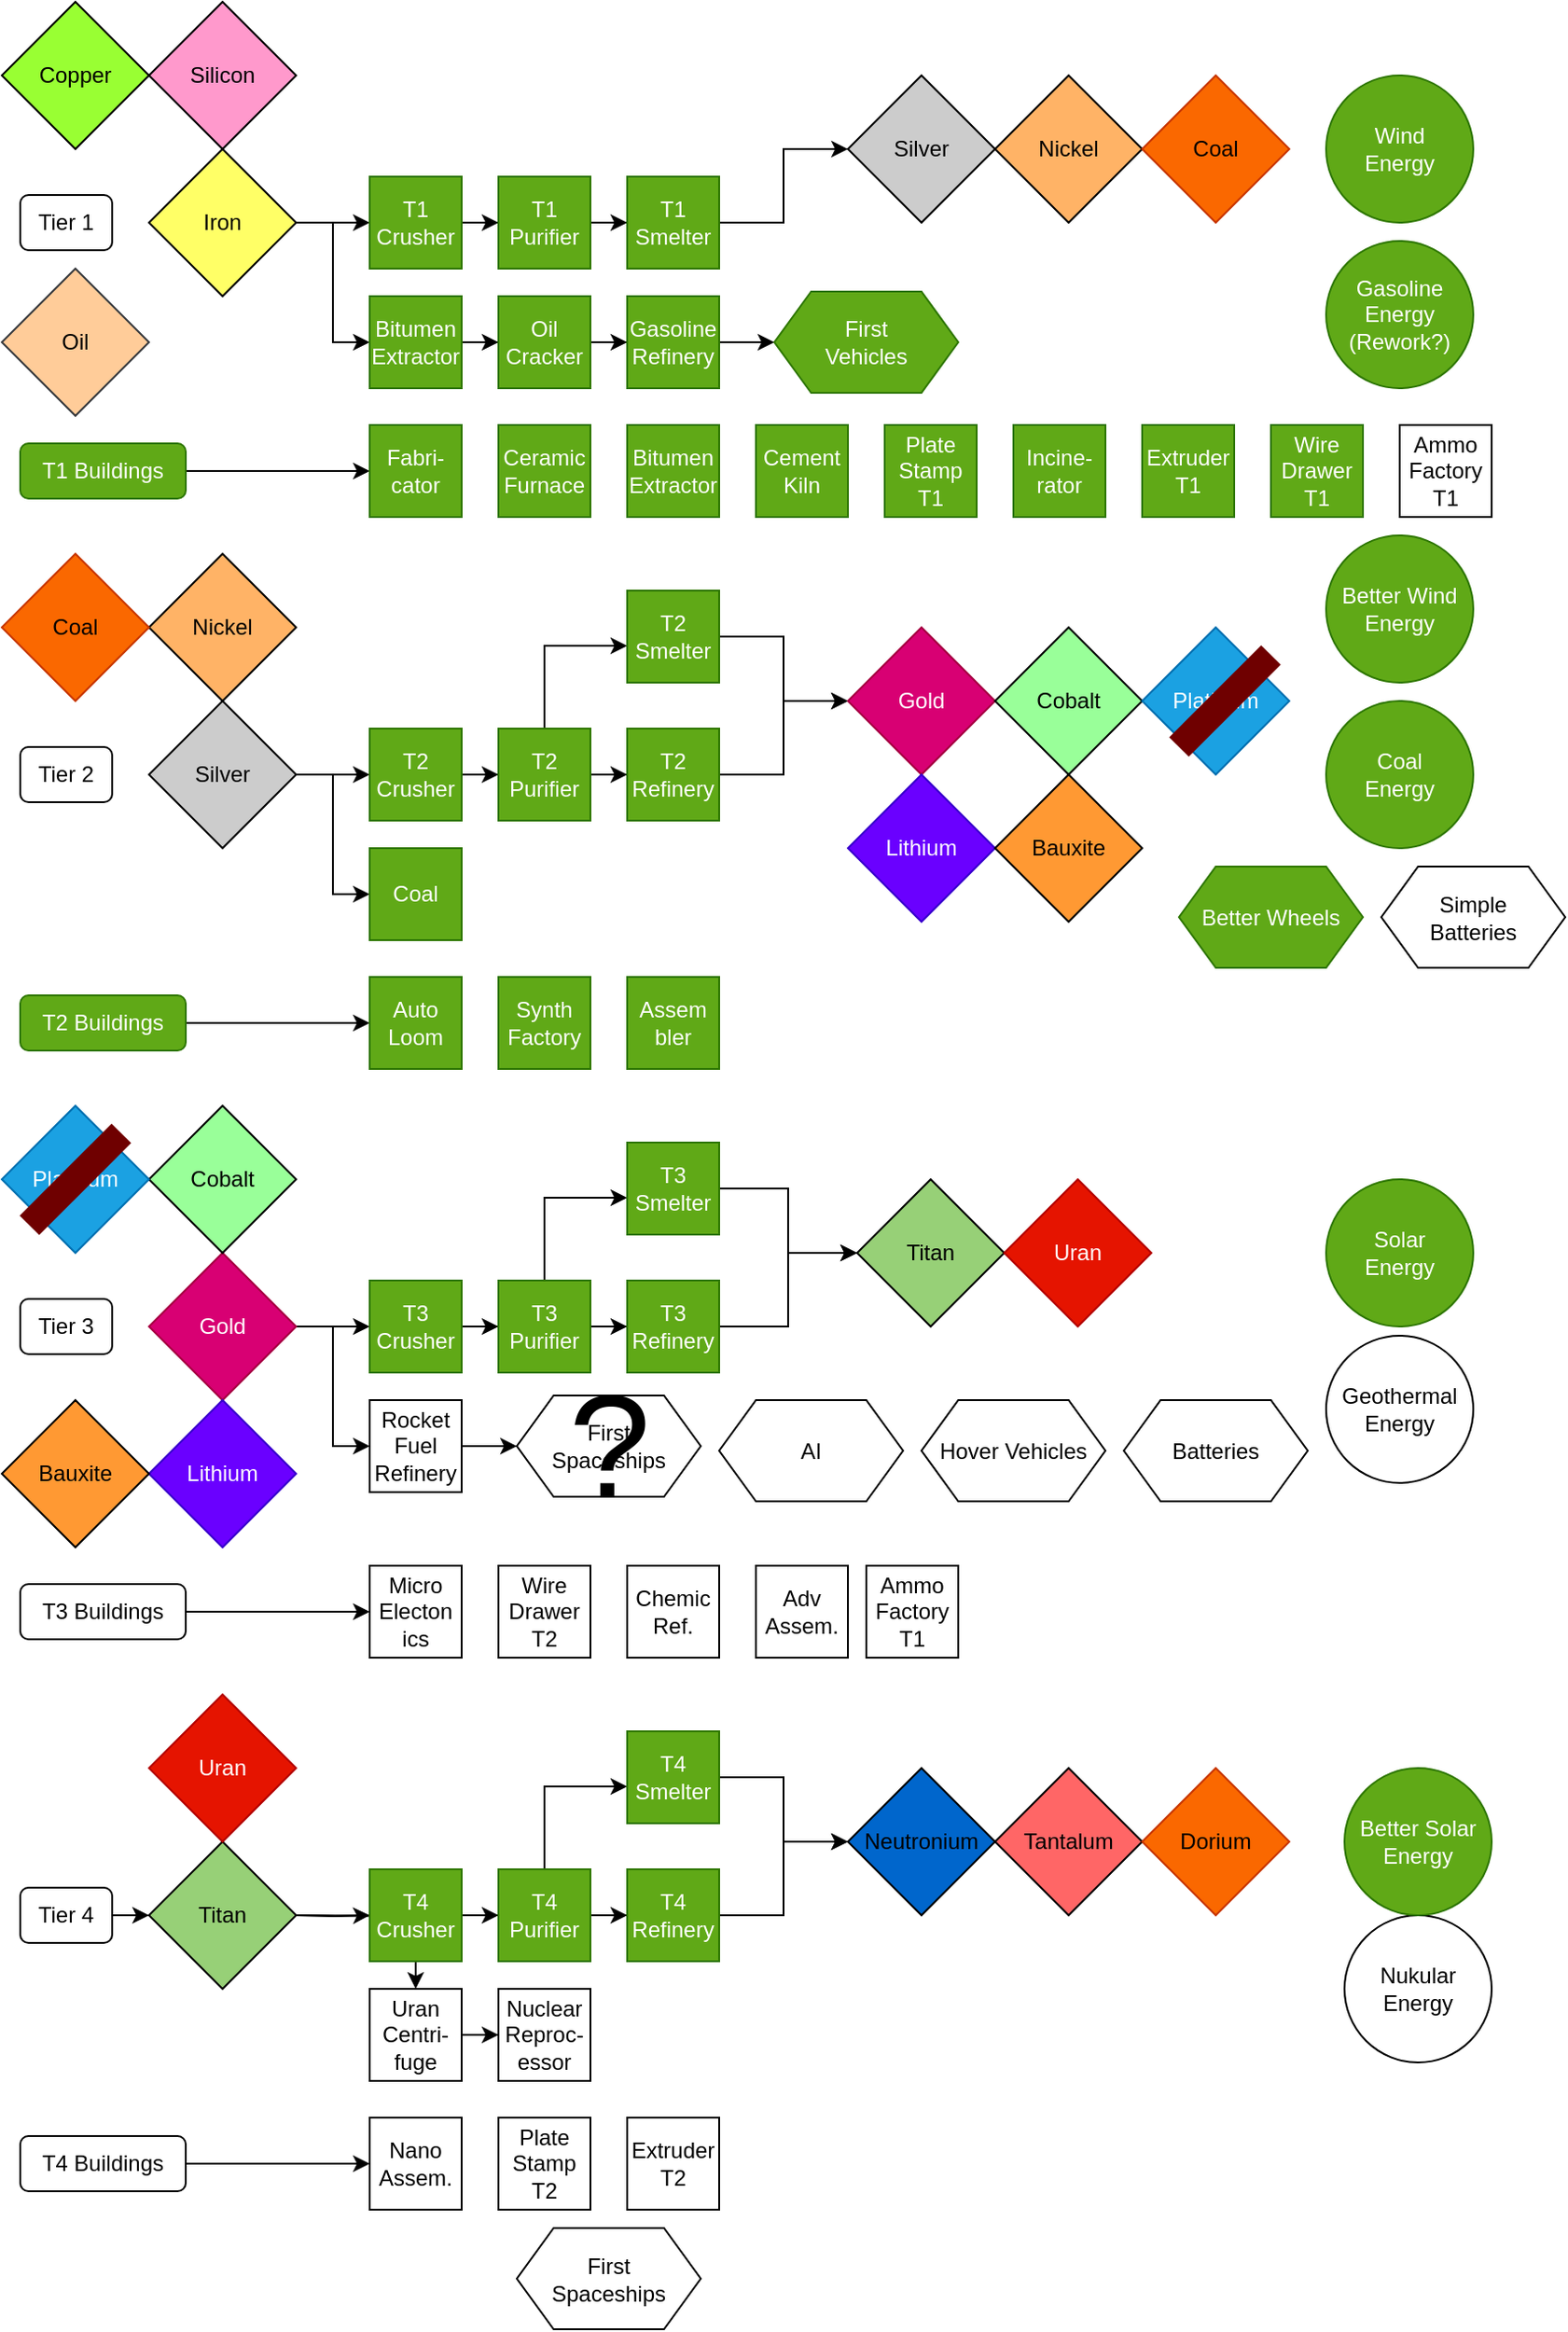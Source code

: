 <mxfile version="22.0.2" type="device" pages="11">
  <diagram id="Ydktu7NFS379eD1LzOc7" name="Primary">
    <mxGraphModel dx="6784" dy="5488" grid="1" gridSize="10" guides="1" tooltips="1" connect="1" arrows="1" fold="1" page="0" pageScale="1" pageWidth="827" pageHeight="1169" background="none" math="0" shadow="0">
      <root>
        <mxCell id="0" />
        <mxCell id="1" parent="0" />
        <mxCell id="ZHTC9rPFBJCvCZT5CvOV-2" style="edgeStyle=orthogonalEdgeStyle;rounded=0;orthogonalLoop=1;jettySize=auto;html=1;" parent="1" source="ZHTC9rPFBJCvCZT5CvOV-4" target="ZHTC9rPFBJCvCZT5CvOV-15" edge="1">
          <mxGeometry relative="1" as="geometry" />
        </mxCell>
        <mxCell id="ZHTC9rPFBJCvCZT5CvOV-3" style="edgeStyle=orthogonalEdgeStyle;rounded=0;orthogonalLoop=1;jettySize=auto;html=1;" parent="1" source="ZHTC9rPFBJCvCZT5CvOV-4" target="ZHTC9rPFBJCvCZT5CvOV-49" edge="1">
          <mxGeometry relative="1" as="geometry" />
        </mxCell>
        <object label="&lt;div&gt;Iron&lt;/div&gt;" id="ZHTC9rPFBJCvCZT5CvOV-4">
          <mxCell style="rhombus;whiteSpace=wrap;html=1;fillColor=#FFFF66;" parent="1" vertex="1">
            <mxGeometry x="80" y="80" width="80" height="80" as="geometry" />
          </mxCell>
        </object>
        <mxCell id="ZHTC9rPFBJCvCZT5CvOV-5" value="Tier 1" style="rounded=1;whiteSpace=wrap;html=1;" parent="1" vertex="1">
          <mxGeometry x="10" y="105" width="50" height="30" as="geometry" />
        </mxCell>
        <mxCell id="ZHTC9rPFBJCvCZT5CvOV-6" value="Tier 2" style="rounded=1;whiteSpace=wrap;html=1;" parent="1" vertex="1">
          <mxGeometry x="10" y="405" width="50" height="30" as="geometry" />
        </mxCell>
        <mxCell id="ZHTC9rPFBJCvCZT5CvOV-7" style="edgeStyle=orthogonalEdgeStyle;rounded=0;orthogonalLoop=1;jettySize=auto;html=1;" parent="1" source="ZHTC9rPFBJCvCZT5CvOV-9" target="ZHTC9rPFBJCvCZT5CvOV-22" edge="1">
          <mxGeometry relative="1" as="geometry" />
        </mxCell>
        <mxCell id="ZHTC9rPFBJCvCZT5CvOV-8" style="edgeStyle=orthogonalEdgeStyle;rounded=0;orthogonalLoop=1;jettySize=auto;html=1;entryX=0;entryY=0.5;entryDx=0;entryDy=0;" parent="1" source="ZHTC9rPFBJCvCZT5CvOV-9" target="ZHTC9rPFBJCvCZT5CvOV-83" edge="1">
          <mxGeometry relative="1" as="geometry" />
        </mxCell>
        <object label="Silver" id="ZHTC9rPFBJCvCZT5CvOV-9">
          <mxCell style="rhombus;whiteSpace=wrap;html=1;fillColor=#CCCCCC;" parent="1" vertex="1">
            <mxGeometry x="80" y="380" width="80" height="80" as="geometry" />
          </mxCell>
        </object>
        <mxCell id="ZHTC9rPFBJCvCZT5CvOV-10" value="Tier 3" style="rounded=1;whiteSpace=wrap;html=1;" parent="1" vertex="1">
          <mxGeometry x="10" y="705" width="50" height="30" as="geometry" />
        </mxCell>
        <mxCell id="ZHTC9rPFBJCvCZT5CvOV-11" style="edgeStyle=orthogonalEdgeStyle;rounded=0;orthogonalLoop=1;jettySize=auto;html=1;" parent="1" source="ZHTC9rPFBJCvCZT5CvOV-13" target="ZHTC9rPFBJCvCZT5CvOV-32" edge="1">
          <mxGeometry relative="1" as="geometry" />
        </mxCell>
        <mxCell id="ZHTC9rPFBJCvCZT5CvOV-12" style="edgeStyle=orthogonalEdgeStyle;rounded=0;orthogonalLoop=1;jettySize=auto;html=1;" parent="1" source="ZHTC9rPFBJCvCZT5CvOV-13" target="ZHTC9rPFBJCvCZT5CvOV-55" edge="1">
          <mxGeometry relative="1" as="geometry" />
        </mxCell>
        <object label="Gold" id="ZHTC9rPFBJCvCZT5CvOV-13">
          <mxCell style="rhombus;whiteSpace=wrap;html=1;fillColor=#d80073;fontColor=#ffffff;strokeColor=#A50040;" parent="1" vertex="1">
            <mxGeometry x="80" y="680" width="80" height="80" as="geometry" />
          </mxCell>
        </object>
        <mxCell id="ZHTC9rPFBJCvCZT5CvOV-14" style="edgeStyle=orthogonalEdgeStyle;rounded=0;orthogonalLoop=1;jettySize=auto;html=1;" parent="1" source="ZHTC9rPFBJCvCZT5CvOV-15" target="ZHTC9rPFBJCvCZT5CvOV-17" edge="1">
          <mxGeometry relative="1" as="geometry" />
        </mxCell>
        <mxCell id="ZHTC9rPFBJCvCZT5CvOV-15" value="&lt;div&gt;T1&lt;/div&gt;&lt;div&gt;Crusher&lt;br&gt;&lt;/div&gt;" style="whiteSpace=wrap;html=1;aspect=fixed;fillColor=#60a917;fontColor=#ffffff;strokeColor=#2D7600;" parent="1" vertex="1">
          <mxGeometry x="200" y="95" width="50" height="50" as="geometry" />
        </mxCell>
        <mxCell id="ZHTC9rPFBJCvCZT5CvOV-16" style="edgeStyle=orthogonalEdgeStyle;rounded=0;orthogonalLoop=1;jettySize=auto;html=1;entryX=0;entryY=0.5;entryDx=0;entryDy=0;" parent="1" source="ZHTC9rPFBJCvCZT5CvOV-17" target="ZHTC9rPFBJCvCZT5CvOV-19" edge="1">
          <mxGeometry relative="1" as="geometry" />
        </mxCell>
        <mxCell id="ZHTC9rPFBJCvCZT5CvOV-17" value="&lt;div&gt;T1&lt;/div&gt;&lt;div&gt;Purifier&lt;br&gt;&lt;/div&gt;" style="whiteSpace=wrap;html=1;aspect=fixed;fillColor=#60a917;fontColor=#ffffff;strokeColor=#2D7600;" parent="1" vertex="1">
          <mxGeometry x="270" y="95" width="50" height="50" as="geometry" />
        </mxCell>
        <mxCell id="ZHTC9rPFBJCvCZT5CvOV-18" style="edgeStyle=orthogonalEdgeStyle;rounded=0;orthogonalLoop=1;jettySize=auto;html=1;" parent="1" source="ZHTC9rPFBJCvCZT5CvOV-19" target="ZHTC9rPFBJCvCZT5CvOV-20" edge="1">
          <mxGeometry relative="1" as="geometry" />
        </mxCell>
        <mxCell id="ZHTC9rPFBJCvCZT5CvOV-19" value="&lt;div&gt;T1&lt;/div&gt;&lt;div&gt;Smelter&lt;br&gt;&lt;/div&gt;" style="whiteSpace=wrap;html=1;aspect=fixed;fillColor=#60a917;fontColor=#ffffff;strokeColor=#2D7600;" parent="1" vertex="1">
          <mxGeometry x="340" y="95" width="50" height="50" as="geometry" />
        </mxCell>
        <object label="Silver" id="ZHTC9rPFBJCvCZT5CvOV-20">
          <mxCell style="rhombus;whiteSpace=wrap;html=1;fillColor=#CCCCCC;" parent="1" vertex="1">
            <mxGeometry x="460" y="40" width="80" height="80" as="geometry" />
          </mxCell>
        </object>
        <mxCell id="ZHTC9rPFBJCvCZT5CvOV-21" style="edgeStyle=orthogonalEdgeStyle;rounded=0;orthogonalLoop=1;jettySize=auto;html=1;" parent="1" source="ZHTC9rPFBJCvCZT5CvOV-22" target="ZHTC9rPFBJCvCZT5CvOV-25" edge="1">
          <mxGeometry relative="1" as="geometry" />
        </mxCell>
        <mxCell id="ZHTC9rPFBJCvCZT5CvOV-22" value="&lt;div&gt;T2&lt;/div&gt;&lt;div&gt;Crusher&lt;br&gt;&lt;/div&gt;" style="whiteSpace=wrap;html=1;aspect=fixed;fillColor=#60a917;fontColor=#ffffff;strokeColor=#2D7600;" parent="1" vertex="1">
          <mxGeometry x="200" y="395" width="50" height="50" as="geometry" />
        </mxCell>
        <mxCell id="ZHTC9rPFBJCvCZT5CvOV-23" style="edgeStyle=orthogonalEdgeStyle;rounded=0;orthogonalLoop=1;jettySize=auto;html=1;" parent="1" source="ZHTC9rPFBJCvCZT5CvOV-25" target="ZHTC9rPFBJCvCZT5CvOV-29" edge="1">
          <mxGeometry relative="1" as="geometry">
            <Array as="points">
              <mxPoint x="295" y="350" />
            </Array>
          </mxGeometry>
        </mxCell>
        <mxCell id="ZHTC9rPFBJCvCZT5CvOV-24" style="edgeStyle=orthogonalEdgeStyle;rounded=0;orthogonalLoop=1;jettySize=auto;html=1;entryX=0;entryY=0.5;entryDx=0;entryDy=0;" parent="1" source="ZHTC9rPFBJCvCZT5CvOV-25" target="ZHTC9rPFBJCvCZT5CvOV-27" edge="1">
          <mxGeometry relative="1" as="geometry" />
        </mxCell>
        <mxCell id="ZHTC9rPFBJCvCZT5CvOV-25" value="&lt;div&gt;T2&lt;/div&gt;&lt;div&gt;Purifier&lt;br&gt;&lt;/div&gt;" style="whiteSpace=wrap;html=1;aspect=fixed;fillColor=#60a917;fontColor=#ffffff;strokeColor=#2D7600;" parent="1" vertex="1">
          <mxGeometry x="270" y="395" width="50" height="50" as="geometry" />
        </mxCell>
        <mxCell id="ZHTC9rPFBJCvCZT5CvOV-26" style="edgeStyle=orthogonalEdgeStyle;rounded=0;orthogonalLoop=1;jettySize=auto;html=1;" parent="1" source="ZHTC9rPFBJCvCZT5CvOV-27" target="ZHTC9rPFBJCvCZT5CvOV-30" edge="1">
          <mxGeometry relative="1" as="geometry" />
        </mxCell>
        <mxCell id="ZHTC9rPFBJCvCZT5CvOV-27" value="T2&lt;br&gt;Refinery" style="whiteSpace=wrap;html=1;aspect=fixed;fillColor=#60a917;fontColor=#ffffff;strokeColor=#2D7600;" parent="1" vertex="1">
          <mxGeometry x="340" y="395" width="50" height="50" as="geometry" />
        </mxCell>
        <mxCell id="ZHTC9rPFBJCvCZT5CvOV-28" style="edgeStyle=orthogonalEdgeStyle;rounded=0;orthogonalLoop=1;jettySize=auto;html=1;" parent="1" source="ZHTC9rPFBJCvCZT5CvOV-29" target="ZHTC9rPFBJCvCZT5CvOV-30" edge="1">
          <mxGeometry relative="1" as="geometry" />
        </mxCell>
        <mxCell id="ZHTC9rPFBJCvCZT5CvOV-29" value="T2 Smelter" style="whiteSpace=wrap;html=1;aspect=fixed;fillColor=#60a917;fontColor=#ffffff;strokeColor=#2D7600;" parent="1" vertex="1">
          <mxGeometry x="340" y="320" width="50" height="50" as="geometry" />
        </mxCell>
        <object label="Gold" id="ZHTC9rPFBJCvCZT5CvOV-30">
          <mxCell style="rhombus;whiteSpace=wrap;html=1;fillColor=#d80073;fontColor=#ffffff;strokeColor=#A50040;" parent="1" vertex="1">
            <mxGeometry x="460" y="340" width="80" height="80" as="geometry" />
          </mxCell>
        </object>
        <mxCell id="ZHTC9rPFBJCvCZT5CvOV-31" style="edgeStyle=orthogonalEdgeStyle;rounded=0;orthogonalLoop=1;jettySize=auto;html=1;" parent="1" source="ZHTC9rPFBJCvCZT5CvOV-32" target="ZHTC9rPFBJCvCZT5CvOV-35" edge="1">
          <mxGeometry relative="1" as="geometry" />
        </mxCell>
        <mxCell id="ZHTC9rPFBJCvCZT5CvOV-32" value="&lt;div&gt;T3&lt;/div&gt;&lt;div&gt;Crusher&lt;br&gt;&lt;/div&gt;" style="whiteSpace=wrap;html=1;aspect=fixed;fillColor=#60a917;fontColor=#ffffff;strokeColor=#2D7600;" parent="1" vertex="1">
          <mxGeometry x="200" y="695" width="50" height="50" as="geometry" />
        </mxCell>
        <mxCell id="ZHTC9rPFBJCvCZT5CvOV-33" style="edgeStyle=orthogonalEdgeStyle;rounded=0;orthogonalLoop=1;jettySize=auto;html=1;" parent="1" source="ZHTC9rPFBJCvCZT5CvOV-35" target="ZHTC9rPFBJCvCZT5CvOV-39" edge="1">
          <mxGeometry relative="1" as="geometry">
            <Array as="points">
              <mxPoint x="295" y="650" />
            </Array>
          </mxGeometry>
        </mxCell>
        <mxCell id="ZHTC9rPFBJCvCZT5CvOV-34" style="edgeStyle=orthogonalEdgeStyle;rounded=0;orthogonalLoop=1;jettySize=auto;html=1;entryX=0;entryY=0.5;entryDx=0;entryDy=0;" parent="1" source="ZHTC9rPFBJCvCZT5CvOV-35" target="ZHTC9rPFBJCvCZT5CvOV-37" edge="1">
          <mxGeometry relative="1" as="geometry" />
        </mxCell>
        <mxCell id="ZHTC9rPFBJCvCZT5CvOV-35" value="&lt;div&gt;T3&lt;/div&gt;&lt;div&gt;Purifier&lt;br&gt;&lt;/div&gt;" style="whiteSpace=wrap;html=1;aspect=fixed;fillColor=#60a917;fontColor=#ffffff;strokeColor=#2D7600;" parent="1" vertex="1">
          <mxGeometry x="270" y="695" width="50" height="50" as="geometry" />
        </mxCell>
        <mxCell id="ZHTC9rPFBJCvCZT5CvOV-36" style="edgeStyle=orthogonalEdgeStyle;rounded=0;orthogonalLoop=1;jettySize=auto;html=1;" parent="1" source="ZHTC9rPFBJCvCZT5CvOV-37" target="ZHTC9rPFBJCvCZT5CvOV-62" edge="1">
          <mxGeometry relative="1" as="geometry" />
        </mxCell>
        <mxCell id="ZHTC9rPFBJCvCZT5CvOV-37" value="&lt;div&gt;T3&lt;/div&gt;&lt;div&gt;Refinery&lt;br&gt;&lt;/div&gt;" style="whiteSpace=wrap;html=1;aspect=fixed;fillColor=#60a917;fontColor=#ffffff;strokeColor=#2D7600;" parent="1" vertex="1">
          <mxGeometry x="340" y="695" width="50" height="50" as="geometry" />
        </mxCell>
        <mxCell id="ZHTC9rPFBJCvCZT5CvOV-38" style="edgeStyle=orthogonalEdgeStyle;rounded=0;orthogonalLoop=1;jettySize=auto;html=1;" parent="1" source="ZHTC9rPFBJCvCZT5CvOV-39" target="ZHTC9rPFBJCvCZT5CvOV-62" edge="1">
          <mxGeometry relative="1" as="geometry" />
        </mxCell>
        <mxCell id="ZHTC9rPFBJCvCZT5CvOV-39" value="T3&lt;br&gt;Smelter" style="whiteSpace=wrap;html=1;aspect=fixed;fillColor=#60a917;fontColor=#ffffff;strokeColor=#2D7600;" parent="1" vertex="1">
          <mxGeometry x="340" y="620" width="50" height="50" as="geometry" />
        </mxCell>
        <object label="Nickel" id="ZHTC9rPFBJCvCZT5CvOV-40">
          <mxCell style="rhombus;whiteSpace=wrap;html=1;fillColor=#FFB366;" parent="1" vertex="1">
            <mxGeometry x="540" y="40" width="80" height="80" as="geometry" />
          </mxCell>
        </object>
        <object label="Nickel" id="ZHTC9rPFBJCvCZT5CvOV-41">
          <mxCell style="rhombus;whiteSpace=wrap;html=1;fillColor=#FFB366;" parent="1" vertex="1">
            <mxGeometry x="80" y="300" width="80" height="80" as="geometry" />
          </mxCell>
        </object>
        <object label="Cobalt" id="ZHTC9rPFBJCvCZT5CvOV-42">
          <mxCell style="rhombus;whiteSpace=wrap;html=1;fillColor=#99FF99;" parent="1" vertex="1">
            <mxGeometry x="540" y="340" width="80" height="80" as="geometry" />
          </mxCell>
        </object>
        <object label="Platinum" id="ZHTC9rPFBJCvCZT5CvOV-43">
          <mxCell style="rhombus;whiteSpace=wrap;html=1;fillColor=#1ba1e2;fontColor=#ffffff;strokeColor=#006EAF;" parent="1" vertex="1">
            <mxGeometry x="620" y="340" width="80" height="80" as="geometry" />
          </mxCell>
        </object>
        <object label="Cobalt" id="ZHTC9rPFBJCvCZT5CvOV-44">
          <mxCell style="rhombus;whiteSpace=wrap;html=1;fillColor=#99FF99;" parent="1" vertex="1">
            <mxGeometry x="80" y="600" width="80" height="80" as="geometry" />
          </mxCell>
        </object>
        <object label="Platinum" id="ZHTC9rPFBJCvCZT5CvOV-45">
          <mxCell style="rhombus;whiteSpace=wrap;html=1;fillColor=#1ba1e2;fontColor=#ffffff;strokeColor=#006EAF;" parent="1" vertex="1">
            <mxGeometry y="600" width="80" height="80" as="geometry" />
          </mxCell>
        </object>
        <object label="Silicon" id="ZHTC9rPFBJCvCZT5CvOV-46">
          <mxCell style="rhombus;whiteSpace=wrap;html=1;fillColor=#FF99CC;" parent="1" vertex="1">
            <mxGeometry x="80" width="80" height="80" as="geometry" />
          </mxCell>
        </object>
        <object label="Copper" id="ZHTC9rPFBJCvCZT5CvOV-47">
          <mxCell style="rhombus;whiteSpace=wrap;html=1;fillColor=#99FF33;" parent="1" vertex="1">
            <mxGeometry width="80" height="80" as="geometry" />
          </mxCell>
        </object>
        <mxCell id="ZHTC9rPFBJCvCZT5CvOV-48" style="edgeStyle=orthogonalEdgeStyle;rounded=0;orthogonalLoop=1;jettySize=auto;html=1;" parent="1" source="ZHTC9rPFBJCvCZT5CvOV-49" target="ZHTC9rPFBJCvCZT5CvOV-51" edge="1">
          <mxGeometry relative="1" as="geometry" />
        </mxCell>
        <mxCell id="ZHTC9rPFBJCvCZT5CvOV-49" value="Bitumen&lt;br&gt;Extractor" style="whiteSpace=wrap;html=1;aspect=fixed;fillColor=#60a917;fontColor=#ffffff;strokeColor=#2D7600;" parent="1" vertex="1">
          <mxGeometry x="200" y="160" width="50" height="50" as="geometry" />
        </mxCell>
        <mxCell id="ZHTC9rPFBJCvCZT5CvOV-50" style="edgeStyle=orthogonalEdgeStyle;rounded=0;orthogonalLoop=1;jettySize=auto;html=1;" parent="1" source="ZHTC9rPFBJCvCZT5CvOV-51" target="ZHTC9rPFBJCvCZT5CvOV-53" edge="1">
          <mxGeometry relative="1" as="geometry" />
        </mxCell>
        <mxCell id="ZHTC9rPFBJCvCZT5CvOV-51" value="Oil&lt;br&gt;Cracker" style="whiteSpace=wrap;html=1;aspect=fixed;fillColor=#60a917;fontColor=#ffffff;strokeColor=#2D7600;" parent="1" vertex="1">
          <mxGeometry x="270" y="160" width="50" height="50" as="geometry" />
        </mxCell>
        <mxCell id="ZHTC9rPFBJCvCZT5CvOV-52" style="edgeStyle=orthogonalEdgeStyle;rounded=0;orthogonalLoop=1;jettySize=auto;html=1;" parent="1" source="ZHTC9rPFBJCvCZT5CvOV-53" target="ZHTC9rPFBJCvCZT5CvOV-84" edge="1">
          <mxGeometry relative="1" as="geometry" />
        </mxCell>
        <mxCell id="ZHTC9rPFBJCvCZT5CvOV-53" value="&lt;div&gt;Gasoline&lt;/div&gt;&lt;div&gt;Refinery&lt;br&gt;&lt;/div&gt;" style="whiteSpace=wrap;html=1;aspect=fixed;fillColor=#60a917;fontColor=#ffffff;strokeColor=#2D7600;" parent="1" vertex="1">
          <mxGeometry x="340" y="160" width="50" height="50" as="geometry" />
        </mxCell>
        <mxCell id="ZHTC9rPFBJCvCZT5CvOV-54" style="edgeStyle=orthogonalEdgeStyle;rounded=0;orthogonalLoop=1;jettySize=auto;html=1;" parent="1" source="ZHTC9rPFBJCvCZT5CvOV-55" target="ZHTC9rPFBJCvCZT5CvOV-85" edge="1">
          <mxGeometry relative="1" as="geometry" />
        </mxCell>
        <mxCell id="ZHTC9rPFBJCvCZT5CvOV-55" value="Rocket&lt;br&gt;Fuel&lt;br&gt;Refinery" style="whiteSpace=wrap;html=1;aspect=fixed;" parent="1" vertex="1">
          <mxGeometry x="200" y="760" width="50" height="50" as="geometry" />
        </mxCell>
        <object label="Lithium" id="ZHTC9rPFBJCvCZT5CvOV-56">
          <mxCell style="rhombus;whiteSpace=wrap;html=1;fillColor=#6a00ff;fontColor=#ffffff;strokeColor=#3700CC;" parent="1" vertex="1">
            <mxGeometry x="80" y="760" width="80" height="80" as="geometry" />
          </mxCell>
        </object>
        <object label="Lithium" id="ZHTC9rPFBJCvCZT5CvOV-57">
          <mxCell style="rhombus;whiteSpace=wrap;html=1;fillColor=#6a00ff;fontColor=#ffffff;strokeColor=#3700CC;" parent="1" vertex="1">
            <mxGeometry x="460" y="420" width="80" height="80" as="geometry" />
          </mxCell>
        </object>
        <object label="Bauxite" id="ZHTC9rPFBJCvCZT5CvOV-58">
          <mxCell style="rhombus;whiteSpace=wrap;html=1;fillColor=#FF9933;" parent="1" vertex="1">
            <mxGeometry y="760" width="80" height="80" as="geometry" />
          </mxCell>
        </object>
        <object label="Bauxite" id="ZHTC9rPFBJCvCZT5CvOV-59">
          <mxCell style="rhombus;whiteSpace=wrap;html=1;fillColor=#FF9933;" parent="1" vertex="1">
            <mxGeometry x="540" y="420" width="80" height="80" as="geometry" />
          </mxCell>
        </object>
        <object label="Tantalum" id="ZHTC9rPFBJCvCZT5CvOV-60">
          <mxCell style="rhombus;whiteSpace=wrap;html=1;fillColor=#FF6666;" parent="1" vertex="1">
            <mxGeometry x="540" y="960" width="80" height="80" as="geometry" />
          </mxCell>
        </object>
        <object label="Neutronium" id="ZHTC9rPFBJCvCZT5CvOV-61">
          <mxCell style="rhombus;whiteSpace=wrap;html=1;fillColor=#0066CC;" parent="1" vertex="1">
            <mxGeometry x="460" y="960" width="80" height="80" as="geometry" />
          </mxCell>
        </object>
        <object label="Titan" id="ZHTC9rPFBJCvCZT5CvOV-62">
          <mxCell style="rhombus;whiteSpace=wrap;html=1;fillColor=#97D077;" parent="1" vertex="1">
            <mxGeometry x="465" y="640" width="80" height="80" as="geometry" />
          </mxCell>
        </object>
        <mxCell id="ZHTC9rPFBJCvCZT5CvOV-63" value="" style="edgeStyle=orthogonalEdgeStyle;rounded=0;orthogonalLoop=1;jettySize=auto;html=1;" parent="1" source="ZHTC9rPFBJCvCZT5CvOV-64" edge="1">
          <mxGeometry relative="1" as="geometry">
            <mxPoint x="80" y="1040" as="targetPoint" />
          </mxGeometry>
        </mxCell>
        <mxCell id="ZHTC9rPFBJCvCZT5CvOV-64" value="&lt;div&gt;Tier 4&lt;/div&gt;" style="rounded=1;whiteSpace=wrap;html=1;" parent="1" vertex="1">
          <mxGeometry x="10" y="1025" width="50" height="30" as="geometry" />
        </mxCell>
        <mxCell id="ZHTC9rPFBJCvCZT5CvOV-65" style="edgeStyle=orthogonalEdgeStyle;rounded=0;orthogonalLoop=1;jettySize=auto;html=1;" parent="1" target="ZHTC9rPFBJCvCZT5CvOV-69" edge="1">
          <mxGeometry relative="1" as="geometry">
            <mxPoint x="160" y="1040" as="sourcePoint" />
          </mxGeometry>
        </mxCell>
        <mxCell id="ZHTC9rPFBJCvCZT5CvOV-66" style="edgeStyle=orthogonalEdgeStyle;rounded=0;orthogonalLoop=1;jettySize=auto;html=1;" parent="1" target="ZHTC9rPFBJCvCZT5CvOV-90" edge="1">
          <mxGeometry relative="1" as="geometry">
            <mxPoint x="160" y="1040" as="sourcePoint" />
          </mxGeometry>
        </mxCell>
        <object label="Titan" id="ZHTC9rPFBJCvCZT5CvOV-67">
          <mxCell style="rhombus;whiteSpace=wrap;html=1;fillColor=#97D077;" parent="1" vertex="1">
            <mxGeometry x="80" y="1000" width="80" height="80" as="geometry" />
          </mxCell>
        </object>
        <mxCell id="ZHTC9rPFBJCvCZT5CvOV-68" style="edgeStyle=orthogonalEdgeStyle;rounded=0;orthogonalLoop=1;jettySize=auto;html=1;" parent="1" source="ZHTC9rPFBJCvCZT5CvOV-69" target="ZHTC9rPFBJCvCZT5CvOV-72" edge="1">
          <mxGeometry relative="1" as="geometry" />
        </mxCell>
        <mxCell id="ZHTC9rPFBJCvCZT5CvOV-69" value="&lt;div&gt;T4&lt;/div&gt;&lt;div&gt;Crusher&lt;br&gt;&lt;/div&gt;" style="whiteSpace=wrap;html=1;aspect=fixed;fillColor=#60a917;fontColor=#ffffff;strokeColor=#2D7600;" parent="1" vertex="1">
          <mxGeometry x="200" y="1015" width="50" height="50" as="geometry" />
        </mxCell>
        <mxCell id="ZHTC9rPFBJCvCZT5CvOV-70" style="edgeStyle=orthogonalEdgeStyle;rounded=0;orthogonalLoop=1;jettySize=auto;html=1;" parent="1" source="ZHTC9rPFBJCvCZT5CvOV-72" target="ZHTC9rPFBJCvCZT5CvOV-76" edge="1">
          <mxGeometry relative="1" as="geometry">
            <Array as="points">
              <mxPoint x="295" y="970" />
            </Array>
          </mxGeometry>
        </mxCell>
        <mxCell id="ZHTC9rPFBJCvCZT5CvOV-71" style="edgeStyle=orthogonalEdgeStyle;rounded=0;orthogonalLoop=1;jettySize=auto;html=1;entryX=0;entryY=0.5;entryDx=0;entryDy=0;" parent="1" source="ZHTC9rPFBJCvCZT5CvOV-72" target="ZHTC9rPFBJCvCZT5CvOV-74" edge="1">
          <mxGeometry relative="1" as="geometry" />
        </mxCell>
        <mxCell id="ZHTC9rPFBJCvCZT5CvOV-72" value="&lt;div&gt;T4&lt;/div&gt;&lt;div&gt;Purifier&lt;br&gt;&lt;/div&gt;" style="whiteSpace=wrap;html=1;aspect=fixed;fillColor=#60a917;fontColor=#ffffff;strokeColor=#2D7600;" parent="1" vertex="1">
          <mxGeometry x="270" y="1015" width="50" height="50" as="geometry" />
        </mxCell>
        <mxCell id="ZHTC9rPFBJCvCZT5CvOV-73" style="edgeStyle=orthogonalEdgeStyle;rounded=0;orthogonalLoop=1;jettySize=auto;html=1;" parent="1" source="ZHTC9rPFBJCvCZT5CvOV-74" target="ZHTC9rPFBJCvCZT5CvOV-61" edge="1">
          <mxGeometry relative="1" as="geometry" />
        </mxCell>
        <mxCell id="ZHTC9rPFBJCvCZT5CvOV-74" value="&lt;div&gt;T4&lt;/div&gt;&lt;div&gt;Refinery&lt;br&gt;&lt;/div&gt;" style="whiteSpace=wrap;html=1;aspect=fixed;fillColor=#60a917;fontColor=#ffffff;strokeColor=#2D7600;" parent="1" vertex="1">
          <mxGeometry x="340" y="1015" width="50" height="50" as="geometry" />
        </mxCell>
        <mxCell id="ZHTC9rPFBJCvCZT5CvOV-75" style="edgeStyle=orthogonalEdgeStyle;rounded=0;orthogonalLoop=1;jettySize=auto;html=1;" parent="1" source="ZHTC9rPFBJCvCZT5CvOV-76" target="ZHTC9rPFBJCvCZT5CvOV-61" edge="1">
          <mxGeometry relative="1" as="geometry" />
        </mxCell>
        <mxCell id="ZHTC9rPFBJCvCZT5CvOV-76" value="&lt;div&gt;T4&lt;/div&gt;&lt;div&gt;Smelter&lt;br&gt;&lt;/div&gt;" style="whiteSpace=wrap;html=1;aspect=fixed;fillColor=#60a917;fontColor=#ffffff;strokeColor=#2D7600;" parent="1" vertex="1">
          <mxGeometry x="340" y="940" width="50" height="50" as="geometry" />
        </mxCell>
        <mxCell id="ZHTC9rPFBJCvCZT5CvOV-77" value="Wind&lt;br&gt;Energy" style="ellipse;whiteSpace=wrap;html=1;aspect=fixed;fillColor=#60a917;fontColor=#ffffff;strokeColor=#2D7600;" parent="1" vertex="1">
          <mxGeometry x="720" y="40" width="80" height="80" as="geometry" />
        </mxCell>
        <mxCell id="ZHTC9rPFBJCvCZT5CvOV-78" value="&lt;div&gt;Coal&lt;/div&gt;&lt;div&gt;Energy&lt;br&gt;&lt;/div&gt;" style="ellipse;whiteSpace=wrap;html=1;aspect=fixed;fillColor=#60a917;fontColor=#ffffff;strokeColor=#2D7600;" parent="1" vertex="1">
          <mxGeometry x="720" y="380" width="80" height="80" as="geometry" />
        </mxCell>
        <mxCell id="ZHTC9rPFBJCvCZT5CvOV-79" value="Solar&lt;br&gt;Energy" style="ellipse;whiteSpace=wrap;html=1;aspect=fixed;fillColor=#60a917;fontColor=#ffffff;strokeColor=#2D7600;" parent="1" vertex="1">
          <mxGeometry x="720" y="640" width="80" height="80" as="geometry" />
        </mxCell>
        <mxCell id="ZHTC9rPFBJCvCZT5CvOV-80" value="&lt;div&gt;Geothermal&lt;/div&gt;&lt;div&gt;Energy&lt;br&gt;&lt;/div&gt;" style="ellipse;whiteSpace=wrap;html=1;aspect=fixed;" parent="1" vertex="1">
          <mxGeometry x="720" y="725" width="80" height="80" as="geometry" />
        </mxCell>
        <mxCell id="ZHTC9rPFBJCvCZT5CvOV-81" value="Coal" style="rhombus;whiteSpace=wrap;html=1;fillColor=#fa6800;fontColor=#000000;strokeColor=#C73500;" parent="1" vertex="1">
          <mxGeometry x="620" y="40" width="80" height="80" as="geometry" />
        </mxCell>
        <mxCell id="ZHTC9rPFBJCvCZT5CvOV-82" value="Coal" style="rhombus;whiteSpace=wrap;html=1;fillColor=#fa6800;fontColor=#000000;strokeColor=#C73500;" parent="1" vertex="1">
          <mxGeometry y="300" width="80" height="80" as="geometry" />
        </mxCell>
        <mxCell id="ZHTC9rPFBJCvCZT5CvOV-83" value="Coal" style="whiteSpace=wrap;html=1;aspect=fixed;fillColor=#60a917;fontColor=#ffffff;strokeColor=#2D7600;" parent="1" vertex="1">
          <mxGeometry x="200" y="460" width="50" height="50" as="geometry" />
        </mxCell>
        <mxCell id="ZHTC9rPFBJCvCZT5CvOV-84" value="&lt;div&gt;First&lt;/div&gt;&lt;div&gt;Vehicles&lt;br&gt;&lt;/div&gt;" style="shape=hexagon;perimeter=hexagonPerimeter2;whiteSpace=wrap;html=1;fixedSize=1;fillColor=#60a917;fontColor=#ffffff;strokeColor=#2D7600;" parent="1" vertex="1">
          <mxGeometry x="420" y="157.5" width="100" height="55" as="geometry" />
        </mxCell>
        <mxCell id="ZHTC9rPFBJCvCZT5CvOV-85" value="First&lt;br&gt;&lt;div&gt;Spaceships&lt;/div&gt;" style="shape=hexagon;perimeter=hexagonPerimeter2;whiteSpace=wrap;html=1;fixedSize=1;" parent="1" vertex="1">
          <mxGeometry x="280" y="757.5" width="100" height="55" as="geometry" />
        </mxCell>
        <mxCell id="ZHTC9rPFBJCvCZT5CvOV-86" value="&lt;div&gt;Nukular&lt;/div&gt;&lt;div&gt;Energy&lt;br&gt;&lt;/div&gt;" style="ellipse;whiteSpace=wrap;html=1;aspect=fixed;" parent="1" vertex="1">
          <mxGeometry x="730" y="1040" width="80" height="80" as="geometry" />
        </mxCell>
        <object label="Uran" id="ZHTC9rPFBJCvCZT5CvOV-87">
          <mxCell style="rhombus;whiteSpace=wrap;html=1;fillColor=#e51400;fontColor=#ffffff;strokeColor=#B20000;" parent="1" vertex="1">
            <mxGeometry x="545" y="640" width="80" height="80" as="geometry" />
          </mxCell>
        </object>
        <object label="Uran" id="ZHTC9rPFBJCvCZT5CvOV-88">
          <mxCell style="rhombus;whiteSpace=wrap;html=1;fillColor=#e51400;fontColor=#ffffff;strokeColor=#B20000;" parent="1" vertex="1">
            <mxGeometry x="80" y="920" width="80" height="80" as="geometry" />
          </mxCell>
        </object>
        <mxCell id="ZHTC9rPFBJCvCZT5CvOV-89" style="edgeStyle=orthogonalEdgeStyle;rounded=0;orthogonalLoop=1;jettySize=auto;html=1;" parent="1" source="ZHTC9rPFBJCvCZT5CvOV-90" target="ZHTC9rPFBJCvCZT5CvOV-91" edge="1">
          <mxGeometry relative="1" as="geometry" />
        </mxCell>
        <mxCell id="ZHTC9rPFBJCvCZT5CvOV-90" value="Uran&lt;br&gt;&lt;div&gt;Centri-&lt;/div&gt;&lt;div&gt;fuge&lt;br&gt;&lt;/div&gt;" style="whiteSpace=wrap;html=1;aspect=fixed;" parent="1" vertex="1">
          <mxGeometry x="200" y="1080" width="50" height="50" as="geometry" />
        </mxCell>
        <mxCell id="ZHTC9rPFBJCvCZT5CvOV-91" value="Nuclear&lt;br&gt;&lt;div&gt;Reproc-&lt;/div&gt;&lt;div&gt;essor&lt;br&gt;&lt;/div&gt;" style="whiteSpace=wrap;html=1;aspect=fixed;" parent="1" vertex="1">
          <mxGeometry x="270" y="1080" width="50" height="50" as="geometry" />
        </mxCell>
        <mxCell id="ZHTC9rPFBJCvCZT5CvOV-92" style="edgeStyle=orthogonalEdgeStyle;rounded=0;orthogonalLoop=1;jettySize=auto;html=1;" parent="1" source="ZHTC9rPFBJCvCZT5CvOV-93" target="ZHTC9rPFBJCvCZT5CvOV-94" edge="1">
          <mxGeometry relative="1" as="geometry" />
        </mxCell>
        <mxCell id="ZHTC9rPFBJCvCZT5CvOV-93" value="T1 Buildings" style="rounded=1;whiteSpace=wrap;html=1;fillColor=#60a917;fontColor=#ffffff;strokeColor=#2D7600;" parent="1" vertex="1">
          <mxGeometry x="10" y="240" width="90" height="30" as="geometry" />
        </mxCell>
        <mxCell id="ZHTC9rPFBJCvCZT5CvOV-94" value="&lt;div&gt;Fabri-&lt;/div&gt;&lt;div&gt;cator&lt;br&gt;&lt;/div&gt;" style="whiteSpace=wrap;html=1;aspect=fixed;fillColor=#60a917;fontColor=#ffffff;strokeColor=#2D7600;" parent="1" vertex="1">
          <mxGeometry x="200" y="230" width="50" height="50" as="geometry" />
        </mxCell>
        <mxCell id="ZHTC9rPFBJCvCZT5CvOV-95" value="&lt;div&gt;Ceramic&lt;/div&gt;&lt;div&gt;Furnace&lt;br&gt;&lt;/div&gt;" style="whiteSpace=wrap;html=1;aspect=fixed;fillColor=#60a917;fontColor=#ffffff;strokeColor=#2D7600;" parent="1" vertex="1">
          <mxGeometry x="270" y="230" width="50" height="50" as="geometry" />
        </mxCell>
        <mxCell id="ZHTC9rPFBJCvCZT5CvOV-96" value="Bitumen&lt;br&gt;Extractor" style="whiteSpace=wrap;html=1;aspect=fixed;fillColor=#60a917;fontColor=#ffffff;strokeColor=#2D7600;" parent="1" vertex="1">
          <mxGeometry x="340" y="230" width="50" height="50" as="geometry" />
        </mxCell>
        <mxCell id="ZHTC9rPFBJCvCZT5CvOV-97" value="&lt;div&gt;Cement&lt;/div&gt;&lt;div&gt;Kiln&lt;br&gt;&lt;/div&gt;" style="whiteSpace=wrap;html=1;aspect=fixed;fillColor=#60a917;fontColor=#ffffff;strokeColor=#2D7600;" parent="1" vertex="1">
          <mxGeometry x="410" y="230" width="50" height="50" as="geometry" />
        </mxCell>
        <mxCell id="ZHTC9rPFBJCvCZT5CvOV-98" value="Plate Stamp&lt;br&gt;T1" style="whiteSpace=wrap;html=1;aspect=fixed;fillColor=#60a917;fontColor=#ffffff;strokeColor=#2D7600;" parent="1" vertex="1">
          <mxGeometry x="480" y="230" width="50" height="50" as="geometry" />
        </mxCell>
        <mxCell id="ZHTC9rPFBJCvCZT5CvOV-99" value="&lt;div&gt;Incine-&lt;/div&gt;&lt;div&gt;rator&lt;br&gt;&lt;/div&gt;" style="whiteSpace=wrap;html=1;aspect=fixed;fillColor=#60a917;fontColor=#ffffff;strokeColor=#2D7600;" parent="1" vertex="1">
          <mxGeometry x="550" y="230" width="50" height="50" as="geometry" />
        </mxCell>
        <mxCell id="ZHTC9rPFBJCvCZT5CvOV-100" value="Extruder T1" style="whiteSpace=wrap;html=1;aspect=fixed;fillColor=#60a917;fontColor=#ffffff;strokeColor=#2D7600;" parent="1" vertex="1">
          <mxGeometry x="620" y="230" width="50" height="50" as="geometry" />
        </mxCell>
        <mxCell id="ZHTC9rPFBJCvCZT5CvOV-101" style="edgeStyle=orthogonalEdgeStyle;rounded=0;orthogonalLoop=1;jettySize=auto;html=1;" parent="1" source="ZHTC9rPFBJCvCZT5CvOV-102" target="ZHTC9rPFBJCvCZT5CvOV-103" edge="1">
          <mxGeometry relative="1" as="geometry" />
        </mxCell>
        <mxCell id="ZHTC9rPFBJCvCZT5CvOV-102" value="T2 Buildings" style="rounded=1;whiteSpace=wrap;html=1;fillColor=#60a917;fontColor=#ffffff;strokeColor=#2D7600;" parent="1" vertex="1">
          <mxGeometry x="10" y="540" width="90" height="30" as="geometry" />
        </mxCell>
        <mxCell id="ZHTC9rPFBJCvCZT5CvOV-103" value="Auto&lt;br&gt;Loom" style="whiteSpace=wrap;html=1;aspect=fixed;fillColor=#60a917;fontColor=#ffffff;strokeColor=#2D7600;" parent="1" vertex="1">
          <mxGeometry x="200" y="530" width="50" height="50" as="geometry" />
        </mxCell>
        <mxCell id="ZHTC9rPFBJCvCZT5CvOV-104" value="Synth&lt;br&gt;Factory" style="whiteSpace=wrap;html=1;aspect=fixed;fillColor=#60a917;fontColor=#ffffff;strokeColor=#2D7600;" parent="1" vertex="1">
          <mxGeometry x="270" y="530" width="50" height="50" as="geometry" />
        </mxCell>
        <mxCell id="ZHTC9rPFBJCvCZT5CvOV-105" style="edgeStyle=orthogonalEdgeStyle;rounded=0;orthogonalLoop=1;jettySize=auto;html=1;" parent="1" source="ZHTC9rPFBJCvCZT5CvOV-106" target="ZHTC9rPFBJCvCZT5CvOV-107" edge="1">
          <mxGeometry relative="1" as="geometry" />
        </mxCell>
        <mxCell id="ZHTC9rPFBJCvCZT5CvOV-106" value="T3 Buildings" style="rounded=1;whiteSpace=wrap;html=1;" parent="1" vertex="1">
          <mxGeometry x="10" y="860" width="90" height="30" as="geometry" />
        </mxCell>
        <mxCell id="ZHTC9rPFBJCvCZT5CvOV-107" value="Micro&lt;br&gt;Electon&lt;br&gt;ics" style="whiteSpace=wrap;html=1;aspect=fixed;" parent="1" vertex="1">
          <mxGeometry x="200" y="850" width="50" height="50" as="geometry" />
        </mxCell>
        <mxCell id="ZHTC9rPFBJCvCZT5CvOV-108" value="Wire&lt;br&gt;Drawer&lt;br&gt;T2" style="whiteSpace=wrap;html=1;aspect=fixed;" parent="1" vertex="1">
          <mxGeometry x="270" y="850" width="50" height="50" as="geometry" />
        </mxCell>
        <mxCell id="ZHTC9rPFBJCvCZT5CvOV-109" value="Chemic&lt;br&gt;Ref." style="whiteSpace=wrap;html=1;aspect=fixed;" parent="1" vertex="1">
          <mxGeometry x="340" y="850" width="50" height="50" as="geometry" />
        </mxCell>
        <mxCell id="ZHTC9rPFBJCvCZT5CvOV-110" value="Adv&lt;br&gt;Assem." style="whiteSpace=wrap;html=1;aspect=fixed;" parent="1" vertex="1">
          <mxGeometry x="410" y="850" width="50" height="50" as="geometry" />
        </mxCell>
        <mxCell id="ZHTC9rPFBJCvCZT5CvOV-111" value="Assem&lt;br&gt;bler" style="whiteSpace=wrap;html=1;aspect=fixed;fillColor=#60a917;fontColor=#ffffff;strokeColor=#2D7600;" parent="1" vertex="1">
          <mxGeometry x="340" y="530" width="50" height="50" as="geometry" />
        </mxCell>
        <mxCell id="ZHTC9rPFBJCvCZT5CvOV-112" value="Wire&lt;br&gt;Drawer&lt;br&gt;T1" style="whiteSpace=wrap;html=1;aspect=fixed;fillColor=#60a917;fontColor=#ffffff;strokeColor=#2D7600;" parent="1" vertex="1">
          <mxGeometry x="690" y="230" width="50" height="50" as="geometry" />
        </mxCell>
        <mxCell id="ZHTC9rPFBJCvCZT5CvOV-113" style="edgeStyle=orthogonalEdgeStyle;rounded=0;orthogonalLoop=1;jettySize=auto;html=1;" parent="1" source="ZHTC9rPFBJCvCZT5CvOV-114" target="ZHTC9rPFBJCvCZT5CvOV-115" edge="1">
          <mxGeometry relative="1" as="geometry" />
        </mxCell>
        <mxCell id="ZHTC9rPFBJCvCZT5CvOV-114" value="T4 Buildings" style="rounded=1;whiteSpace=wrap;html=1;" parent="1" vertex="1">
          <mxGeometry x="10" y="1160" width="90" height="30" as="geometry" />
        </mxCell>
        <mxCell id="ZHTC9rPFBJCvCZT5CvOV-115" value="&lt;div&gt;Nano&lt;/div&gt;&lt;div&gt;Assem.&lt;br&gt;&lt;/div&gt;" style="whiteSpace=wrap;html=1;aspect=fixed;" parent="1" vertex="1">
          <mxGeometry x="200" y="1150" width="50" height="50" as="geometry" />
        </mxCell>
        <mxCell id="ZHTC9rPFBJCvCZT5CvOV-116" value="Plate &lt;br&gt;Stamp&lt;br&gt;T2" style="whiteSpace=wrap;html=1;aspect=fixed;" parent="1" vertex="1">
          <mxGeometry x="270" y="1150" width="50" height="50" as="geometry" />
        </mxCell>
        <mxCell id="ZHTC9rPFBJCvCZT5CvOV-117" value="Extruder&lt;br&gt;T2" style="whiteSpace=wrap;html=1;aspect=fixed;" parent="1" vertex="1">
          <mxGeometry x="340" y="1150" width="50" height="50" as="geometry" />
        </mxCell>
        <mxCell id="ZHTC9rPFBJCvCZT5CvOV-118" value="Ammo&lt;br&gt;Factory T1" style="whiteSpace=wrap;html=1;aspect=fixed;" parent="1" vertex="1">
          <mxGeometry x="760" y="230" width="50" height="50" as="geometry" />
        </mxCell>
        <object label="Dorium" id="ZHTC9rPFBJCvCZT5CvOV-119">
          <mxCell style="rhombus;whiteSpace=wrap;html=1;fillColor=#fa6800;fontColor=#000000;strokeColor=#C73500;" parent="1" vertex="1">
            <mxGeometry x="620" y="960" width="80" height="80" as="geometry" />
          </mxCell>
        </object>
        <object label="&lt;div&gt;Oil&lt;/div&gt;" id="yc2SXGTLQp4JdgqWfOWW-1">
          <mxCell style="rhombus;whiteSpace=wrap;html=1;fillColor=#ffcc99;strokeColor=#36393d;" parent="1" vertex="1">
            <mxGeometry y="145" width="80" height="80" as="geometry" />
          </mxCell>
        </object>
        <mxCell id="nqf_7lZ8F06ra36k4JrU-1" value="" style="endArrow=none;html=1;rounded=0;fontSize=12;startSize=8;endSize=8;curved=1;strokeWidth=15;fillColor=#a20025;strokeColor=#6F0000;" parent="1" edge="1">
          <mxGeometry width="50" height="50" relative="1" as="geometry">
            <mxPoint x="640" y="405" as="sourcePoint" />
            <mxPoint x="690" y="355" as="targetPoint" />
          </mxGeometry>
        </mxCell>
        <mxCell id="nqf_7lZ8F06ra36k4JrU-3" value="" style="endArrow=none;html=1;rounded=0;fontSize=12;startSize=8;endSize=8;curved=1;strokeWidth=15;fillColor=#a20025;strokeColor=#6F0000;" parent="1" edge="1">
          <mxGeometry width="50" height="50" relative="1" as="geometry">
            <mxPoint x="15" y="665" as="sourcePoint" />
            <mxPoint x="65" y="615" as="targetPoint" />
          </mxGeometry>
        </mxCell>
        <mxCell id="cK_EKSsteYetoHTQH0sE-2" value="AI" style="shape=hexagon;perimeter=hexagonPerimeter2;whiteSpace=wrap;html=1;fixedSize=1;" parent="1" vertex="1">
          <mxGeometry x="390" y="760" width="100" height="55" as="geometry" />
        </mxCell>
        <mxCell id="cK_EKSsteYetoHTQH0sE-3" value="Hover Vehicles" style="shape=hexagon;perimeter=hexagonPerimeter2;whiteSpace=wrap;html=1;fixedSize=1;" parent="1" vertex="1">
          <mxGeometry x="500" y="760" width="100" height="55" as="geometry" />
        </mxCell>
        <mxCell id="cK_EKSsteYetoHTQH0sE-4" value="Better Wheels" style="shape=hexagon;perimeter=hexagonPerimeter2;whiteSpace=wrap;html=1;fixedSize=1;fillColor=#60a917;fontColor=#ffffff;strokeColor=#2D7600;" parent="1" vertex="1">
          <mxGeometry x="640" y="470" width="100" height="55" as="geometry" />
        </mxCell>
        <mxCell id="cK_EKSsteYetoHTQH0sE-5" value="Simple &lt;br&gt;Batteries" style="shape=hexagon;perimeter=hexagonPerimeter2;whiteSpace=wrap;html=1;fixedSize=1;" parent="1" vertex="1">
          <mxGeometry x="750" y="470" width="100" height="55" as="geometry" />
        </mxCell>
        <mxCell id="cK_EKSsteYetoHTQH0sE-6" value="Batteries" style="shape=hexagon;perimeter=hexagonPerimeter2;whiteSpace=wrap;html=1;fixedSize=1;" parent="1" vertex="1">
          <mxGeometry x="610" y="760" width="100" height="55" as="geometry" />
        </mxCell>
        <mxCell id="cK_EKSsteYetoHTQH0sE-7" value="Gasoline Energy (Rework?)" style="ellipse;whiteSpace=wrap;html=1;aspect=fixed;fillColor=#60a917;fontColor=#ffffff;strokeColor=#2D7600;" parent="1" vertex="1">
          <mxGeometry x="720" y="130" width="80" height="80" as="geometry" />
        </mxCell>
        <mxCell id="IhRC1AGs2JPiyGo1RVcO-1" value="&lt;font style=&quot;font-size: 80px;&quot;&gt;?&lt;/font&gt;" style="text;html=1;align=center;verticalAlign=middle;resizable=0;points=[];autosize=1;strokeColor=none;fillColor=none;fontSize=16;" parent="1" vertex="1">
          <mxGeometry x="295" y="730" width="70" height="110" as="geometry" />
        </mxCell>
        <mxCell id="XfKqQhqz1fRSX8GoJIaO-3" value="First&lt;br&gt;&lt;div&gt;Spaceships&lt;/div&gt;" style="shape=hexagon;perimeter=hexagonPerimeter2;whiteSpace=wrap;html=1;fixedSize=1;" parent="1" vertex="1">
          <mxGeometry x="280" y="1210" width="100" height="55" as="geometry" />
        </mxCell>
        <mxCell id="odB5_wyDw8HwmaQbtrnh-2" value="Ammo&lt;br&gt;Factory T1" style="whiteSpace=wrap;html=1;aspect=fixed;" parent="1" vertex="1">
          <mxGeometry x="470" y="850" width="50" height="50" as="geometry" />
        </mxCell>
        <mxCell id="IqnAuzFTWuCqwhGRvG3I-3" value="&lt;div&gt;Better Wind Energy&lt;/div&gt;" style="ellipse;whiteSpace=wrap;html=1;aspect=fixed;fillColor=#60a917;fontColor=#ffffff;strokeColor=#2D7600;" parent="1" vertex="1">
          <mxGeometry x="720" y="290" width="80" height="80" as="geometry" />
        </mxCell>
        <mxCell id="IqnAuzFTWuCqwhGRvG3I-4" value="&lt;div&gt;Better Solar&lt;/div&gt;&lt;div&gt;Energy&lt;/div&gt;" style="ellipse;whiteSpace=wrap;html=1;aspect=fixed;fillColor=#60a917;fontColor=#ffffff;strokeColor=#2D7600;" parent="1" vertex="1">
          <mxGeometry x="730" y="960" width="80" height="80" as="geometry" />
        </mxCell>
      </root>
    </mxGraphModel>
  </diagram>
  <diagram name="Item-Tree" id="jwzpZFNurRj90TS4R6ws">
    <mxGraphModel dx="17360" dy="14520" grid="1" gridSize="10" guides="1" tooltips="1" connect="1" arrows="1" fold="1" page="0" pageScale="1" pageWidth="827" pageHeight="1169" math="0" shadow="0">
      <root>
        <mxCell id="0" />
        <mxCell id="1" parent="0" />
        <object label="&lt;div&gt;Iron&lt;/div&gt;" id="wOTLwD2aU9Otc0GFVBEy-1">
          <mxCell style="rhombus;whiteSpace=wrap;html=1;fillColor=#FFFF66;" parent="1" vertex="1">
            <mxGeometry x="-30" y="-340" width="80" height="80" as="geometry" />
          </mxCell>
        </object>
        <mxCell id="EzHjjh86EINRPsfWws2D-28" style="edgeStyle=orthogonalEdgeStyle;rounded=0;orthogonalLoop=1;jettySize=auto;html=1;exitX=1;exitY=0.75;exitDx=0;exitDy=0;entryX=0;entryY=0.5;entryDx=0;entryDy=0;" parent="1" source="EzHjjh86EINRPsfWws2D-5" target="EzHjjh86EINRPsfWws2D-13" edge="1">
          <mxGeometry relative="1" as="geometry">
            <Array as="points">
              <mxPoint x="240" y="-285" />
              <mxPoint x="240" y="-90" />
            </Array>
          </mxGeometry>
        </mxCell>
        <mxCell id="EzHjjh86EINRPsfWws2D-33" style="edgeStyle=orthogonalEdgeStyle;rounded=0;orthogonalLoop=1;jettySize=auto;html=1;exitX=1;exitY=0.5;exitDx=0;exitDy=0;entryX=0;entryY=0.5;entryDx=0;entryDy=0;" parent="1" source="EzHjjh86EINRPsfWws2D-5" target="EzHjjh86EINRPsfWws2D-8" edge="1">
          <mxGeometry relative="1" as="geometry">
            <Array as="points">
              <mxPoint x="260" y="-300" />
              <mxPoint x="260" y="-160" />
            </Array>
          </mxGeometry>
        </mxCell>
        <mxCell id="EzHjjh86EINRPsfWws2D-34" style="edgeStyle=orthogonalEdgeStyle;rounded=0;orthogonalLoop=1;jettySize=auto;html=1;exitX=1;exitY=0.25;exitDx=0;exitDy=0;entryX=0;entryY=0.5;entryDx=0;entryDy=0;" parent="1" source="EzHjjh86EINRPsfWws2D-5" target="EzHjjh86EINRPsfWws2D-10" edge="1">
          <mxGeometry relative="1" as="geometry" />
        </mxCell>
        <mxCell id="EzHjjh86EINRPsfWws2D-35" style="edgeStyle=orthogonalEdgeStyle;rounded=0;orthogonalLoop=1;jettySize=auto;html=1;exitX=1;exitY=0;exitDx=0;exitDy=0;entryX=0;entryY=0.5;entryDx=0;entryDy=0;" parent="1" source="EzHjjh86EINRPsfWws2D-5" target="EzHjjh86EINRPsfWws2D-11" edge="1">
          <mxGeometry relative="1" as="geometry">
            <Array as="points">
              <mxPoint x="300" y="-330" />
              <mxPoint x="300" y="-300" />
            </Array>
          </mxGeometry>
        </mxCell>
        <mxCell id="ipg54I0vLTeueXFLTYIY-10" style="edgeStyle=orthogonalEdgeStyle;rounded=0;orthogonalLoop=1;jettySize=auto;html=1;exitX=1;exitY=1;exitDx=0;exitDy=0;entryX=0;entryY=0.5;entryDx=0;entryDy=0;" parent="1" source="EzHjjh86EINRPsfWws2D-5" target="EzHjjh86EINRPsfWws2D-22" edge="1">
          <mxGeometry relative="1" as="geometry" />
        </mxCell>
        <mxCell id="HEC_bGXMtVKSfCmePk2x-5" style="edgeStyle=orthogonalEdgeStyle;shape=connector;rounded=0;orthogonalLoop=1;jettySize=auto;html=1;exitX=0.75;exitY=0;exitDx=0;exitDy=0;entryX=0;entryY=0.5;entryDx=0;entryDy=0;labelBackgroundColor=default;strokeColor=default;fontFamily=Helvetica;fontSize=12;fontColor=default;endArrow=classic;startSize=8;endSize=8;" parent="1" source="EzHjjh86EINRPsfWws2D-5" edge="1">
          <mxGeometry relative="1" as="geometry">
            <mxPoint x="350" y="-370" as="targetPoint" />
          </mxGeometry>
        </mxCell>
        <mxCell id="EzHjjh86EINRPsfWws2D-5" value="Steel Plate" style="rounded=0;whiteSpace=wrap;html=1;fillColor=#008a00;fontColor=#ffffff;strokeColor=#005700;" parent="1" vertex="1">
          <mxGeometry x="90" y="-330" width="120" height="60" as="geometry" />
        </mxCell>
        <mxCell id="ipg54I0vLTeueXFLTYIY-1" style="edgeStyle=orthogonalEdgeStyle;rounded=0;orthogonalLoop=1;jettySize=auto;html=1;exitX=1;exitY=0.5;exitDx=0;exitDy=0;entryX=0;entryY=0.5;entryDx=0;entryDy=0;" parent="1" source="EzHjjh86EINRPsfWws2D-8" target="XKf0NUjsr0z2DjzzRr7d-3" edge="1">
          <mxGeometry relative="1" as="geometry" />
        </mxCell>
        <mxCell id="EzHjjh86EINRPsfWws2D-8" value="Steel Pipe&lt;br&gt;12/min --&amp;gt; 4/min" style="rounded=0;whiteSpace=wrap;html=1;fillColor=#008a00;fontColor=#ffffff;strokeColor=#005700;" parent="1" vertex="1">
          <mxGeometry x="350" y="-190" width="120" height="60" as="geometry" />
        </mxCell>
        <mxCell id="ipg54I0vLTeueXFLTYIY-2" style="edgeStyle=orthogonalEdgeStyle;rounded=0;orthogonalLoop=1;jettySize=auto;html=1;exitX=1;exitY=0.5;exitDx=0;exitDy=0;entryX=0;entryY=0.5;entryDx=0;entryDy=0;" parent="1" source="EzHjjh86EINRPsfWws2D-10" target="XKf0NUjsr0z2DjzzRr7d-2" edge="1">
          <mxGeometry relative="1" as="geometry" />
        </mxCell>
        <mxCell id="EzHjjh86EINRPsfWws2D-10" value="Small Steel Pipe&lt;br&gt;10/min --&amp;gt; 20/min" style="rounded=0;whiteSpace=wrap;html=1;fillColor=#008a00;fontColor=#ffffff;strokeColor=#005700;" parent="1" vertex="1">
          <mxGeometry x="350" y="-260" width="120" height="60" as="geometry" />
        </mxCell>
        <mxCell id="ipg54I0vLTeueXFLTYIY-3" style="edgeStyle=orthogonalEdgeStyle;rounded=0;orthogonalLoop=1;jettySize=auto;html=1;exitX=1;exitY=0.5;exitDx=0;exitDy=0;entryX=0;entryY=0.5;entryDx=0;entryDy=0;" parent="1" source="EzHjjh86EINRPsfWws2D-11" target="XKf0NUjsr0z2DjzzRr7d-1" edge="1">
          <mxGeometry relative="1" as="geometry" />
        </mxCell>
        <mxCell id="EzHjjh86EINRPsfWws2D-11" value="Steel Girder&lt;br&gt;10/min --&amp;gt; 2/min" style="rounded=0;whiteSpace=wrap;html=1;fillColor=#008a00;strokeColor=#005700;fontColor=#ffffff;" parent="1" vertex="1">
          <mxGeometry x="350" y="-330" width="120" height="60" as="geometry" />
        </mxCell>
        <mxCell id="EzHjjh86EINRPsfWws2D-13" value="Steel Components&lt;br&gt;30/min --&amp;gt; 5/min" style="rounded=0;whiteSpace=wrap;html=1;fillColor=#008a00;fontColor=#ffffff;strokeColor=#005700;" parent="1" vertex="1">
          <mxGeometry x="350" y="-120" width="120" height="60" as="geometry" />
        </mxCell>
        <mxCell id="2x9QoxDRPyHQEqENT5Gv-66" style="edgeStyle=orthogonalEdgeStyle;shape=connector;rounded=0;orthogonalLoop=1;jettySize=auto;html=1;exitX=1;exitY=0.5;exitDx=0;exitDy=0;entryX=0;entryY=0.5;entryDx=0;entryDy=0;labelBackgroundColor=default;strokeColor=default;fontFamily=Helvetica;fontSize=12;fontColor=default;endArrow=classic;startSize=8;endSize=8;" parent="1" source="EzHjjh86EINRPsfWws2D-22" target="2x9QoxDRPyHQEqENT5Gv-63" edge="1">
          <mxGeometry relative="1" as="geometry" />
        </mxCell>
        <mxCell id="EzHjjh86EINRPsfWws2D-22" value="Stainless Steel Plate" style="rounded=0;whiteSpace=wrap;html=1;fontSize=16;fillColor=#008a00;strokeColor=#005700;fontColor=#ffffff;" parent="1" vertex="1">
          <mxGeometry x="1459" y="-50" width="120" height="60" as="geometry" />
        </mxCell>
        <mxCell id="ipg54I0vLTeueXFLTYIY-13" style="edgeStyle=orthogonalEdgeStyle;rounded=0;orthogonalLoop=1;jettySize=auto;html=1;exitX=1;exitY=0.5;exitDx=0;exitDy=0;entryX=0;entryY=0.25;entryDx=0;entryDy=0;" parent="1" source="EzHjjh86EINRPsfWws2D-25" target="XKf0NUjsr0z2DjzzRr7d-3" edge="1">
          <mxGeometry relative="1" as="geometry" />
        </mxCell>
        <mxCell id="EzHjjh86EINRPsfWws2D-25" value="Nickel" style="shape=process;whiteSpace=wrap;html=1;backgroundOutline=1;fillColor=#e1d5e7;strokeColor=#9673a6;" parent="1" vertex="1">
          <mxGeometry x="1299" y="-188" width="120" height="25" as="geometry" />
        </mxCell>
        <mxCell id="6mIg_WA__RRXs5xcF8F2-9" style="edgeStyle=orthogonalEdgeStyle;rounded=0;orthogonalLoop=1;jettySize=auto;html=1;exitX=1;exitY=0.5;exitDx=0;exitDy=0;entryX=0;entryY=0.5;entryDx=0;entryDy=0;" parent="1" source="rB8IodtmfiA3VVGpukma-2" target="EzHjjh86EINRPsfWws2D-14" edge="1">
          <mxGeometry relative="1" as="geometry" />
        </mxCell>
        <mxCell id="JCMLqnd-WpfdQpcHz51v-8" style="edgeStyle=orthogonalEdgeStyle;rounded=0;orthogonalLoop=1;jettySize=auto;html=1;exitX=1;exitY=0.75;exitDx=0;exitDy=0;entryX=0;entryY=0.5;entryDx=0;entryDy=0;" parent="1" source="rB8IodtmfiA3VVGpukma-2" target="JCMLqnd-WpfdQpcHz51v-1" edge="1">
          <mxGeometry relative="1" as="geometry">
            <Array as="points">
              <mxPoint x="250" y="205" />
              <mxPoint x="250" y="270" />
            </Array>
          </mxGeometry>
        </mxCell>
        <mxCell id="AAKcbXCIIjqq5wQmV_AA-15" style="edgeStyle=orthogonalEdgeStyle;rounded=0;orthogonalLoop=1;jettySize=auto;html=1;exitX=0.75;exitY=1;exitDx=0;exitDy=0;entryX=0;entryY=0.25;entryDx=0;entryDy=0;" parent="1" source="rB8IodtmfiA3VVGpukma-2" target="6mIg_WA__RRXs5xcF8F2-2" edge="1">
          <mxGeometry relative="1" as="geometry">
            <Array as="points">
              <mxPoint x="180" y="330" />
              <mxPoint x="1060" y="330" />
              <mxPoint x="1060" y="175" />
            </Array>
          </mxGeometry>
        </mxCell>
        <mxCell id="AAKcbXCIIjqq5wQmV_AA-16" style="edgeStyle=orthogonalEdgeStyle;rounded=0;orthogonalLoop=1;jettySize=auto;html=1;exitX=1;exitY=1;exitDx=0;exitDy=0;entryX=0;entryY=0.75;entryDx=0;entryDy=0;" parent="1" source="rB8IodtmfiA3VVGpukma-2" target="AAKcbXCIIjqq5wQmV_AA-13" edge="1">
          <mxGeometry relative="1" as="geometry">
            <Array as="points">
              <mxPoint x="210" y="310" />
              <mxPoint x="840" y="310" />
              <mxPoint x="840" y="285" />
            </Array>
          </mxGeometry>
        </mxCell>
        <mxCell id="NGAcsBZurkjPlsOHu0Gp-12" style="edgeStyle=orthogonalEdgeStyle;rounded=0;orthogonalLoop=1;jettySize=auto;html=1;exitX=1;exitY=0.25;exitDx=0;exitDy=0;entryX=0;entryY=0.5;entryDx=0;entryDy=0;" parent="1" source="rB8IodtmfiA3VVGpukma-2" target="NGAcsBZurkjPlsOHu0Gp-11" edge="1">
          <mxGeometry relative="1" as="geometry">
            <Array as="points">
              <mxPoint x="250" y="175" />
              <mxPoint x="250" y="100" />
            </Array>
          </mxGeometry>
        </mxCell>
        <mxCell id="NGAcsBZurkjPlsOHu0Gp-21" style="edgeStyle=orthogonalEdgeStyle;rounded=0;orthogonalLoop=1;jettySize=auto;html=1;exitX=1;exitY=0;exitDx=0;exitDy=0;entryX=0;entryY=0.25;entryDx=0;entryDy=0;" parent="1" source="rB8IodtmfiA3VVGpukma-2" target="NGAcsBZurkjPlsOHu0Gp-16" edge="1">
          <mxGeometry relative="1" as="geometry">
            <Array as="points">
              <mxPoint x="210" y="60" />
              <mxPoint x="840" y="60" />
              <mxPoint x="840" y="85" />
            </Array>
          </mxGeometry>
        </mxCell>
        <mxCell id="rB8IodtmfiA3VVGpukma-2" value="Copper Wire&lt;br&gt;40/min" style="rounded=0;whiteSpace=wrap;html=1;fillColor=#008a00;fontColor=#ffffff;strokeColor=#005700;" parent="1" vertex="1">
          <mxGeometry x="90" y="160" width="120" height="60" as="geometry" />
        </mxCell>
        <mxCell id="6mIg_WA__RRXs5xcF8F2-6" style="edgeStyle=orthogonalEdgeStyle;rounded=0;orthogonalLoop=1;jettySize=auto;html=1;exitX=1;exitY=0.5;exitDx=0;exitDy=0;entryX=0;entryY=0.5;entryDx=0;entryDy=0;" parent="1" source="6mIg_WA__RRXs5xcF8F2-1" target="rB8IodtmfiA3VVGpukma-2" edge="1">
          <mxGeometry relative="1" as="geometry" />
        </mxCell>
        <object label="Copper" id="6mIg_WA__RRXs5xcF8F2-1">
          <mxCell style="rhombus;whiteSpace=wrap;html=1;fillColor=#99FF33;" parent="1" vertex="1">
            <mxGeometry x="-40" y="150" width="80" height="80" as="geometry" />
          </mxCell>
        </object>
        <mxCell id="gvf7K7Qp-eB5B5srrW9W-2" style="edgeStyle=orthogonalEdgeStyle;rounded=0;orthogonalLoop=1;jettySize=auto;html=1;exitX=1;exitY=0.5;exitDx=0;exitDy=0;" parent="1" source="6mIg_WA__RRXs5xcF8F2-2" target="AAKcbXCIIjqq5wQmV_AA-5" edge="1">
          <mxGeometry relative="1" as="geometry" />
        </mxCell>
        <mxCell id="6mIg_WA__RRXs5xcF8F2-2" value="Copper Cable" style="rounded=0;whiteSpace=wrap;html=1;fillColor=#008a00;fontColor=#ffffff;strokeColor=#005700;" parent="1" vertex="1">
          <mxGeometry x="1459" y="160.5" width="120" height="60" as="geometry" />
        </mxCell>
        <mxCell id="EzHjjh86EINRPsfWws2D-14" value="Heating Element" style="rounded=0;whiteSpace=wrap;html=1;fillColor=#008a00;fontColor=#ffffff;strokeColor=#005700;" parent="1" vertex="1">
          <mxGeometry x="619" y="159" width="120" height="63" as="geometry" />
        </mxCell>
        <mxCell id="6mIg_WA__RRXs5xcF8F2-16" style="edgeStyle=orthogonalEdgeStyle;rounded=0;orthogonalLoop=1;jettySize=auto;html=1;exitX=1;exitY=0.5;exitDx=0;exitDy=0;entryX=0;entryY=0.25;entryDx=0;entryDy=0;" parent="1" source="6mIg_WA__RRXs5xcF8F2-12" target="EzHjjh86EINRPsfWws2D-14" edge="1">
          <mxGeometry relative="1" as="geometry" />
        </mxCell>
        <mxCell id="6mIg_WA__RRXs5xcF8F2-12" value="Small Steel Pipe" style="shape=process;whiteSpace=wrap;html=1;backgroundOutline=1;fillColor=#e1d5e7;strokeColor=#9673a6;" parent="1" vertex="1">
          <mxGeometry x="340" y="162" width="120" height="25" as="geometry" />
        </mxCell>
        <mxCell id="JCMLqnd-WpfdQpcHz51v-5" style="edgeStyle=orthogonalEdgeStyle;rounded=0;orthogonalLoop=1;jettySize=auto;html=1;exitX=1;exitY=0.5;exitDx=0;exitDy=0;entryX=0;entryY=0.75;entryDx=0;entryDy=0;" parent="1" source="6mIg_WA__RRXs5xcF8F2-13" target="6mIg_WA__RRXs5xcF8F2-2" edge="1">
          <mxGeometry relative="1" as="geometry" />
        </mxCell>
        <mxCell id="6mIg_WA__RRXs5xcF8F2-15" style="edgeStyle=orthogonalEdgeStyle;rounded=0;orthogonalLoop=1;jettySize=auto;html=1;exitX=1;exitY=0.5;exitDx=0;exitDy=0;entryX=0;entryY=0.75;entryDx=0;entryDy=0;" parent="1" source="6mIg_WA__RRXs5xcF8F2-14" target="EzHjjh86EINRPsfWws2D-14" edge="1">
          <mxGeometry relative="1" as="geometry" />
        </mxCell>
        <mxCell id="6mIg_WA__RRXs5xcF8F2-14" value="Steel Component" style="shape=process;whiteSpace=wrap;html=1;backgroundOutline=1;fillColor=#e1d5e7;strokeColor=#9673a6;" parent="1" vertex="1">
          <mxGeometry x="340" y="194" width="120" height="25" as="geometry" />
        </mxCell>
        <mxCell id="AAKcbXCIIjqq5wQmV_AA-14" style="edgeStyle=orthogonalEdgeStyle;rounded=0;orthogonalLoop=1;jettySize=auto;html=1;exitX=1;exitY=0.5;exitDx=0;exitDy=0;entryX=0;entryY=0.5;entryDx=0;entryDy=0;" parent="1" source="JCMLqnd-WpfdQpcHz51v-1" target="AAKcbXCIIjqq5wQmV_AA-13" edge="1">
          <mxGeometry relative="1" as="geometry" />
        </mxCell>
        <mxCell id="JCMLqnd-WpfdQpcHz51v-1" value="Simple Electro Magnet" style="shape=process;whiteSpace=wrap;html=1;backgroundOutline=1;fillColor=#008a00;fontColor=#ffffff;strokeColor=#005700;" parent="1" vertex="1">
          <mxGeometry x="619" y="240" width="120" height="60" as="geometry" />
        </mxCell>
        <mxCell id="AAKcbXCIIjqq5wQmV_AA-3" style="edgeStyle=orthogonalEdgeStyle;rounded=0;orthogonalLoop=1;jettySize=auto;html=1;exitX=1;exitY=0.5;exitDx=0;exitDy=0;entryX=0;entryY=0.25;entryDx=0;entryDy=0;" parent="1" source="AAKcbXCIIjqq5wQmV_AA-1" target="JCMLqnd-WpfdQpcHz51v-1" edge="1">
          <mxGeometry relative="1" as="geometry" />
        </mxCell>
        <mxCell id="AAKcbXCIIjqq5wQmV_AA-1" value="Small Steel Pipe" style="shape=process;whiteSpace=wrap;html=1;backgroundOutline=1;fillColor=#e1d5e7;strokeColor=#9673a6;" parent="1" vertex="1">
          <mxGeometry x="340" y="242" width="120" height="25" as="geometry" />
        </mxCell>
        <mxCell id="AAKcbXCIIjqq5wQmV_AA-4" style="edgeStyle=orthogonalEdgeStyle;rounded=0;orthogonalLoop=1;jettySize=auto;html=1;exitX=1;exitY=0.5;exitDx=0;exitDy=0;entryX=0;entryY=0.75;entryDx=0;entryDy=0;" parent="1" source="AAKcbXCIIjqq5wQmV_AA-2" target="JCMLqnd-WpfdQpcHz51v-1" edge="1">
          <mxGeometry relative="1" as="geometry" />
        </mxCell>
        <mxCell id="AAKcbXCIIjqq5wQmV_AA-2" value="Steel Component" style="shape=process;whiteSpace=wrap;html=1;backgroundOutline=1;fillColor=#e1d5e7;strokeColor=#9673a6;" parent="1" vertex="1">
          <mxGeometry x="340" y="273" width="120" height="25" as="geometry" />
        </mxCell>
        <mxCell id="AAKcbXCIIjqq5wQmV_AA-19" style="edgeStyle=orthogonalEdgeStyle;rounded=0;orthogonalLoop=1;jettySize=auto;html=1;exitX=1;exitY=0.5;exitDx=0;exitDy=0;entryX=0;entryY=0.5;entryDx=0;entryDy=0;" parent="1" source="AAKcbXCIIjqq5wQmV_AA-5" target="AAKcbXCIIjqq5wQmV_AA-18" edge="1">
          <mxGeometry relative="1" as="geometry" />
        </mxCell>
        <mxCell id="AAKcbXCIIjqq5wQmV_AA-5" value="Basic Electro Magnet" style="rounded=0;whiteSpace=wrap;html=1;" parent="1" vertex="1">
          <mxGeometry x="1768" y="160" width="120" height="60" as="geometry" />
        </mxCell>
        <mxCell id="AAKcbXCIIjqq5wQmV_AA-12" style="edgeStyle=orthogonalEdgeStyle;rounded=0;orthogonalLoop=1;jettySize=auto;html=1;exitX=1;exitY=0.5;exitDx=0;exitDy=0;entryX=0;entryY=0.25;entryDx=0;entryDy=0;" parent="1" source="AAKcbXCIIjqq5wQmV_AA-9" target="AAKcbXCIIjqq5wQmV_AA-5" edge="1">
          <mxGeometry relative="1" as="geometry" />
        </mxCell>
        <mxCell id="AAKcbXCIIjqq5wQmV_AA-9" value="Small Carbon Steel Pipe" style="shape=process;whiteSpace=wrap;html=1;backgroundOutline=1;fillColor=#e1d5e7;strokeColor=#9673a6;" parent="1" vertex="1">
          <mxGeometry x="1609" y="162" width="120" height="25" as="geometry" />
        </mxCell>
        <mxCell id="AAKcbXCIIjqq5wQmV_AA-11" style="edgeStyle=orthogonalEdgeStyle;rounded=0;orthogonalLoop=1;jettySize=auto;html=1;exitX=1;exitY=0.5;exitDx=0;exitDy=0;entryX=0;entryY=0.75;entryDx=0;entryDy=0;" parent="1" source="AAKcbXCIIjqq5wQmV_AA-10" target="AAKcbXCIIjqq5wQmV_AA-5" edge="1">
          <mxGeometry relative="1" as="geometry" />
        </mxCell>
        <mxCell id="AAKcbXCIIjqq5wQmV_AA-10" value="Silver Component" style="shape=process;whiteSpace=wrap;html=1;backgroundOutline=1;fillColor=#e1d5e7;strokeColor=#9673a6;" parent="1" vertex="1">
          <mxGeometry x="1608" y="192" width="120" height="25" as="geometry" />
        </mxCell>
        <mxCell id="AAKcbXCIIjqq5wQmV_AA-13" value="Motor" style="rounded=0;whiteSpace=wrap;html=1;fillColor=#008a00;fontColor=#ffffff;strokeColor=#005700;" parent="1" vertex="1">
          <mxGeometry x="930" y="240" width="120" height="60" as="geometry" />
        </mxCell>
        <mxCell id="AAKcbXCIIjqq5wQmV_AA-18" value="Motor&lt;br&gt;x2 Production Speed" style="rounded=0;whiteSpace=wrap;html=1;" parent="1" vertex="1">
          <mxGeometry x="1916" y="161" width="120" height="60" as="geometry" />
        </mxCell>
        <mxCell id="oO1Viprkct8gN_3hQq3v-14" style="edgeStyle=orthogonalEdgeStyle;rounded=0;orthogonalLoop=1;jettySize=auto;html=1;exitX=1;exitY=0.5;exitDx=0;exitDy=0;" parent="1" source="XKf0NUjsr0z2DjzzRr7d-1" target="oO1Viprkct8gN_3hQq3v-4" edge="1">
          <mxGeometry relative="1" as="geometry" />
        </mxCell>
        <mxCell id="XKf0NUjsr0z2DjzzRr7d-1" value="Stainless Steel Girder" style="rounded=0;whiteSpace=wrap;html=1;fillColor=#008a00;strokeColor=#005700;fontColor=#ffffff;" parent="1" vertex="1">
          <mxGeometry x="1459" y="-330" width="120" height="60" as="geometry" />
        </mxCell>
        <mxCell id="oO1Viprkct8gN_3hQq3v-13" style="edgeStyle=orthogonalEdgeStyle;rounded=0;orthogonalLoop=1;jettySize=auto;html=1;exitX=1;exitY=0.5;exitDx=0;exitDy=0;entryX=0;entryY=0.5;entryDx=0;entryDy=0;" parent="1" source="XKf0NUjsr0z2DjzzRr7d-2" target="oO1Viprkct8gN_3hQq3v-5" edge="1">
          <mxGeometry relative="1" as="geometry" />
        </mxCell>
        <mxCell id="XKf0NUjsr0z2DjzzRr7d-2" value="Stainless&amp;nbsp;&amp;nbsp;Carbon Steel Pipe" style="rounded=0;whiteSpace=wrap;html=1;fillColor=#008a00;strokeColor=#005700;fontColor=#ffffff;" parent="1" vertex="1">
          <mxGeometry x="1459" y="-260" width="120" height="60" as="geometry" />
        </mxCell>
        <mxCell id="oO1Viprkct8gN_3hQq3v-11" style="edgeStyle=orthogonalEdgeStyle;rounded=0;orthogonalLoop=1;jettySize=auto;html=1;exitX=1;exitY=0.5;exitDx=0;exitDy=0;entryX=0;entryY=0.5;entryDx=0;entryDy=0;" parent="1" source="XKf0NUjsr0z2DjzzRr7d-3" target="oO1Viprkct8gN_3hQq3v-6" edge="1">
          <mxGeometry relative="1" as="geometry" />
        </mxCell>
        <mxCell id="XKf0NUjsr0z2DjzzRr7d-3" value="Stainless&amp;nbsp;&amp;nbsp;Steel Pipe" style="rounded=0;whiteSpace=wrap;html=1;fillColor=#008a00;strokeColor=#005700;fontColor=#ffffff;" parent="1" vertex="1">
          <mxGeometry x="1459" y="-190" width="120" height="60" as="geometry" />
        </mxCell>
        <mxCell id="ipg54I0vLTeueXFLTYIY-14" style="edgeStyle=orthogonalEdgeStyle;rounded=0;orthogonalLoop=1;jettySize=auto;html=1;exitX=1;exitY=0.5;exitDx=0;exitDy=0;entryX=0;entryY=0.25;entryDx=0;entryDy=0;" parent="1" source="ipg54I0vLTeueXFLTYIY-6" target="XKf0NUjsr0z2DjzzRr7d-2" edge="1">
          <mxGeometry relative="1" as="geometry" />
        </mxCell>
        <mxCell id="ipg54I0vLTeueXFLTYIY-6" value="Nickel" style="shape=process;whiteSpace=wrap;html=1;backgroundOutline=1;fillColor=#e1d5e7;strokeColor=#9673a6;" parent="1" vertex="1">
          <mxGeometry x="1299" y="-258" width="120" height="25" as="geometry" />
        </mxCell>
        <mxCell id="ipg54I0vLTeueXFLTYIY-15" style="edgeStyle=orthogonalEdgeStyle;rounded=0;orthogonalLoop=1;jettySize=auto;html=1;exitX=1;exitY=0.5;exitDx=0;exitDy=0;entryX=0;entryY=0.25;entryDx=0;entryDy=0;" parent="1" source="ipg54I0vLTeueXFLTYIY-7" target="XKf0NUjsr0z2DjzzRr7d-1" edge="1">
          <mxGeometry relative="1" as="geometry" />
        </mxCell>
        <mxCell id="ipg54I0vLTeueXFLTYIY-7" value="Nickel" style="shape=process;whiteSpace=wrap;html=1;backgroundOutline=1;fillColor=#e1d5e7;strokeColor=#9673a6;" parent="1" vertex="1">
          <mxGeometry x="1299" y="-328" width="120" height="25" as="geometry" />
        </mxCell>
        <mxCell id="ipg54I0vLTeueXFLTYIY-12" style="edgeStyle=orthogonalEdgeStyle;rounded=0;orthogonalLoop=1;jettySize=auto;html=1;exitX=1;exitY=0.5;exitDx=0;exitDy=0;entryX=0;entryY=0.25;entryDx=0;entryDy=0;" parent="1" source="ipg54I0vLTeueXFLTYIY-9" target="EzHjjh86EINRPsfWws2D-22" edge="1">
          <mxGeometry relative="1" as="geometry" />
        </mxCell>
        <mxCell id="ipg54I0vLTeueXFLTYIY-9" value="Nickel" style="shape=process;whiteSpace=wrap;html=1;backgroundOutline=1;fillColor=#e1d5e7;strokeColor=#9673a6;" parent="1" vertex="1">
          <mxGeometry x="1299" y="-48" width="120" height="25" as="geometry" />
        </mxCell>
        <mxCell id="rGhmDiI-lJn_EShbqSO_-3" style="edgeStyle=orthogonalEdgeStyle;rounded=0;orthogonalLoop=1;jettySize=auto;html=1;exitX=1;exitY=0;exitDx=0;exitDy=0;entryX=0;entryY=0.5;entryDx=0;entryDy=0;" parent="1" source="kzzlN1q32BZq7_SlQDf6-1" target="6SbdqJkqw4oqQ1iXBqnE-8" edge="1">
          <mxGeometry relative="1" as="geometry" />
        </mxCell>
        <mxCell id="rGhmDiI-lJn_EShbqSO_-4" style="edgeStyle=orthogonalEdgeStyle;rounded=0;orthogonalLoop=1;jettySize=auto;html=1;exitX=1;exitY=0.5;exitDx=0;exitDy=0;entryX=0;entryY=0.362;entryDx=0;entryDy=0;entryPerimeter=0;" parent="1" source="kzzlN1q32BZq7_SlQDf6-1" target="6SbdqJkqw4oqQ1iXBqnE-10" edge="1">
          <mxGeometry relative="1" as="geometry" />
        </mxCell>
        <mxCell id="rGhmDiI-lJn_EShbqSO_-5" style="edgeStyle=orthogonalEdgeStyle;rounded=0;orthogonalLoop=1;jettySize=auto;html=1;exitX=1;exitY=1;exitDx=0;exitDy=0;entryX=0;entryY=0.5;entryDx=0;entryDy=0;" parent="1" source="kzzlN1q32BZq7_SlQDf6-1" target="6SbdqJkqw4oqQ1iXBqnE-11" edge="1">
          <mxGeometry relative="1" as="geometry">
            <Array as="points">
              <mxPoint x="40" y="585" />
              <mxPoint x="40" y="715" />
            </Array>
          </mxGeometry>
        </mxCell>
        <mxCell id="rGhmDiI-lJn_EShbqSO_-6" style="edgeStyle=orthogonalEdgeStyle;rounded=0;orthogonalLoop=1;jettySize=auto;html=1;exitX=0.5;exitY=1;exitDx=0;exitDy=0;entryX=0;entryY=0.5;entryDx=0;entryDy=0;" parent="1" source="kzzlN1q32BZq7_SlQDf6-1" target="rGhmDiI-lJn_EShbqSO_-1" edge="1">
          <mxGeometry relative="1" as="geometry" />
        </mxCell>
        <object label="&lt;div&gt;Oil&lt;/div&gt;" id="kzzlN1q32BZq7_SlQDf6-1">
          <mxCell style="rhombus;whiteSpace=wrap;html=1;fillColor=#ffcc99;strokeColor=#36393d;" parent="1" vertex="1">
            <mxGeometry x="-40" y="525" width="80" height="80" as="geometry" />
          </mxCell>
        </object>
        <mxCell id="rGhmDiI-lJn_EShbqSO_-8" style="edgeStyle=orthogonalEdgeStyle;rounded=0;orthogonalLoop=1;jettySize=auto;html=1;exitX=1;exitY=0.5;exitDx=0;exitDy=0;entryX=0;entryY=0.5;entryDx=0;entryDy=0;" parent="1" source="6SbdqJkqw4oqQ1iXBqnE-8" target="rGhmDiI-lJn_EShbqSO_-7" edge="1">
          <mxGeometry relative="1" as="geometry" />
        </mxCell>
        <mxCell id="6SbdqJkqw4oqQ1iXBqnE-8" value="Fuel Oil" style="ellipse;whiteSpace=wrap;html=1;fillColor=#008a00;fontColor=#ffffff;strokeColor=#005700;" parent="1" vertex="1">
          <mxGeometry x="80" y="475" width="120" height="80" as="geometry" />
        </mxCell>
        <mxCell id="NGAcsBZurkjPlsOHu0Gp-4" style="edgeStyle=orthogonalEdgeStyle;rounded=0;orthogonalLoop=1;jettySize=auto;html=1;exitX=1;exitY=0.5;exitDx=0;exitDy=0;entryX=0;entryY=0.5;entryDx=0;entryDy=0;" parent="1" source="6SbdqJkqw4oqQ1iXBqnE-10" target="NGAcsBZurkjPlsOHu0Gp-3" edge="1">
          <mxGeometry relative="1" as="geometry" />
        </mxCell>
        <mxCell id="gvf7K7Qp-eB5B5srrW9W-21" style="edgeStyle=orthogonalEdgeStyle;rounded=0;orthogonalLoop=1;jettySize=auto;html=1;exitX=1;exitY=1;exitDx=0;exitDy=0;entryX=0;entryY=0.5;entryDx=0;entryDy=0;" parent="1" source="6SbdqJkqw4oqQ1iXBqnE-10" target="gvf7K7Qp-eB5B5srrW9W-20" edge="1">
          <mxGeometry relative="1" as="geometry">
            <Array as="points">
              <mxPoint x="310" y="643" />
              <mxPoint x="310" y="705" />
            </Array>
          </mxGeometry>
        </mxCell>
        <mxCell id="I60G_wQGrLMLUGzKoJCA-4" style="edgeStyle=orthogonalEdgeStyle;rounded=0;orthogonalLoop=1;jettySize=auto;html=1;exitX=1;exitY=0.5;exitDx=0;exitDy=0;entryX=0;entryY=0.5;entryDx=0;entryDy=0;" parent="1" source="6SbdqJkqw4oqQ1iXBqnE-10" target="I60G_wQGrLMLUGzKoJCA-1" edge="1">
          <mxGeometry relative="1" as="geometry">
            <Array as="points">
              <mxPoint x="520" y="615" />
              <mxPoint x="520" y="685" />
            </Array>
          </mxGeometry>
        </mxCell>
        <mxCell id="6SbdqJkqw4oqQ1iXBqnE-10" value="Polimer" style="ellipse;whiteSpace=wrap;html=1;fillColor=#008a00;fontColor=#ffffff;strokeColor=#005700;" parent="1" vertex="1">
          <mxGeometry x="80" y="575" width="120" height="80" as="geometry" />
        </mxCell>
        <mxCell id="6SbdqJkqw4oqQ1iXBqnE-11" value="Carbon" style="ellipse;whiteSpace=wrap;html=1;fillColor=#008a00;fontColor=#ffffff;strokeColor=#005700;" parent="1" vertex="1">
          <mxGeometry x="80" y="675" width="120" height="80" as="geometry" />
        </mxCell>
        <mxCell id="l5EQhH6u4Fxu4SpTA84L-15" style="edgeStyle=orthogonalEdgeStyle;rounded=0;orthogonalLoop=1;jettySize=auto;html=1;exitX=1;exitY=1;exitDx=0;exitDy=0;" parent="1" source="rGhmDiI-lJn_EShbqSO_-1" target="l5EQhH6u4Fxu4SpTA84L-13" edge="1">
          <mxGeometry relative="1" as="geometry">
            <Array as="points">
              <mxPoint x="160" y="895" />
            </Array>
          </mxGeometry>
        </mxCell>
        <mxCell id="rGhmDiI-lJn_EShbqSO_-1" value="Sulfur" style="rhombus;whiteSpace=wrap;html=1;fillColor=#e3c800;fontColor=#000000;strokeColor=#B09500;" parent="1" vertex="1">
          <mxGeometry x="100" y="785" width="80" height="80" as="geometry" />
        </mxCell>
        <mxCell id="L0irN21z79A93jrd1M2a-20" style="edgeStyle=orthogonalEdgeStyle;rounded=0;orthogonalLoop=1;jettySize=auto;html=1;exitX=1;exitY=0.5;exitDx=0;exitDy=0;entryX=0.16;entryY=0.55;entryDx=0;entryDy=0;entryPerimeter=0;" parent="1" source="rGhmDiI-lJn_EShbqSO_-7" target="L0irN21z79A93jrd1M2a-19" edge="1">
          <mxGeometry relative="1" as="geometry" />
        </mxCell>
        <mxCell id="oO1Viprkct8gN_3hQq3v-1" style="edgeStyle=orthogonalEdgeStyle;rounded=0;orthogonalLoop=1;jettySize=auto;html=1;exitX=1;exitY=1;exitDx=0;exitDy=0;entryX=0;entryY=0.5;entryDx=0;entryDy=0;" parent="1" source="rGhmDiI-lJn_EShbqSO_-7" target="NGAcsBZurkjPlsOHu0Gp-1" edge="1">
          <mxGeometry relative="1" as="geometry">
            <Array as="points">
              <mxPoint x="1378" y="545" />
              <mxPoint x="1378" y="505" />
            </Array>
          </mxGeometry>
        </mxCell>
        <mxCell id="rGhmDiI-lJn_EShbqSO_-7" value="Gasoline" style="rounded=0;whiteSpace=wrap;html=1;" parent="1" vertex="1">
          <mxGeometry x="340" y="485" width="120" height="60" as="geometry" />
        </mxCell>
        <mxCell id="NGAcsBZurkjPlsOHu0Gp-1" value="Rocket Fuel" style="rounded=0;whiteSpace=wrap;html=1;" parent="1" vertex="1">
          <mxGeometry x="2400" y="475" width="120" height="60" as="geometry" />
        </mxCell>
        <mxCell id="I60G_wQGrLMLUGzKoJCA-5" style="edgeStyle=orthogonalEdgeStyle;rounded=0;orthogonalLoop=1;jettySize=auto;html=1;exitX=0;exitY=1;exitDx=0;exitDy=0;entryX=0;entryY=0.25;entryDx=0;entryDy=0;" parent="1" source="NGAcsBZurkjPlsOHu0Gp-3" target="I60G_wQGrLMLUGzKoJCA-2" edge="1">
          <mxGeometry relative="1" as="geometry">
            <Array as="points">
              <mxPoint x="1399" y="635" />
              <mxPoint x="930" y="635" />
              <mxPoint x="930" y="670" />
            </Array>
          </mxGeometry>
        </mxCell>
        <mxCell id="NGAcsBZurkjPlsOHu0Gp-3" value="Plastic" style="rounded=0;whiteSpace=wrap;html=1;fillColor=#008a00;fontColor=#ffffff;strokeColor=#005700;" parent="1" vertex="1">
          <mxGeometry x="1399" y="585" width="120" height="60" as="geometry" />
        </mxCell>
        <mxCell id="NGAcsBZurkjPlsOHu0Gp-5" value="Könnte man komplizierter mit verschiedenen Sorten machen" style="text;html=1;align=center;verticalAlign=middle;resizable=0;points=[];autosize=1;strokeColor=none;fillColor=none;" parent="1" vertex="1">
          <mxGeometry x="240" y="640" width="350" height="30" as="geometry" />
        </mxCell>
        <mxCell id="NGAcsBZurkjPlsOHu0Gp-17" style="edgeStyle=orthogonalEdgeStyle;rounded=0;orthogonalLoop=1;jettySize=auto;html=1;exitX=1;exitY=0.5;exitDx=0;exitDy=0;entryX=0;entryY=0.5;entryDx=0;entryDy=0;" parent="1" source="NGAcsBZurkjPlsOHu0Gp-11" target="NGAcsBZurkjPlsOHu0Gp-16" edge="1">
          <mxGeometry relative="1" as="geometry" />
        </mxCell>
        <mxCell id="NGAcsBZurkjPlsOHu0Gp-11" value="Basic Cuircit Board" style="rounded=0;whiteSpace=wrap;html=1;fillColor=#008a00;fontColor=#ffffff;strokeColor=#005700;" parent="1" vertex="1">
          <mxGeometry x="619" y="70" width="120" height="60" as="geometry" />
        </mxCell>
        <mxCell id="NGAcsBZurkjPlsOHu0Gp-14" style="edgeStyle=orthogonalEdgeStyle;rounded=0;orthogonalLoop=1;jettySize=auto;html=1;exitX=1;exitY=0.5;exitDx=0;exitDy=0;entryX=0;entryY=0.25;entryDx=0;entryDy=0;" parent="1" source="NGAcsBZurkjPlsOHu0Gp-13" target="NGAcsBZurkjPlsOHu0Gp-11" edge="1">
          <mxGeometry relative="1" as="geometry" />
        </mxCell>
        <mxCell id="NGAcsBZurkjPlsOHu0Gp-13" value="Basic PCB" style="shape=process;whiteSpace=wrap;html=1;backgroundOutline=1;fillColor=#e1d5e7;strokeColor=#9673a6;" parent="1" vertex="1">
          <mxGeometry x="340" y="72" width="120" height="25" as="geometry" />
        </mxCell>
        <mxCell id="PQc3HEMuOAJWQfWVhxV1-12" style="edgeStyle=orthogonalEdgeStyle;rounded=0;orthogonalLoop=1;jettySize=auto;html=1;exitX=1;exitY=0.5;exitDx=0;exitDy=0;entryX=0;entryY=0.5;entryDx=0;entryDy=0;" parent="1" source="NGAcsBZurkjPlsOHu0Gp-16" target="PQc3HEMuOAJWQfWVhxV1-11" edge="1">
          <mxGeometry relative="1" as="geometry" />
        </mxCell>
        <mxCell id="NGAcsBZurkjPlsOHu0Gp-16" value="Basic Computer" style="rounded=0;whiteSpace=wrap;html=1;fillColor=#008a00;fontColor=#ffffff;strokeColor=#005700;" parent="1" vertex="1">
          <mxGeometry x="930" y="70" width="120" height="60" as="geometry" />
        </mxCell>
        <mxCell id="PQc3HEMuOAJWQfWVhxV1-9" style="edgeStyle=orthogonalEdgeStyle;rounded=0;orthogonalLoop=1;jettySize=auto;html=1;exitX=1;exitY=0.5;exitDx=0;exitDy=0;" parent="1" source="lqz_JbbqjSEgNTB3_hSx-2" target="PQc3HEMuOAJWQfWVhxV1-3" edge="1">
          <mxGeometry relative="1" as="geometry" />
        </mxCell>
        <mxCell id="lqz_JbbqjSEgNTB3_hSx-2" value="Glass&lt;br&gt;40/min" style="rounded=0;whiteSpace=wrap;html=1;fillColor=#008a00;fontColor=#ffffff;strokeColor=#005700;" parent="1" vertex="1">
          <mxGeometry x="340" y="960" width="120" height="60" as="geometry" />
        </mxCell>
        <mxCell id="PQc3HEMuOAJWQfWVhxV1-7" style="edgeStyle=orthogonalEdgeStyle;rounded=0;orthogonalLoop=1;jettySize=auto;html=1;exitX=1;exitY=0.5;exitDx=0;exitDy=0;entryX=0;entryY=0.5;entryDx=0;entryDy=0;" parent="1" source="PQc3HEMuOAJWQfWVhxV1-1" target="PQc3HEMuOAJWQfWVhxV1-6" edge="1">
          <mxGeometry relative="1" as="geometry" />
        </mxCell>
        <mxCell id="CBmQoku2ZHz7bZagFKgp-2" style="edgeStyle=orthogonalEdgeStyle;rounded=0;orthogonalLoop=1;jettySize=auto;html=1;exitX=1;exitY=1;exitDx=0;exitDy=0;entryX=0;entryY=0.5;entryDx=0;entryDy=0;" parent="1" source="PQc3HEMuOAJWQfWVhxV1-1" target="CBmQoku2ZHz7bZagFKgp-1" edge="1">
          <mxGeometry relative="1" as="geometry">
            <Array as="points">
              <mxPoint x="60" y="1010" />
              <mxPoint x="60" y="1065" />
            </Array>
          </mxGeometry>
        </mxCell>
        <object label="Silicon" id="PQc3HEMuOAJWQfWVhxV1-1">
          <mxCell style="rhombus;whiteSpace=wrap;html=1;fillColor=#FF99CC;" parent="1" vertex="1">
            <mxGeometry x="-40" y="950" width="80" height="80" as="geometry" />
          </mxCell>
        </object>
        <mxCell id="PQc3HEMuOAJWQfWVhxV1-3" value="&lt;table style=&quot;border-collapse:&lt;br/&gt; collapse;width:148pt&quot; width=&quot;197&quot; cellspacing=&quot;0&quot; cellpadding=&quot;0&quot; border=&quot;0&quot;&gt;&lt;tbody&gt;&lt;tr style=&quot;height:15.0pt&quot; height=&quot;20&quot;&gt;&lt;br/&gt;  &lt;td style=&quot;height:15.0pt;width:148pt&quot; width=&quot;197&quot; height=&quot;20&quot;&gt;Lightbulb&lt;/td&gt;&lt;/tr&gt;&lt;/tbody&gt;&lt;/table&gt;5/min --&amp;gt; 5/min&lt;br&gt;10/min&amp;nbsp; &amp;nbsp; &amp;nbsp; &amp;nbsp; &amp;nbsp; &amp;nbsp; &amp;nbsp; &amp;nbsp; &amp;nbsp;" style="rounded=0;whiteSpace=wrap;html=1;fillColor=#008a00;fontColor=#ffffff;strokeColor=#005700;" parent="1" vertex="1">
          <mxGeometry x="619" y="960" width="120" height="60" as="geometry" />
        </mxCell>
        <mxCell id="PQc3HEMuOAJWQfWVhxV1-5" style="edgeStyle=orthogonalEdgeStyle;rounded=0;orthogonalLoop=1;jettySize=auto;html=1;exitX=1;exitY=0.5;exitDx=0;exitDy=0;entryX=0;entryY=0.25;entryDx=0;entryDy=0;" parent="1" source="PQc3HEMuOAJWQfWVhxV1-4" target="PQc3HEMuOAJWQfWVhxV1-3" edge="1">
          <mxGeometry relative="1" as="geometry" />
        </mxCell>
        <mxCell id="PQc3HEMuOAJWQfWVhxV1-4" value="Copper Wire" style="shape=process;whiteSpace=wrap;html=1;backgroundOutline=1;fillColor=#e1d5e7;strokeColor=#9673a6;" parent="1" vertex="1">
          <mxGeometry x="470" y="962" width="120" height="25" as="geometry" />
        </mxCell>
        <mxCell id="PQc3HEMuOAJWQfWVhxV1-8" style="edgeStyle=orthogonalEdgeStyle;rounded=0;orthogonalLoop=1;jettySize=auto;html=1;exitX=1;exitY=0.5;exitDx=0;exitDy=0;" parent="1" source="PQc3HEMuOAJWQfWVhxV1-6" target="lqz_JbbqjSEgNTB3_hSx-2" edge="1">
          <mxGeometry relative="1" as="geometry" />
        </mxCell>
        <mxCell id="PQc3HEMuOAJWQfWVhxV1-6" value="Silizium" style="rounded=0;whiteSpace=wrap;html=1;" parent="1" vertex="1">
          <mxGeometry x="80" y="960" width="120" height="60" as="geometry" />
        </mxCell>
        <mxCell id="2x9QoxDRPyHQEqENT5Gv-6" style="edgeStyle=none;curved=1;rounded=0;orthogonalLoop=1;jettySize=auto;html=1;exitX=1;exitY=0.5;exitDx=0;exitDy=0;entryX=0;entryY=0.5;entryDx=0;entryDy=0;fontSize=12;startSize=8;endSize=8;" parent="1" source="PQc3HEMuOAJWQfWVhxV1-11" target="dVFRZjdWI_eX6zWjT4b3-14" edge="1">
          <mxGeometry relative="1" as="geometry" />
        </mxCell>
        <mxCell id="PQc3HEMuOAJWQfWVhxV1-11" value="Advanced Computer" style="rounded=0;whiteSpace=wrap;html=1;" parent="1" vertex="1">
          <mxGeometry x="2299" y="70" width="120" height="60" as="geometry" />
        </mxCell>
        <mxCell id="PQc3HEMuOAJWQfWVhxV1-15" style="edgeStyle=orthogonalEdgeStyle;rounded=0;orthogonalLoop=1;jettySize=auto;html=1;exitX=1;exitY=0.5;exitDx=0;exitDy=0;entryX=0;entryY=0.25;entryDx=0;entryDy=0;" parent="1" source="PQc3HEMuOAJWQfWVhxV1-13" target="PQc3HEMuOAJWQfWVhxV1-11" edge="1">
          <mxGeometry relative="1" as="geometry" />
        </mxCell>
        <mxCell id="PQc3HEMuOAJWQfWVhxV1-13" value="Adv Cuircit Board" style="shape=process;whiteSpace=wrap;html=1;backgroundOutline=1;fillColor=#e1d5e7;strokeColor=#9673a6;" parent="1" vertex="1">
          <mxGeometry x="2140" y="73" width="120" height="25" as="geometry" />
        </mxCell>
        <mxCell id="PQc3HEMuOAJWQfWVhxV1-16" style="edgeStyle=orthogonalEdgeStyle;rounded=0;orthogonalLoop=1;jettySize=auto;html=1;exitX=1;exitY=0.5;exitDx=0;exitDy=0;entryX=0;entryY=0.75;entryDx=0;entryDy=0;" parent="1" source="PQc3HEMuOAJWQfWVhxV1-14" target="PQc3HEMuOAJWQfWVhxV1-11" edge="1">
          <mxGeometry relative="1" as="geometry" />
        </mxCell>
        <mxCell id="PQc3HEMuOAJWQfWVhxV1-14" value="Light Bulb" style="shape=process;whiteSpace=wrap;html=1;backgroundOutline=1;fillColor=#e1d5e7;strokeColor=#9673a6;" parent="1" vertex="1">
          <mxGeometry x="2139" y="103" width="120" height="25" as="geometry" />
        </mxCell>
        <mxCell id="PQc3HEMuOAJWQfWVhxV1-17" value="Advanced PCB" style="rounded=0;whiteSpace=wrap;html=1;" parent="1" vertex="1">
          <mxGeometry x="1909" y="585" width="120" height="60" as="geometry" />
        </mxCell>
        <mxCell id="L0irN21z79A93jrd1M2a-22" style="edgeStyle=orthogonalEdgeStyle;rounded=0;orthogonalLoop=1;jettySize=auto;html=1;exitX=1;exitY=0.5;exitDx=0;exitDy=0;" parent="1" source="CBmQoku2ZHz7bZagFKgp-1" target="L0irN21z79A93jrd1M2a-21" edge="1">
          <mxGeometry relative="1" as="geometry" />
        </mxCell>
        <mxCell id="CBmQoku2ZHz7bZagFKgp-1" value="Solarzellen" style="rounded=0;whiteSpace=wrap;html=1;" parent="1" vertex="1">
          <mxGeometry x="2382" y="1035" width="120" height="60" as="geometry" />
        </mxCell>
        <mxCell id="LgQqFc1oop77vnQbyrq3-3" style="edgeStyle=orthogonalEdgeStyle;rounded=0;orthogonalLoop=1;jettySize=auto;html=1;exitX=1;exitY=0.5;exitDx=0;exitDy=0;entryX=0;entryY=0.25;entryDx=0;entryDy=0;" parent="1" source="LgQqFc1oop77vnQbyrq3-1" target="CBmQoku2ZHz7bZagFKgp-1" edge="1">
          <mxGeometry relative="1" as="geometry" />
        </mxCell>
        <mxCell id="LgQqFc1oop77vnQbyrq3-1" value="AlMg Alloy" style="shape=process;whiteSpace=wrap;html=1;backgroundOutline=1;fillColor=#e1d5e7;strokeColor=#9673a6;" parent="1" vertex="1">
          <mxGeometry x="2222" y="1037" width="120" height="25" as="geometry" />
        </mxCell>
        <mxCell id="LgQqFc1oop77vnQbyrq3-4" style="edgeStyle=orthogonalEdgeStyle;rounded=0;orthogonalLoop=1;jettySize=auto;html=1;exitX=1;exitY=0.5;exitDx=0;exitDy=0;entryX=0;entryY=0.75;entryDx=0;entryDy=0;" parent="1" source="LgQqFc1oop77vnQbyrq3-2" target="CBmQoku2ZHz7bZagFKgp-1" edge="1">
          <mxGeometry relative="1" as="geometry" />
        </mxCell>
        <mxCell id="LgQqFc1oop77vnQbyrq3-2" value="Silver Component" style="shape=process;whiteSpace=wrap;html=1;backgroundOutline=1;fillColor=#e1d5e7;strokeColor=#9673a6;" parent="1" vertex="1">
          <mxGeometry x="2222" y="1068" width="120" height="25" as="geometry" />
        </mxCell>
        <mxCell id="LgQqFc1oop77vnQbyrq3-6" value="" style="endArrow=none;html=1;rounded=0;" parent="1" edge="1">
          <mxGeometry width="50" height="50" relative="1" as="geometry">
            <mxPoint x="1240" y="3990" as="sourcePoint" />
            <mxPoint x="1240" y="-570" as="targetPoint" />
          </mxGeometry>
        </mxCell>
        <mxCell id="LgQqFc1oop77vnQbyrq3-7" value="&lt;font style=&quot;font-size: 50px;&quot;&gt;Tier 1&lt;/font&gt;" style="text;html=1;align=center;verticalAlign=middle;resizable=0;points=[];autosize=1;strokeColor=none;fillColor=none;" parent="1" vertex="1">
          <mxGeometry x="710" y="-600" width="150" height="70" as="geometry" />
        </mxCell>
        <mxCell id="LgQqFc1oop77vnQbyrq3-8" value="&lt;font style=&quot;font-size: 50px;&quot;&gt;Tier 0&lt;/font&gt;" style="text;html=1;align=center;verticalAlign=middle;resizable=0;points=[];autosize=1;strokeColor=none;fillColor=none;" parent="1" vertex="1">
          <mxGeometry x="20" y="-600" width="150" height="70" as="geometry" />
        </mxCell>
        <mxCell id="LgQqFc1oop77vnQbyrq3-9" value="" style="endArrow=none;html=1;rounded=0;" parent="1" edge="1">
          <mxGeometry width="50" height="50" relative="1" as="geometry">
            <mxPoint x="280" y="3950" as="sourcePoint" />
            <mxPoint x="280" y="-560" as="targetPoint" />
          </mxGeometry>
        </mxCell>
        <mxCell id="m-sV4JeIBhdZbV7yXMJp-4" style="edgeStyle=orthogonalEdgeStyle;rounded=0;orthogonalLoop=1;jettySize=auto;html=1;exitX=1;exitY=0.5;exitDx=0;exitDy=0;entryX=0;entryY=0.5;entryDx=0;entryDy=0;" parent="1" source="JQKqDbpB2CNjHDup5uce-1" target="JQKqDbpB2CNjHDup5uce-4" edge="1">
          <mxGeometry relative="1" as="geometry" />
        </mxCell>
        <mxCell id="m-sV4JeIBhdZbV7yXMJp-5" style="edgeStyle=orthogonalEdgeStyle;rounded=0;orthogonalLoop=1;jettySize=auto;html=1;exitX=1;exitY=1;exitDx=0;exitDy=0;entryX=0;entryY=0.5;entryDx=0;entryDy=0;" parent="1" source="JQKqDbpB2CNjHDup5uce-1" target="JQKqDbpB2CNjHDup5uce-6" edge="1">
          <mxGeometry relative="1" as="geometry" />
        </mxCell>
        <object label="Silver" id="JQKqDbpB2CNjHDup5uce-1">
          <mxCell style="rhombus;whiteSpace=wrap;html=1;fillColor=#CCCCCC;" parent="1" vertex="1">
            <mxGeometry x="920" y="1129" width="80" height="80" as="geometry" />
          </mxCell>
        </object>
        <mxCell id="gvf7K7Qp-eB5B5srrW9W-18" style="edgeStyle=orthogonalEdgeStyle;rounded=0;orthogonalLoop=1;jettySize=auto;html=1;exitX=1;exitY=0.5;exitDx=0;exitDy=0;entryX=0.16;entryY=0.55;entryDx=0;entryDy=0;entryPerimeter=0;" parent="1" source="JQKqDbpB2CNjHDup5uce-3" target="gvf7K7Qp-eB5B5srrW9W-16" edge="1">
          <mxGeometry relative="1" as="geometry" />
        </mxCell>
        <mxCell id="gvf7K7Qp-eB5B5srrW9W-19" style="edgeStyle=orthogonalEdgeStyle;rounded=0;orthogonalLoop=1;jettySize=auto;html=1;exitX=1;exitY=1;exitDx=0;exitDy=0;entryX=0;entryY=0.5;entryDx=0;entryDy=0;" parent="1" source="JQKqDbpB2CNjHDup5uce-3" target="gvf7K7Qp-eB5B5srrW9W-17" edge="1">
          <mxGeometry relative="1" as="geometry" />
        </mxCell>
        <mxCell id="JQKqDbpB2CNjHDup5uce-3" value="Coal" style="rhombus;whiteSpace=wrap;html=1;fillColor=#fa6800;fontColor=#000000;strokeColor=#C73500;" parent="1" vertex="1">
          <mxGeometry x="1145" y="1479" width="80" height="80" as="geometry" />
        </mxCell>
        <mxCell id="m-sV4JeIBhdZbV7yXMJp-2" style="edgeStyle=orthogonalEdgeStyle;rounded=0;orthogonalLoop=1;jettySize=auto;html=1;exitX=1;exitY=0.5;exitDx=0;exitDy=0;" parent="1" source="JQKqDbpB2CNjHDup5uce-4" target="JQKqDbpB2CNjHDup5uce-5" edge="1">
          <mxGeometry relative="1" as="geometry" />
        </mxCell>
        <mxCell id="JQKqDbpB2CNjHDup5uce-4" value="Silver Plate" style="rounded=0;whiteSpace=wrap;html=1;fillColor=#008a00;fontColor=#ffffff;strokeColor=#005700;" parent="1" vertex="1">
          <mxGeometry x="1080" y="1139" width="120" height="60" as="geometry" />
        </mxCell>
        <mxCell id="m-sV4JeIBhdZbV7yXMJp-3" style="edgeStyle=orthogonalEdgeStyle;rounded=0;orthogonalLoop=1;jettySize=auto;html=1;exitX=1;exitY=0.5;exitDx=0;exitDy=0;entryX=0;entryY=0.5;entryDx=0;entryDy=0;" parent="1" source="JQKqDbpB2CNjHDup5uce-5" target="m-sV4JeIBhdZbV7yXMJp-1" edge="1">
          <mxGeometry relative="1" as="geometry" />
        </mxCell>
        <mxCell id="JQKqDbpB2CNjHDup5uce-5" value="Silver Component" style="rounded=0;whiteSpace=wrap;html=1;fillColor=#008a00;fontColor=#ffffff;strokeColor=#005700;" parent="1" vertex="1">
          <mxGeometry x="1427" y="1139" width="120" height="60" as="geometry" />
        </mxCell>
        <mxCell id="m-sV4JeIBhdZbV7yXMJp-9" style="edgeStyle=orthogonalEdgeStyle;rounded=0;orthogonalLoop=1;jettySize=auto;html=1;exitX=1;exitY=0.5;exitDx=0;exitDy=0;entryX=0;entryY=0.5;entryDx=0;entryDy=0;" parent="1" source="JQKqDbpB2CNjHDup5uce-6" target="JQKqDbpB2CNjHDup5uce-7" edge="1">
          <mxGeometry relative="1" as="geometry" />
        </mxCell>
        <mxCell id="JQKqDbpB2CNjHDup5uce-6" value="Silver Wire" style="rounded=0;whiteSpace=wrap;html=1;fillColor=#008a00;fontColor=#ffffff;strokeColor=#005700;" parent="1" vertex="1">
          <mxGeometry x="1080" y="1239" width="120" height="60" as="geometry" />
        </mxCell>
        <mxCell id="rwZ5S6-BQwIU_QLvYu7L-11" style="edgeStyle=orthogonalEdgeStyle;shape=connector;rounded=0;orthogonalLoop=1;jettySize=auto;html=1;exitX=1;exitY=0.5;exitDx=0;exitDy=0;entryX=0;entryY=0.5;entryDx=0;entryDy=0;labelBackgroundColor=default;strokeColor=default;fontFamily=Helvetica;fontSize=12;fontColor=default;endArrow=classic;startSize=8;endSize=8;" parent="1" source="JQKqDbpB2CNjHDup5uce-7" target="rwZ5S6-BQwIU_QLvYu7L-10" edge="1">
          <mxGeometry relative="1" as="geometry" />
        </mxCell>
        <mxCell id="JQKqDbpB2CNjHDup5uce-7" value="Silver Cable" style="rounded=0;whiteSpace=wrap;html=1;fillColor=#008a00;fontColor=#ffffff;strokeColor=#005700;" parent="1" vertex="1">
          <mxGeometry x="1428" y="1239" width="120" height="60" as="geometry" />
        </mxCell>
        <mxCell id="m-sV4JeIBhdZbV7yXMJp-1" value="Medical Componts" style="rounded=0;whiteSpace=wrap;html=1;fontSize=16;" parent="1" vertex="1">
          <mxGeometry x="1738" y="1139" width="120" height="60" as="geometry" />
        </mxCell>
        <mxCell id="m-sV4JeIBhdZbV7yXMJp-10" style="edgeStyle=orthogonalEdgeStyle;rounded=0;orthogonalLoop=1;jettySize=auto;html=1;exitX=1;exitY=0.5;exitDx=0;exitDy=0;entryX=0;entryY=0.75;entryDx=0;entryDy=0;" parent="1" source="m-sV4JeIBhdZbV7yXMJp-7" target="JQKqDbpB2CNjHDup5uce-7" edge="1">
          <mxGeometry relative="1" as="geometry" />
        </mxCell>
        <mxCell id="m-sV4JeIBhdZbV7yXMJp-7" value="Rubber" style="shape=process;whiteSpace=wrap;html=1;backgroundOutline=1;fillColor=#e1d5e7;strokeColor=#9673a6;" parent="1" vertex="1">
          <mxGeometry x="1270" y="1272" width="120" height="25" as="geometry" />
        </mxCell>
        <mxCell id="m-sV4JeIBhdZbV7yXMJp-12" style="edgeStyle=orthogonalEdgeStyle;rounded=0;orthogonalLoop=1;jettySize=auto;html=1;exitX=1;exitY=0.5;exitDx=0;exitDy=0;entryX=0;entryY=0.25;entryDx=0;entryDy=0;" parent="1" source="m-sV4JeIBhdZbV7yXMJp-11" target="JQKqDbpB2CNjHDup5uce-5" edge="1">
          <mxGeometry relative="1" as="geometry" />
        </mxCell>
        <mxCell id="m-sV4JeIBhdZbV7yXMJp-11" value="Steel Component" style="shape=process;whiteSpace=wrap;html=1;backgroundOutline=1;fillColor=#e1d5e7;strokeColor=#9673a6;" parent="1" vertex="1">
          <mxGeometry x="1271" y="1141" width="120" height="25" as="geometry" />
        </mxCell>
        <mxCell id="6mIg_WA__RRXs5xcF8F2-13" value="Rubber" style="shape=process;whiteSpace=wrap;html=1;backgroundOutline=1;fillColor=#e1d5e7;strokeColor=#9673a6;" parent="1" vertex="1">
          <mxGeometry x="1279" y="192" width="120" height="25" as="geometry" />
        </mxCell>
        <mxCell id="gvf7K7Qp-eB5B5srrW9W-7" style="edgeStyle=orthogonalEdgeStyle;rounded=0;orthogonalLoop=1;jettySize=auto;html=1;exitX=1;exitY=0.5;exitDx=0;exitDy=0;" parent="1" source="gvf7K7Qp-eB5B5srrW9W-5" target="gvf7K7Qp-eB5B5srrW9W-6" edge="1">
          <mxGeometry relative="1" as="geometry" />
        </mxCell>
        <mxCell id="gvf7K7Qp-eB5B5srrW9W-13" style="edgeStyle=orthogonalEdgeStyle;rounded=0;orthogonalLoop=1;jettySize=auto;html=1;exitX=1;exitY=1;exitDx=0;exitDy=0;entryX=0;entryY=0.5;entryDx=0;entryDy=0;" parent="1" source="gvf7K7Qp-eB5B5srrW9W-5" target="gvf7K7Qp-eB5B5srrW9W-8" edge="1">
          <mxGeometry relative="1" as="geometry" />
        </mxCell>
        <object label="Nickel" id="gvf7K7Qp-eB5B5srrW9W-5">
          <mxCell style="rhombus;whiteSpace=wrap;html=1;fillColor=#FFB366;" parent="1" vertex="1">
            <mxGeometry x="920" y="1329" width="80" height="80" as="geometry" />
          </mxCell>
        </object>
        <mxCell id="gvf7K7Qp-eB5B5srrW9W-6" value="See Stainless Steel" style="ellipse;shape=cloud;whiteSpace=wrap;html=1;" parent="1" vertex="1">
          <mxGeometry x="1604" y="1329" width="120" height="80" as="geometry" />
        </mxCell>
        <mxCell id="gvf7K7Qp-eB5B5srrW9W-11" style="edgeStyle=orthogonalEdgeStyle;rounded=0;orthogonalLoop=1;jettySize=auto;html=1;exitX=1;exitY=0.5;exitDx=0;exitDy=0;entryX=0;entryY=0.5;entryDx=0;entryDy=0;" parent="1" edge="1">
          <mxGeometry relative="1" as="geometry">
            <mxPoint x="1190" y="1447" as="sourcePoint" />
            <mxPoint x="1602" y="1447" as="targetPoint" />
          </mxGeometry>
        </mxCell>
        <mxCell id="gvf7K7Qp-eB5B5srrW9W-8" value="Nickel Plate" style="rounded=0;whiteSpace=wrap;html=1;fillColor=#008a00;fontColor=#ffffff;strokeColor=#005700;" parent="1" vertex="1">
          <mxGeometry x="1070" y="1419" width="120" height="60" as="geometry" />
        </mxCell>
        <mxCell id="gvf7K7Qp-eB5B5srrW9W-12" style="edgeStyle=orthogonalEdgeStyle;rounded=0;orthogonalLoop=1;jettySize=auto;html=1;exitX=1;exitY=0.5;exitDx=0;exitDy=0;entryX=0;entryY=0.5;entryDx=0;entryDy=0;" parent="1" source="gvf7K7Qp-eB5B5srrW9W-9" target="gvf7K7Qp-eB5B5srrW9W-10" edge="1">
          <mxGeometry relative="1" as="geometry" />
        </mxCell>
        <mxCell id="gvf7K7Qp-eB5B5srrW9W-9" value="Nickel Girder" style="rounded=0;whiteSpace=wrap;html=1;fillColor=#008a00;fontColor=#ffffff;strokeColor=#005700;" parent="1" vertex="1">
          <mxGeometry x="1602" y="1419" width="120" height="60" as="geometry" />
        </mxCell>
        <mxCell id="gvf7K7Qp-eB5B5srrW9W-10" value="Metal Grid" style="rounded=0;whiteSpace=wrap;html=1;fillColor=#008a00;fontColor=#ffffff;strokeColor=#005700;" parent="1" vertex="1">
          <mxGeometry x="1912" y="1419" width="120" height="60" as="geometry" />
        </mxCell>
        <mxCell id="L0irN21z79A93jrd1M2a-4" style="edgeStyle=orthogonalEdgeStyle;rounded=0;orthogonalLoop=1;jettySize=auto;html=1;exitX=1;exitY=0.5;exitDx=0;exitDy=0;entryX=0;entryY=0.25;entryDx=0;entryDy=0;" parent="1" source="gvf7K7Qp-eB5B5srrW9W-14" target="gvf7K7Qp-eB5B5srrW9W-10" edge="1">
          <mxGeometry relative="1" as="geometry" />
        </mxCell>
        <mxCell id="gvf7K7Qp-eB5B5srrW9W-14" value="Steel Girder" style="shape=process;whiteSpace=wrap;html=1;backgroundOutline=1;fillColor=#e1d5e7;strokeColor=#9673a6;" parent="1" vertex="1">
          <mxGeometry x="1768" y="1421" width="120" height="25" as="geometry" />
        </mxCell>
        <mxCell id="gvf7K7Qp-eB5B5srrW9W-16" value="Coal Energy" style="ellipse;shape=cloud;whiteSpace=wrap;html=1;fillColor=#e3c800;fontColor=#000000;strokeColor=#B09500;" parent="1" vertex="1">
          <mxGeometry x="1912" y="1475" width="120" height="80" as="geometry" />
        </mxCell>
        <mxCell id="HEC_bGXMtVKSfCmePk2x-19" style="edgeStyle=orthogonalEdgeStyle;shape=connector;rounded=0;orthogonalLoop=1;jettySize=auto;html=1;exitX=1;exitY=0.5;exitDx=0;exitDy=0;labelBackgroundColor=default;strokeColor=default;fontFamily=Helvetica;fontSize=12;fontColor=default;endArrow=classic;startSize=8;endSize=8;" parent="1" source="gvf7K7Qp-eB5B5srrW9W-17" edge="1">
          <mxGeometry relative="1" as="geometry">
            <mxPoint x="1600" y="1619" as="targetPoint" />
          </mxGeometry>
        </mxCell>
        <mxCell id="gvf7K7Qp-eB5B5srrW9W-17" value="Carbon" style="rounded=0;whiteSpace=wrap;html=1;fillColor=#008a00;fontColor=#ffffff;strokeColor=#005700;" parent="1" vertex="1">
          <mxGeometry x="1298" y="1589" width="120" height="60" as="geometry" />
        </mxCell>
        <mxCell id="gvf7K7Qp-eB5B5srrW9W-20" value="Rubber" style="rounded=0;whiteSpace=wrap;html=1;fillColor=#008a00;fontColor=#ffffff;strokeColor=#005700;" parent="1" vertex="1">
          <mxGeometry x="340" y="675" width="120" height="60" as="geometry" />
        </mxCell>
        <mxCell id="gvf7K7Qp-eB5B5srrW9W-22" value="&lt;font style=&quot;font-size: 50px;&quot;&gt;Tier 2&lt;/font&gt;" style="text;html=1;align=center;verticalAlign=middle;resizable=0;points=[];autosize=1;strokeColor=none;fillColor=none;" parent="1" vertex="1">
          <mxGeometry x="1574" y="-600" width="150" height="70" as="geometry" />
        </mxCell>
        <mxCell id="HEC_bGXMtVKSfCmePk2x-9" style="edgeStyle=orthogonalEdgeStyle;shape=connector;rounded=0;orthogonalLoop=1;jettySize=auto;html=1;exitX=1;exitY=0.5;exitDx=0;exitDy=0;entryX=0;entryY=0.5;entryDx=0;entryDy=0;labelBackgroundColor=default;strokeColor=default;fontFamily=Helvetica;fontSize=12;fontColor=default;endArrow=classic;startSize=8;endSize=8;" parent="1" source="l5EQhH6u4Fxu4SpTA84L-1" target="l5EQhH6u4Fxu4SpTA84L-18" edge="1">
          <mxGeometry relative="1" as="geometry" />
        </mxCell>
        <object label="Gold" id="l5EQhH6u4Fxu4SpTA84L-1">
          <mxCell style="rhombus;whiteSpace=wrap;html=1;fillColor=#d80073;fontColor=#ffffff;strokeColor=#A50040;" parent="1" vertex="1">
            <mxGeometry x="1938" y="2145" width="80" height="80" as="geometry" />
          </mxCell>
        </object>
        <mxCell id="RJ0vN4jXlRkmXPHcUa5Y-5" style="edgeStyle=orthogonalEdgeStyle;rounded=0;orthogonalLoop=1;jettySize=auto;html=1;exitX=1;exitY=0.5;exitDx=0;exitDy=0;entryX=0;entryY=0.5;entryDx=0;entryDy=0;" parent="1" source="l5EQhH6u4Fxu4SpTA84L-3" target="RJ0vN4jXlRkmXPHcUa5Y-4" edge="1">
          <mxGeometry relative="1" as="geometry" />
        </mxCell>
        <object label="Lithium" id="l5EQhH6u4Fxu4SpTA84L-3">
          <mxCell style="rhombus;whiteSpace=wrap;html=1;fillColor=#6a00ff;fontColor=#ffffff;strokeColor=#3700CC;" parent="1" vertex="1">
            <mxGeometry x="1938" y="2356" width="80" height="80" as="geometry" />
          </mxCell>
        </object>
        <mxCell id="OxnZ010e2ws6Rs8_kNpG-16" style="edgeStyle=orthogonalEdgeStyle;rounded=0;orthogonalLoop=1;jettySize=auto;html=1;exitX=1;exitY=0;exitDx=0;exitDy=0;entryX=0;entryY=0.25;entryDx=0;entryDy=0;" parent="1" source="l5EQhH6u4Fxu4SpTA84L-4" target="OxnZ010e2ws6Rs8_kNpG-1" edge="1">
          <mxGeometry relative="1" as="geometry">
            <Array as="points">
              <mxPoint x="1998" y="2498" />
            </Array>
          </mxGeometry>
        </mxCell>
        <mxCell id="OxnZ010e2ws6Rs8_kNpG-17" style="edgeStyle=orthogonalEdgeStyle;rounded=0;orthogonalLoop=1;jettySize=auto;html=1;exitX=1;exitY=0.5;exitDx=0;exitDy=0;entryX=0;entryY=0.5;entryDx=0;entryDy=0;" parent="1" source="l5EQhH6u4Fxu4SpTA84L-4" target="OxnZ010e2ws6Rs8_kNpG-2" edge="1">
          <mxGeometry relative="1" as="geometry" />
        </mxCell>
        <mxCell id="OxnZ010e2ws6Rs8_kNpG-18" style="edgeStyle=orthogonalEdgeStyle;rounded=0;orthogonalLoop=1;jettySize=auto;html=1;exitX=1;exitY=1;exitDx=0;exitDy=0;entryX=0;entryY=0.5;entryDx=0;entryDy=0;" parent="1" source="l5EQhH6u4Fxu4SpTA84L-4" target="OxnZ010e2ws6Rs8_kNpG-3" edge="1">
          <mxGeometry relative="1" as="geometry">
            <Array as="points">
              <mxPoint x="1998" y="2734" />
            </Array>
          </mxGeometry>
        </mxCell>
        <mxCell id="OxnZ010e2ws6Rs8_kNpG-20" style="edgeStyle=orthogonalEdgeStyle;rounded=0;orthogonalLoop=1;jettySize=auto;html=1;exitX=0.5;exitY=1;exitDx=0;exitDy=0;entryX=0;entryY=0.5;entryDx=0;entryDy=0;" parent="1" source="l5EQhH6u4Fxu4SpTA84L-4" target="OxnZ010e2ws6Rs8_kNpG-19" edge="1">
          <mxGeometry relative="1" as="geometry" />
        </mxCell>
        <object label="Bauxite" id="l5EQhH6u4Fxu4SpTA84L-4">
          <mxCell style="rhombus;whiteSpace=wrap;html=1;fillColor=#FF9933;" parent="1" vertex="1">
            <mxGeometry x="1938" y="2576" width="80" height="80" as="geometry" />
          </mxCell>
        </object>
        <mxCell id="l5EQhH6u4Fxu4SpTA84L-7" style="edgeStyle=orthogonalEdgeStyle;rounded=0;orthogonalLoop=1;jettySize=auto;html=1;exitX=1;exitY=0.5;exitDx=0;exitDy=0;entryX=0;entryY=0.75;entryDx=0;entryDy=0;" parent="1" source="l5EQhH6u4Fxu4SpTA84L-6" target="PQc3HEMuOAJWQfWVhxV1-17" edge="1">
          <mxGeometry relative="1" as="geometry" />
        </mxCell>
        <mxCell id="l5EQhH6u4Fxu4SpTA84L-6" value="Cobalt" style="shape=process;whiteSpace=wrap;html=1;backgroundOutline=1;fillColor=#e1d5e7;strokeColor=#9673a6;" parent="1" vertex="1">
          <mxGeometry x="1772" y="618" width="120" height="25" as="geometry" />
        </mxCell>
        <mxCell id="l5EQhH6u4Fxu4SpTA84L-9" value="Acid Power Cell&lt;br&gt;" style="rounded=0;whiteSpace=wrap;html=1;fillColor=#60a917;fontColor=#ffffff;strokeColor=#2D7600;" parent="1" vertex="1">
          <mxGeometry x="1307" y="805" width="120" height="60" as="geometry" />
        </mxCell>
        <mxCell id="UWax16-nlpJ4WRbz6-A0-3" style="edgeStyle=orthogonalEdgeStyle;rounded=0;orthogonalLoop=1;jettySize=auto;html=1;exitX=1;exitY=0.5;exitDx=0;exitDy=0;entryX=0.16;entryY=0.55;entryDx=0;entryDy=0;entryPerimeter=0;" parent="1" source="l5EQhH6u4Fxu4SpTA84L-13" target="kkKzhoH6coMVEg9WA9lM-4" edge="1">
          <mxGeometry relative="1" as="geometry" />
        </mxCell>
        <mxCell id="l5EQhH6u4Fxu4SpTA84L-13" value="Alkaline Power Cell" style="rounded=0;whiteSpace=wrap;html=1;fillColor=#008a00;fontColor=#ffffff;strokeColor=#005700;" parent="1" vertex="1">
          <mxGeometry x="520" y="860" width="120" height="60" as="geometry" />
        </mxCell>
        <mxCell id="HEC_bGXMtVKSfCmePk2x-13" style="edgeStyle=orthogonalEdgeStyle;shape=connector;rounded=0;orthogonalLoop=1;jettySize=auto;html=1;exitX=1;exitY=0.5;exitDx=0;exitDy=0;entryX=0;entryY=0.5;entryDx=0;entryDy=0;labelBackgroundColor=default;strokeColor=default;fontFamily=Helvetica;fontSize=12;fontColor=default;endArrow=classic;startSize=8;endSize=8;" parent="1" source="l5EQhH6u4Fxu4SpTA84L-18" target="l5EQhH6u4Fxu4SpTA84L-19" edge="1">
          <mxGeometry relative="1" as="geometry" />
        </mxCell>
        <mxCell id="l5EQhH6u4Fxu4SpTA84L-18" value="Gold Wire" style="rounded=0;whiteSpace=wrap;html=1;" parent="1" vertex="1">
          <mxGeometry x="2102" y="2156" width="120" height="60" as="geometry" />
        </mxCell>
        <mxCell id="rwZ5S6-BQwIU_QLvYu7L-5" style="edgeStyle=orthogonalEdgeStyle;shape=connector;rounded=0;orthogonalLoop=1;jettySize=auto;html=1;exitX=0.75;exitY=1;exitDx=0;exitDy=0;entryX=0;entryY=0.5;entryDx=0;entryDy=0;labelBackgroundColor=default;strokeColor=default;fontFamily=Helvetica;fontSize=12;fontColor=default;endArrow=classic;startSize=8;endSize=8;" parent="1" source="l5EQhH6u4Fxu4SpTA84L-19" target="rwZ5S6-BQwIU_QLvYu7L-1" edge="1">
          <mxGeometry relative="1" as="geometry" />
        </mxCell>
        <mxCell id="rwZ5S6-BQwIU_QLvYu7L-6" style="edgeStyle=orthogonalEdgeStyle;shape=connector;rounded=0;orthogonalLoop=1;jettySize=auto;html=1;exitX=1;exitY=0.25;exitDx=0;exitDy=0;entryX=0;entryY=0.5;entryDx=0;entryDy=0;labelBackgroundColor=default;strokeColor=default;fontFamily=Helvetica;fontSize=12;fontColor=default;endArrow=classic;startSize=8;endSize=8;" parent="1" source="l5EQhH6u4Fxu4SpTA84L-19" target="6mpyeUzUhNzMfY0qUQGy-3" edge="1">
          <mxGeometry relative="1" as="geometry" />
        </mxCell>
        <mxCell id="rwZ5S6-BQwIU_QLvYu7L-7" style="edgeStyle=orthogonalEdgeStyle;shape=connector;rounded=0;orthogonalLoop=1;jettySize=auto;html=1;exitX=1;exitY=0.5;exitDx=0;exitDy=0;entryX=0;entryY=0.5;entryDx=0;entryDy=0;labelBackgroundColor=default;strokeColor=default;fontFamily=Helvetica;fontSize=12;fontColor=default;endArrow=classic;startSize=8;endSize=8;" parent="1" source="l5EQhH6u4Fxu4SpTA84L-19" target="HEC_bGXMtVKSfCmePk2x-7" edge="1">
          <mxGeometry relative="1" as="geometry" />
        </mxCell>
        <mxCell id="rwZ5S6-BQwIU_QLvYu7L-8" style="edgeStyle=orthogonalEdgeStyle;shape=connector;rounded=0;orthogonalLoop=1;jettySize=auto;html=1;exitX=1;exitY=0.75;exitDx=0;exitDy=0;entryX=0;entryY=0.5;entryDx=0;entryDy=0;labelBackgroundColor=default;strokeColor=default;fontFamily=Helvetica;fontSize=12;fontColor=default;endArrow=classic;startSize=8;endSize=8;" parent="1" source="l5EQhH6u4Fxu4SpTA84L-19" target="2x9QoxDRPyHQEqENT5Gv-12" edge="1">
          <mxGeometry relative="1" as="geometry" />
        </mxCell>
        <mxCell id="qODL6v6G0sMuywnxpL8y-5" style="edgeStyle=orthogonalEdgeStyle;shape=connector;rounded=0;orthogonalLoop=1;jettySize=auto;html=1;exitX=1;exitY=0;exitDx=0;exitDy=0;entryX=0;entryY=0.5;entryDx=0;entryDy=0;labelBackgroundColor=default;strokeColor=default;fontFamily=Helvetica;fontSize=12;fontColor=default;endArrow=classic;startSize=8;endSize=8;" parent="1" source="l5EQhH6u4Fxu4SpTA84L-19" target="qODL6v6G0sMuywnxpL8y-3" edge="1">
          <mxGeometry relative="1" as="geometry" />
        </mxCell>
        <mxCell id="l5EQhH6u4Fxu4SpTA84L-19" value="Gold Cable" style="rounded=0;whiteSpace=wrap;html=1;" parent="1" vertex="1">
          <mxGeometry x="2453" y="2156" width="120" height="60" as="geometry" />
        </mxCell>
        <mxCell id="RJ0vN4jXlRkmXPHcUa5Y-2" style="edgeStyle=orthogonalEdgeStyle;rounded=0;orthogonalLoop=1;jettySize=auto;html=1;exitX=1;exitY=0.5;exitDx=0;exitDy=0;entryX=0;entryY=0.75;entryDx=0;entryDy=0;" parent="1" source="l5EQhH6u4Fxu4SpTA84L-20" target="l5EQhH6u4Fxu4SpTA84L-19" edge="1">
          <mxGeometry relative="1" as="geometry" />
        </mxCell>
        <mxCell id="l5EQhH6u4Fxu4SpTA84L-20" value="Rubber" style="shape=process;whiteSpace=wrap;html=1;backgroundOutline=1;fillColor=#e1d5e7;strokeColor=#9673a6;" parent="1" vertex="1">
          <mxGeometry x="2320" y="2189" width="120" height="25" as="geometry" />
        </mxCell>
        <mxCell id="RJ0vN4jXlRkmXPHcUa5Y-7" style="edgeStyle=orthogonalEdgeStyle;rounded=0;orthogonalLoop=1;jettySize=auto;html=1;exitX=1;exitY=0.5;exitDx=0;exitDy=0;entryX=0;entryY=0.5;entryDx=0;entryDy=0;" parent="1" source="RJ0vN4jXlRkmXPHcUa5Y-4" target="RJ0vN4jXlRkmXPHcUa5Y-6" edge="1">
          <mxGeometry relative="1" as="geometry" />
        </mxCell>
        <mxCell id="RJ0vN4jXlRkmXPHcUa5Y-4" value="Lithium Paste" style="rounded=0;whiteSpace=wrap;html=1;" parent="1" vertex="1">
          <mxGeometry x="2099" y="2366" width="120" height="60" as="geometry" />
        </mxCell>
        <mxCell id="kkKzhoH6coMVEg9WA9lM-3" style="edgeStyle=orthogonalEdgeStyle;rounded=0;orthogonalLoop=1;jettySize=auto;html=1;exitX=1;exitY=0.5;exitDx=0;exitDy=0;" parent="1" source="RJ0vN4jXlRkmXPHcUa5Y-6" target="kkKzhoH6coMVEg9WA9lM-2" edge="1">
          <mxGeometry relative="1" as="geometry" />
        </mxCell>
        <mxCell id="RJ0vN4jXlRkmXPHcUa5Y-6" value="Power Cell" style="rounded=0;whiteSpace=wrap;html=1;fillColor=#a20025;fontColor=#ffffff;strokeColor=#6F0000;" parent="1" vertex="1">
          <mxGeometry x="2448" y="2366" width="120" height="60" as="geometry" />
        </mxCell>
        <mxCell id="L0irN21z79A93jrd1M2a-8" style="edgeStyle=orthogonalEdgeStyle;rounded=0;orthogonalLoop=1;jettySize=auto;html=1;exitX=1;exitY=0.5;exitDx=0;exitDy=0;" parent="1" target="L0irN21z79A93jrd1M2a-2" edge="1">
          <mxGeometry relative="1" as="geometry">
            <mxPoint x="1526" y="1840" as="sourcePoint" />
          </mxGeometry>
        </mxCell>
        <mxCell id="kkKzhoH6coMVEg9WA9lM-1" style="edgeStyle=orthogonalEdgeStyle;rounded=0;orthogonalLoop=1;jettySize=auto;html=1;exitX=1;exitY=1;exitDx=0;exitDy=0;entryX=0;entryY=0.5;entryDx=0;entryDy=0;" parent="1" source="L0irN21z79A93jrd1M2a-1" target="L0irN21z79A93jrd1M2a-23" edge="1">
          <mxGeometry relative="1" as="geometry">
            <Array as="points">
              <mxPoint x="1505" y="1974" />
            </Array>
          </mxGeometry>
        </mxCell>
        <object label="Cobalt" id="L0irN21z79A93jrd1M2a-1">
          <mxCell style="rhombus;whiteSpace=wrap;html=1;fillColor=#99FF99;" parent="1" vertex="1">
            <mxGeometry x="1445" y="1800" width="80" height="80" as="geometry" />
          </mxCell>
        </object>
        <mxCell id="L0irN21z79A93jrd1M2a-7" style="edgeStyle=orthogonalEdgeStyle;rounded=0;orthogonalLoop=1;jettySize=auto;html=1;exitX=1;exitY=0.5;exitDx=0;exitDy=0;entryX=0;entryY=0.5;entryDx=0;entryDy=0;" parent="1" source="L0irN21z79A93jrd1M2a-2" target="L0irN21z79A93jrd1M2a-3" edge="1">
          <mxGeometry relative="1" as="geometry" />
        </mxCell>
        <mxCell id="L0irN21z79A93jrd1M2a-2" value="Cobalt &lt;br&gt;Plate" style="rounded=0;whiteSpace=wrap;html=1;fillColor=#008a00;fontColor=#ffffff;strokeColor=#005700;" parent="1" vertex="1">
          <mxGeometry x="1596" y="1810" width="120" height="60" as="geometry" />
        </mxCell>
        <mxCell id="L0irN21z79A93jrd1M2a-16" style="edgeStyle=orthogonalEdgeStyle;rounded=0;orthogonalLoop=1;jettySize=auto;html=1;exitX=1;exitY=0.5;exitDx=0;exitDy=0;entryX=0;entryY=0.5;entryDx=0;entryDy=0;" parent="1" source="L0irN21z79A93jrd1M2a-3" edge="1">
          <mxGeometry relative="1" as="geometry">
            <Array as="points">
              <mxPoint x="1893" y="1849" />
              <mxPoint x="2515" y="1849" />
              <mxPoint x="2515" y="1760" />
            </Array>
            <mxPoint x="2400" y="1849" as="sourcePoint" />
            <mxPoint x="3995" y="1760" as="targetPoint" />
          </mxGeometry>
        </mxCell>
        <mxCell id="L0irN21z79A93jrd1M2a-18" style="edgeStyle=orthogonalEdgeStyle;rounded=0;orthogonalLoop=1;jettySize=auto;html=1;exitX=1;exitY=0.75;exitDx=0;exitDy=0;entryX=0;entryY=0.5;entryDx=0;entryDy=0;" parent="1" source="L0irN21z79A93jrd1M2a-3" target="L0irN21z79A93jrd1M2a-6" edge="1">
          <mxGeometry relative="1" as="geometry" />
        </mxCell>
        <mxCell id="L0irN21z79A93jrd1M2a-3" value="Cobalt Girder" style="rounded=0;whiteSpace=wrap;html=1;fillColor=#008a00;fontColor=#ffffff;strokeColor=#005700;" parent="1" vertex="1">
          <mxGeometry x="1773" y="1810" width="120" height="60" as="geometry" />
        </mxCell>
        <mxCell id="L0irN21z79A93jrd1M2a-5" value="Thruster Comp." style="rounded=0;whiteSpace=wrap;html=1;" parent="1" vertex="1">
          <mxGeometry x="3980" y="1720" width="120" height="60" as="geometry" />
        </mxCell>
        <mxCell id="L0irN21z79A93jrd1M2a-6" value="Gravity Generator Comp" style="rounded=0;whiteSpace=wrap;html=1;" parent="1" vertex="1">
          <mxGeometry x="3980" y="1848" width="120" height="60" as="geometry" />
        </mxCell>
        <mxCell id="L0irN21z79A93jrd1M2a-19" value="Gasoline Energy" style="ellipse;shape=cloud;whiteSpace=wrap;html=1;fillColor=#e3c800;fontColor=#000000;strokeColor=#B09500;" parent="1" vertex="1">
          <mxGeometry x="610" y="472" width="120" height="80" as="geometry" />
        </mxCell>
        <mxCell id="L0irN21z79A93jrd1M2a-21" value="Solar Energie" style="ellipse;shape=cloud;whiteSpace=wrap;html=1;fillColor=#e3c800;fontColor=#000000;strokeColor=#B09500;" parent="1" vertex="1">
          <mxGeometry x="2573" y="1025" width="120" height="80" as="geometry" />
        </mxCell>
        <mxCell id="L0irN21z79A93jrd1M2a-23" value="&lt;em&gt;Kupfer&lt;/em&gt;-&lt;em&gt;Nickel&lt;/em&gt;-&lt;em&gt;Legierungen&lt;/em&gt;" style="rounded=0;whiteSpace=wrap;html=1;" parent="1" vertex="1">
          <mxGeometry x="3980" y="1944" width="120" height="60" as="geometry" />
        </mxCell>
        <mxCell id="kkKzhoH6coMVEg9WA9lM-2" value="Batterie" style="ellipse;shape=cloud;whiteSpace=wrap;html=1;fillColor=#e51400;fontColor=#ffffff;strokeColor=#B20000;" parent="1" vertex="1">
          <mxGeometry x="2643" y="2356" width="120" height="80" as="geometry" />
        </mxCell>
        <mxCell id="UWax16-nlpJ4WRbz6-A0-4" style="edgeStyle=orthogonalEdgeStyle;rounded=0;orthogonalLoop=1;jettySize=auto;html=1;exitX=0.875;exitY=0.5;exitDx=0;exitDy=0;exitPerimeter=0;entryX=0;entryY=0.5;entryDx=0;entryDy=0;" parent="1" source="kkKzhoH6coMVEg9WA9lM-4" target="l5EQhH6u4Fxu4SpTA84L-9" edge="1">
          <mxGeometry relative="1" as="geometry" />
        </mxCell>
        <mxCell id="kkKzhoH6coMVEg9WA9lM-4" value="Einfache Batterie" style="ellipse;shape=cloud;whiteSpace=wrap;html=1;fillColor=#e51400;fontColor=#ffffff;strokeColor=#B20000;" parent="1" vertex="1">
          <mxGeometry x="760" y="794" width="120" height="80" as="geometry" />
        </mxCell>
        <mxCell id="OxnZ010e2ws6Rs8_kNpG-7" style="edgeStyle=orthogonalEdgeStyle;rounded=0;orthogonalLoop=1;jettySize=auto;html=1;exitX=1;exitY=0.5;exitDx=0;exitDy=0;entryX=0.16;entryY=0.55;entryDx=0;entryDy=0;entryPerimeter=0;" parent="1" source="OxnZ010e2ws6Rs8_kNpG-1" edge="1">
          <mxGeometry relative="1" as="geometry">
            <mxPoint x="2435.2" y="2513" as="targetPoint" />
          </mxGeometry>
        </mxCell>
        <mxCell id="OxnZ010e2ws6Rs8_kNpG-1" value="AlSi Alloy" style="rounded=0;whiteSpace=wrap;html=1;fontSize=16;" parent="1" vertex="1">
          <mxGeometry x="2206" y="2484" width="120" height="58" as="geometry" />
        </mxCell>
        <mxCell id="OxnZ010e2ws6Rs8_kNpG-5" style="edgeStyle=orthogonalEdgeStyle;rounded=0;orthogonalLoop=1;jettySize=auto;html=1;exitX=1;exitY=0.5;exitDx=0;exitDy=0;entryX=0.16;entryY=0.55;entryDx=0;entryDy=0;entryPerimeter=0;" parent="1" source="OxnZ010e2ws6Rs8_kNpG-2" target="OxnZ010e2ws6Rs8_kNpG-4" edge="1">
          <mxGeometry relative="1" as="geometry" />
        </mxCell>
        <mxCell id="OxnZ010e2ws6Rs8_kNpG-2" value="AlMg Alloy" style="rounded=0;whiteSpace=wrap;html=1;fontSize=16;" parent="1" vertex="1">
          <mxGeometry x="2206" y="2586" width="120" height="60" as="geometry" />
        </mxCell>
        <mxCell id="OxnZ010e2ws6Rs8_kNpG-9" style="edgeStyle=orthogonalEdgeStyle;rounded=0;orthogonalLoop=1;jettySize=auto;html=1;exitX=1;exitY=0.5;exitDx=0;exitDy=0;entryX=0.16;entryY=0.55;entryDx=0;entryDy=0;entryPerimeter=0;" parent="1" source="OxnZ010e2ws6Rs8_kNpG-3" target="OxnZ010e2ws6Rs8_kNpG-8" edge="1">
          <mxGeometry relative="1" as="geometry" />
        </mxCell>
        <mxCell id="OxnZ010e2ws6Rs8_kNpG-3" value="AlCu Alloy&lt;br&gt;Gyro&lt;br&gt;etc." style="rounded=0;whiteSpace=wrap;html=1;fontSize=16;" parent="1" vertex="1">
          <mxGeometry x="2206" y="2704" width="120" height="60" as="geometry" />
        </mxCell>
        <mxCell id="OxnZ010e2ws6Rs8_kNpG-4" value="sehr leichte&lt;br&gt;Panzerung" style="ellipse;shape=cloud;whiteSpace=wrap;html=1;" parent="1" vertex="1">
          <mxGeometry x="2416" y="2572" width="120" height="80" as="geometry" />
        </mxCell>
        <mxCell id="OxnZ010e2ws6Rs8_kNpG-6" value="Komponenten für Reaktionen / Reaktoren" style="ellipse;shape=cloud;whiteSpace=wrap;html=1;" parent="1" vertex="1">
          <mxGeometry x="2416" y="2473" width="120" height="80" as="geometry" />
        </mxCell>
        <mxCell id="OxnZ010e2ws6Rs8_kNpG-8" value="Flugkram wie Gyros etc" style="ellipse;shape=cloud;whiteSpace=wrap;html=1;" parent="1" vertex="1">
          <mxGeometry x="2416" y="2690" width="120" height="80" as="geometry" />
        </mxCell>
        <mxCell id="OxnZ010e2ws6Rs8_kNpG-15" style="edgeStyle=orthogonalEdgeStyle;rounded=0;orthogonalLoop=1;jettySize=auto;html=1;exitX=1;exitY=0.5;exitDx=0;exitDy=0;entryX=0;entryY=0.75;entryDx=0;entryDy=0;" parent="1" source="OxnZ010e2ws6Rs8_kNpG-10" target="OxnZ010e2ws6Rs8_kNpG-3" edge="1">
          <mxGeometry relative="1" as="geometry" />
        </mxCell>
        <mxCell id="OxnZ010e2ws6Rs8_kNpG-10" value="Kupfer" style="shape=process;whiteSpace=wrap;html=1;backgroundOutline=1;fillColor=#e1d5e7;strokeColor=#9673a6;" parent="1" vertex="1">
          <mxGeometry x="2079" y="2737" width="120" height="25" as="geometry" />
        </mxCell>
        <mxCell id="OxnZ010e2ws6Rs8_kNpG-14" style="edgeStyle=orthogonalEdgeStyle;rounded=0;orthogonalLoop=1;jettySize=auto;html=1;exitX=1;exitY=0.5;exitDx=0;exitDy=0;entryX=0;entryY=0.75;entryDx=0;entryDy=0;" parent="1" source="OxnZ010e2ws6Rs8_kNpG-11" target="OxnZ010e2ws6Rs8_kNpG-2" edge="1">
          <mxGeometry relative="1" as="geometry" />
        </mxCell>
        <mxCell id="OxnZ010e2ws6Rs8_kNpG-11" value="Niter" style="shape=process;whiteSpace=wrap;html=1;backgroundOutline=1;fillColor=#e1d5e7;strokeColor=#9673a6;" parent="1" vertex="1">
          <mxGeometry x="2079" y="2619" width="120" height="25" as="geometry" />
        </mxCell>
        <mxCell id="OxnZ010e2ws6Rs8_kNpG-13" style="edgeStyle=orthogonalEdgeStyle;rounded=0;orthogonalLoop=1;jettySize=auto;html=1;exitX=1;exitY=0.5;exitDx=0;exitDy=0;entryX=0;entryY=0.75;entryDx=0;entryDy=0;" parent="1" source="OxnZ010e2ws6Rs8_kNpG-12" target="OxnZ010e2ws6Rs8_kNpG-1" edge="1">
          <mxGeometry relative="1" as="geometry" />
        </mxCell>
        <mxCell id="OxnZ010e2ws6Rs8_kNpG-12" value="Silizium" style="shape=process;whiteSpace=wrap;html=1;backgroundOutline=1;fillColor=#e1d5e7;strokeColor=#9673a6;" parent="1" vertex="1">
          <mxGeometry x="2079" y="2516" width="120" height="25" as="geometry" />
        </mxCell>
        <mxCell id="2x9QoxDRPyHQEqENT5Gv-45" style="edgeStyle=orthogonalEdgeStyle;shape=connector;rounded=0;orthogonalLoop=1;jettySize=auto;html=1;exitX=1;exitY=0.5;exitDx=0;exitDy=0;labelBackgroundColor=default;strokeColor=default;fontFamily=Helvetica;fontSize=12;fontColor=default;endArrow=classic;startSize=8;endSize=8;" parent="1" source="OxnZ010e2ws6Rs8_kNpG-19" target="2x9QoxDRPyHQEqENT5Gv-26" edge="1">
          <mxGeometry relative="1" as="geometry" />
        </mxCell>
        <mxCell id="OxnZ010e2ws6Rs8_kNpG-19" value="AlTi Alloy&lt;br&gt;für Triebwerke" style="rounded=0;whiteSpace=wrap;html=1;fillColor=#a20025;fontColor=#ffffff;strokeColor=#6F0000;" parent="1" vertex="1">
          <mxGeometry x="2750" y="2790" width="120" height="60" as="geometry" />
        </mxCell>
        <mxCell id="L6hFwjI4cIQoo7yIeb4h-1" value="" style="endArrow=none;html=1;rounded=0;" parent="1" edge="1">
          <mxGeometry width="50" height="50" relative="1" as="geometry">
            <mxPoint x="2050" y="3990" as="sourcePoint" />
            <mxPoint x="2050" y="-550" as="targetPoint" />
          </mxGeometry>
        </mxCell>
        <mxCell id="mDTgqMfjwIDaEAOCUN_b-4" style="edgeStyle=orthogonalEdgeStyle;rounded=0;orthogonalLoop=1;jettySize=auto;html=1;exitX=1;exitY=0.5;exitDx=0;exitDy=0;entryX=0;entryY=0.5;entryDx=0;entryDy=0;" parent="1" source="6mpyeUzUhNzMfY0qUQGy-1" target="mDTgqMfjwIDaEAOCUN_b-3" edge="1">
          <mxGeometry relative="1" as="geometry" />
        </mxCell>
        <mxCell id="2x9QoxDRPyHQEqENT5Gv-24" style="edgeStyle=orthogonalEdgeStyle;shape=connector;rounded=0;orthogonalLoop=1;jettySize=auto;html=1;exitX=1;exitY=1;exitDx=0;exitDy=0;entryX=0;entryY=0.5;entryDx=0;entryDy=0;labelBackgroundColor=default;strokeColor=default;fontFamily=Helvetica;fontSize=12;fontColor=default;endArrow=classic;startSize=8;endSize=8;" parent="1" source="6mpyeUzUhNzMfY0qUQGy-1" target="2x9QoxDRPyHQEqENT5Gv-20" edge="1">
          <mxGeometry relative="1" as="geometry">
            <Array as="points">
              <mxPoint x="2550" y="2950" />
              <mxPoint x="2550" y="3020" />
            </Array>
          </mxGeometry>
        </mxCell>
        <mxCell id="2x9QoxDRPyHQEqENT5Gv-25" style="edgeStyle=orthogonalEdgeStyle;shape=connector;rounded=0;orthogonalLoop=1;jettySize=auto;html=1;exitX=0.5;exitY=0;exitDx=0;exitDy=0;entryX=0;entryY=0.75;entryDx=0;entryDy=0;labelBackgroundColor=default;strokeColor=default;fontFamily=Helvetica;fontSize=12;fontColor=default;endArrow=classic;startSize=8;endSize=8;" parent="1" source="6mpyeUzUhNzMfY0qUQGy-1" target="OxnZ010e2ws6Rs8_kNpG-19" edge="1">
          <mxGeometry relative="1" as="geometry" />
        </mxCell>
        <object label="Titan" id="6mpyeUzUhNzMfY0qUQGy-1">
          <mxCell style="rhombus;whiteSpace=wrap;html=1;fillColor=#97D077;" parent="1" vertex="1">
            <mxGeometry x="2493" y="2890" width="80" height="80" as="geometry" />
          </mxCell>
        </object>
        <mxCell id="2x9QoxDRPyHQEqENT5Gv-52" style="edgeStyle=orthogonalEdgeStyle;shape=connector;rounded=0;orthogonalLoop=1;jettySize=auto;html=1;exitX=1;exitY=0.5;exitDx=0;exitDy=0;entryX=0;entryY=0.5;entryDx=0;entryDy=0;labelBackgroundColor=default;strokeColor=default;fontFamily=Helvetica;fontSize=12;fontColor=default;endArrow=classic;startSize=8;endSize=8;" parent="1" source="6mpyeUzUhNzMfY0qUQGy-2" target="2x9QoxDRPyHQEqENT5Gv-49" edge="1">
          <mxGeometry relative="1" as="geometry" />
        </mxCell>
        <mxCell id="2x9QoxDRPyHQEqENT5Gv-53" style="edgeStyle=orthogonalEdgeStyle;shape=connector;rounded=0;orthogonalLoop=1;jettySize=auto;html=1;exitX=1;exitY=1;exitDx=0;exitDy=0;entryX=0;entryY=0.5;entryDx=0;entryDy=0;labelBackgroundColor=default;strokeColor=default;fontFamily=Helvetica;fontSize=12;fontColor=default;endArrow=classic;startSize=8;endSize=8;" parent="1" source="6mpyeUzUhNzMfY0qUQGy-2" target="2x9QoxDRPyHQEqENT5Gv-50" edge="1">
          <mxGeometry relative="1" as="geometry" />
        </mxCell>
        <object label="Uran" id="6mpyeUzUhNzMfY0qUQGy-2">
          <mxCell style="rhombus;whiteSpace=wrap;html=1;fillColor=#e51400;fontColor=#ffffff;strokeColor=#B20000;" parent="1" vertex="1">
            <mxGeometry x="2480" y="3220" width="80" height="80" as="geometry" />
          </mxCell>
        </object>
        <mxCell id="6mpyeUzUhNzMfY0qUQGy-3" value="Superconductor" style="rounded=0;whiteSpace=wrap;html=1;" parent="1" vertex="1">
          <mxGeometry x="2886" y="2087" width="120" height="60" as="geometry" />
        </mxCell>
        <mxCell id="6mpyeUzUhNzMfY0qUQGy-8" style="edgeStyle=orthogonalEdgeStyle;rounded=0;orthogonalLoop=1;jettySize=auto;html=1;exitX=1;exitY=0.5;exitDx=0;exitDy=0;entryX=0;entryY=0.75;entryDx=0;entryDy=0;" parent="1" source="6mpyeUzUhNzMfY0qUQGy-5" target="6mpyeUzUhNzMfY0qUQGy-3" edge="1">
          <mxGeometry relative="1" as="geometry" />
        </mxCell>
        <mxCell id="6mpyeUzUhNzMfY0qUQGy-5" value="Copper Cable" style="shape=process;whiteSpace=wrap;html=1;backgroundOutline=1;fillColor=#e1d5e7;strokeColor=#9673a6;" parent="1" vertex="1">
          <mxGeometry x="2750" y="2120" width="120" height="25" as="geometry" />
        </mxCell>
        <mxCell id="6mpyeUzUhNzMfY0qUQGy-7" style="edgeStyle=orthogonalEdgeStyle;rounded=0;orthogonalLoop=1;jettySize=auto;html=1;exitX=1;exitY=0.5;exitDx=0;exitDy=0;entryX=0.008;entryY=0.15;entryDx=0;entryDy=0;entryPerimeter=0;" parent="1" source="6mpyeUzUhNzMfY0qUQGy-6" target="6mpyeUzUhNzMfY0qUQGy-3" edge="1">
          <mxGeometry relative="1" as="geometry" />
        </mxCell>
        <mxCell id="6mpyeUzUhNzMfY0qUQGy-6" value="Silver Cable" style="shape=process;whiteSpace=wrap;html=1;backgroundOutline=1;fillColor=#e1d5e7;strokeColor=#9673a6;" parent="1" vertex="1">
          <mxGeometry x="2751" y="2084" width="120" height="25" as="geometry" />
        </mxCell>
        <mxCell id="mDTgqMfjwIDaEAOCUN_b-3" value="Titanium Plate" style="rounded=0;whiteSpace=wrap;html=1;" parent="1" vertex="1">
          <mxGeometry x="2750" y="2900" width="120" height="60" as="geometry" />
        </mxCell>
        <mxCell id="oO1Viprkct8gN_3hQq3v-2" style="edgeStyle=orthogonalEdgeStyle;rounded=0;orthogonalLoop=1;jettySize=auto;html=1;exitX=1;exitY=0.5;exitDx=0;exitDy=0;entryX=0;entryY=0.25;entryDx=0;entryDy=0;" parent="1" source="oO1Viprkct8gN_3hQq3v-3" target="oO1Viprkct8gN_3hQq3v-6" edge="1">
          <mxGeometry relative="1" as="geometry" />
        </mxCell>
        <mxCell id="oO1Viprkct8gN_3hQq3v-3" value="Cobalt" style="shape=process;whiteSpace=wrap;html=1;backgroundOutline=1;fillColor=#e1d5e7;strokeColor=#9673a6;" parent="1" vertex="1">
          <mxGeometry x="2126" y="-189" width="120" height="25" as="geometry" />
        </mxCell>
        <mxCell id="dVFRZjdWI_eX6zWjT4b3-11" style="edgeStyle=none;curved=1;rounded=0;orthogonalLoop=1;jettySize=auto;html=1;exitX=1;exitY=0.5;exitDx=0;exitDy=0;fontSize=12;startSize=8;endSize=8;" parent="1" source="oO1Viprkct8gN_3hQq3v-4" target="dVFRZjdWI_eX6zWjT4b3-3" edge="1">
          <mxGeometry relative="1" as="geometry" />
        </mxCell>
        <mxCell id="oO1Viprkct8gN_3hQq3v-4" value="Heavy Steel Girder" style="rounded=0;whiteSpace=wrap;html=1;fillColor=#008a00;fontColor=#ffffff;strokeColor=#005700;" parent="1" vertex="1">
          <mxGeometry x="2286" y="-331" width="120" height="60" as="geometry" />
        </mxCell>
        <mxCell id="dVFRZjdWI_eX6zWjT4b3-12" style="edgeStyle=none;curved=1;rounded=0;orthogonalLoop=1;jettySize=auto;html=1;exitX=1;exitY=0.5;exitDx=0;exitDy=0;fontSize=12;startSize=8;endSize=8;" parent="1" source="oO1Viprkct8gN_3hQq3v-5" target="dVFRZjdWI_eX6zWjT4b3-4" edge="1">
          <mxGeometry relative="1" as="geometry" />
        </mxCell>
        <mxCell id="oO1Viprkct8gN_3hQq3v-5" value="Heavy Steel Pipe" style="rounded=0;whiteSpace=wrap;html=1;fillColor=#008a00;fontColor=#ffffff;strokeColor=#005700;" parent="1" vertex="1">
          <mxGeometry x="2286" y="-261" width="120" height="60" as="geometry" />
        </mxCell>
        <mxCell id="dVFRZjdWI_eX6zWjT4b3-13" style="edgeStyle=none;curved=1;rounded=0;orthogonalLoop=1;jettySize=auto;html=1;exitX=1;exitY=0.5;exitDx=0;exitDy=0;entryX=0;entryY=0.5;entryDx=0;entryDy=0;fontSize=12;startSize=8;endSize=8;" parent="1" source="oO1Viprkct8gN_3hQq3v-6" target="dVFRZjdWI_eX6zWjT4b3-5" edge="1">
          <mxGeometry relative="1" as="geometry" />
        </mxCell>
        <mxCell id="oO1Viprkct8gN_3hQq3v-6" value="Heavy Steel Pipe" style="rounded=0;whiteSpace=wrap;html=1;fillColor=#008a00;fontColor=#ffffff;strokeColor=#005700;" parent="1" vertex="1">
          <mxGeometry x="2286" y="-191" width="120" height="60" as="geometry" />
        </mxCell>
        <mxCell id="oO1Viprkct8gN_3hQq3v-7" style="edgeStyle=orthogonalEdgeStyle;rounded=0;orthogonalLoop=1;jettySize=auto;html=1;exitX=1;exitY=0.5;exitDx=0;exitDy=0;entryX=0;entryY=0.25;entryDx=0;entryDy=0;" parent="1" source="oO1Viprkct8gN_3hQq3v-8" target="oO1Viprkct8gN_3hQq3v-5" edge="1">
          <mxGeometry relative="1" as="geometry" />
        </mxCell>
        <mxCell id="oO1Viprkct8gN_3hQq3v-8" value="Cobalt" style="shape=process;whiteSpace=wrap;html=1;backgroundOutline=1;fillColor=#e1d5e7;strokeColor=#9673a6;" parent="1" vertex="1">
          <mxGeometry x="2126" y="-259" width="120" height="25" as="geometry" />
        </mxCell>
        <mxCell id="oO1Viprkct8gN_3hQq3v-9" style="edgeStyle=orthogonalEdgeStyle;rounded=0;orthogonalLoop=1;jettySize=auto;html=1;exitX=1;exitY=0.5;exitDx=0;exitDy=0;entryX=0;entryY=0.25;entryDx=0;entryDy=0;" parent="1" source="oO1Viprkct8gN_3hQq3v-10" target="oO1Viprkct8gN_3hQq3v-4" edge="1">
          <mxGeometry relative="1" as="geometry" />
        </mxCell>
        <mxCell id="oO1Viprkct8gN_3hQq3v-10" value="Cobalt" style="shape=process;whiteSpace=wrap;html=1;backgroundOutline=1;fillColor=#e1d5e7;strokeColor=#9673a6;" parent="1" vertex="1">
          <mxGeometry x="2126" y="-329" width="120" height="25" as="geometry" />
        </mxCell>
        <mxCell id="oO1Viprkct8gN_3hQq3v-15" value="Copper Cable" style="shape=process;whiteSpace=wrap;html=1;backgroundOutline=1;fillColor=#e1d5e7;strokeColor=#9673a6;" parent="1" vertex="1">
          <mxGeometry x="1772" y="585" width="120" height="25" as="geometry" />
        </mxCell>
        <mxCell id="oO1Viprkct8gN_3hQq3v-16" value="" style="endArrow=none;html=1;rounded=0;" parent="1" edge="1">
          <mxGeometry width="50" height="50" relative="1" as="geometry">
            <mxPoint x="3200" y="4100" as="sourcePoint" />
            <mxPoint x="3200" y="-360" as="targetPoint" />
          </mxGeometry>
        </mxCell>
        <mxCell id="oO1Viprkct8gN_3hQq3v-17" value="&lt;font style=&quot;font-size: 50px;&quot;&gt;Tier 3&lt;/font&gt;" style="text;html=1;align=center;verticalAlign=middle;resizable=0;points=[];autosize=1;strokeColor=none;fillColor=none;" parent="1" vertex="1">
          <mxGeometry x="2820" y="-610" width="150" height="70" as="geometry" />
        </mxCell>
        <mxCell id="dVFRZjdWI_eX6zWjT4b3-1" style="edgeStyle=orthogonalEdgeStyle;rounded=0;orthogonalLoop=1;jettySize=auto;html=1;exitX=1;exitY=0.5;exitDx=0;exitDy=0;entryX=0;entryY=0.25;entryDx=0;entryDy=0;" parent="1" source="dVFRZjdWI_eX6zWjT4b3-2" target="dVFRZjdWI_eX6zWjT4b3-5" edge="1">
          <mxGeometry relative="1" as="geometry" />
        </mxCell>
        <mxCell id="dVFRZjdWI_eX6zWjT4b3-2" value="Titan Plate" style="shape=process;whiteSpace=wrap;html=1;backgroundOutline=1;fillColor=#e1d5e7;strokeColor=#9673a6;" parent="1" vertex="1">
          <mxGeometry x="3290" y="-186" width="120" height="25" as="geometry" />
        </mxCell>
        <mxCell id="dVFRZjdWI_eX6zWjT4b3-3" value="Reeinforced Girder" style="rounded=0;whiteSpace=wrap;html=1;fillColor=#008a00;fontColor=#ffffff;strokeColor=#005700;" parent="1" vertex="1">
          <mxGeometry x="3450" y="-328" width="120" height="60" as="geometry" />
        </mxCell>
        <mxCell id="dVFRZjdWI_eX6zWjT4b3-4" value="Reeinforced Steel Pipe" style="rounded=0;whiteSpace=wrap;html=1;fillColor=#008a00;fontColor=#ffffff;strokeColor=#005700;" parent="1" vertex="1">
          <mxGeometry x="3450" y="-258" width="120" height="60" as="geometry" />
        </mxCell>
        <mxCell id="dVFRZjdWI_eX6zWjT4b3-5" value="Reeinforced &lt;br&gt;Steel Pipe" style="rounded=0;whiteSpace=wrap;html=1;fillColor=#008a00;fontColor=#ffffff;strokeColor=#005700;" parent="1" vertex="1">
          <mxGeometry x="3450" y="-188" width="120" height="60" as="geometry" />
        </mxCell>
        <mxCell id="dVFRZjdWI_eX6zWjT4b3-6" style="edgeStyle=orthogonalEdgeStyle;rounded=0;orthogonalLoop=1;jettySize=auto;html=1;exitX=1;exitY=0.5;exitDx=0;exitDy=0;entryX=0;entryY=0.25;entryDx=0;entryDy=0;" parent="1" source="dVFRZjdWI_eX6zWjT4b3-7" target="dVFRZjdWI_eX6zWjT4b3-4" edge="1">
          <mxGeometry relative="1" as="geometry" />
        </mxCell>
        <mxCell id="dVFRZjdWI_eX6zWjT4b3-7" value="Titan Plate" style="shape=process;whiteSpace=wrap;html=1;backgroundOutline=1;fillColor=#e1d5e7;strokeColor=#9673a6;" parent="1" vertex="1">
          <mxGeometry x="3290" y="-256" width="120" height="25" as="geometry" />
        </mxCell>
        <mxCell id="dVFRZjdWI_eX6zWjT4b3-8" style="edgeStyle=orthogonalEdgeStyle;rounded=0;orthogonalLoop=1;jettySize=auto;html=1;exitX=1;exitY=0.5;exitDx=0;exitDy=0;entryX=0;entryY=0.25;entryDx=0;entryDy=0;" parent="1" source="dVFRZjdWI_eX6zWjT4b3-9" target="dVFRZjdWI_eX6zWjT4b3-3" edge="1">
          <mxGeometry relative="1" as="geometry" />
        </mxCell>
        <mxCell id="dVFRZjdWI_eX6zWjT4b3-9" value="Titan Plate" style="shape=process;whiteSpace=wrap;html=1;backgroundOutline=1;fillColor=#e1d5e7;strokeColor=#9673a6;" parent="1" vertex="1">
          <mxGeometry x="3290" y="-326" width="120" height="25" as="geometry" />
        </mxCell>
        <mxCell id="dVFRZjdWI_eX6zWjT4b3-14" value="Quantum Computer" style="rounded=0;whiteSpace=wrap;html=1;" parent="1" vertex="1">
          <mxGeometry x="4130" y="73" width="120" height="60" as="geometry" />
        </mxCell>
        <mxCell id="dVFRZjdWI_eX6zWjT4b3-15" style="edgeStyle=orthogonalEdgeStyle;rounded=0;orthogonalLoop=1;jettySize=auto;html=1;exitX=1;exitY=0.5;exitDx=0;exitDy=0;entryX=0;entryY=0.25;entryDx=0;entryDy=0;" parent="1" source="dVFRZjdWI_eX6zWjT4b3-16" target="dVFRZjdWI_eX6zWjT4b3-14" edge="1">
          <mxGeometry relative="1" as="geometry" />
        </mxCell>
        <mxCell id="dVFRZjdWI_eX6zWjT4b3-16" value="Laser Emitter" style="shape=process;whiteSpace=wrap;html=1;backgroundOutline=1;fillColor=#e1d5e7;strokeColor=#9673a6;" parent="1" vertex="1">
          <mxGeometry x="3971" y="76" width="120" height="25" as="geometry" />
        </mxCell>
        <mxCell id="dVFRZjdWI_eX6zWjT4b3-17" style="edgeStyle=orthogonalEdgeStyle;rounded=0;orthogonalLoop=1;jettySize=auto;html=1;exitX=1;exitY=0.5;exitDx=0;exitDy=0;entryX=0;entryY=0.75;entryDx=0;entryDy=0;" parent="1" source="dVFRZjdWI_eX6zWjT4b3-18" target="dVFRZjdWI_eX6zWjT4b3-14" edge="1">
          <mxGeometry relative="1" as="geometry" />
        </mxCell>
        <mxCell id="dVFRZjdWI_eX6zWjT4b3-18" value="Tantalum Kondenstor" style="shape=process;whiteSpace=wrap;html=1;backgroundOutline=1;fillColor=#e1d5e7;strokeColor=#9673a6;" parent="1" vertex="1">
          <mxGeometry x="3970" y="106" width="120" height="25" as="geometry" />
        </mxCell>
        <mxCell id="2x9QoxDRPyHQEqENT5Gv-5" style="edgeStyle=none;curved=1;rounded=0;orthogonalLoop=1;jettySize=auto;html=1;exitX=1;exitY=0.5;exitDx=0;exitDy=0;entryX=0;entryY=0.5;entryDx=0;entryDy=0;fontSize=12;startSize=8;endSize=8;" parent="1" source="SiMrfD80ou63rrzIP8ox-1" target="2x9QoxDRPyHQEqENT5Gv-3" edge="1">
          <mxGeometry relative="1" as="geometry" />
        </mxCell>
        <object label="Tantalum" id="SiMrfD80ou63rrzIP8ox-1">
          <mxCell style="rhombus;whiteSpace=wrap;html=1;fillColor=#FF6666;" parent="1" vertex="1">
            <mxGeometry x="3250" y="3500" width="80" height="80" as="geometry" />
          </mxCell>
        </object>
        <mxCell id="2x9QoxDRPyHQEqENT5Gv-57" style="edgeStyle=orthogonalEdgeStyle;shape=connector;rounded=0;orthogonalLoop=1;jettySize=auto;html=1;exitX=1;exitY=0.5;exitDx=0;exitDy=0;entryX=0.062;entryY=0.512;entryDx=0;entryDy=0;entryPerimeter=0;labelBackgroundColor=default;strokeColor=default;fontFamily=Helvetica;fontSize=12;fontColor=default;endArrow=classic;startSize=8;endSize=8;" parent="1" source="2x9QoxDRPyHQEqENT5Gv-1" target="2x9QoxDRPyHQEqENT5Gv-56" edge="1">
          <mxGeometry relative="1" as="geometry" />
        </mxCell>
        <object label="Neutronium" id="2x9QoxDRPyHQEqENT5Gv-1">
          <mxCell style="rhombus;whiteSpace=wrap;html=1;fillColor=#0066CC;" parent="1" vertex="1">
            <mxGeometry x="3250" y="3710" width="80" height="80" as="geometry" />
          </mxCell>
        </object>
        <mxCell id="2x9QoxDRPyHQEqENT5Gv-3" value="Tantalum Kondensator" style="rounded=0;whiteSpace=wrap;html=1;" parent="1" vertex="1">
          <mxGeometry x="3575" y="3511.5" width="120" height="60" as="geometry" />
        </mxCell>
        <mxCell id="2x9QoxDRPyHQEqENT5Gv-4" value="Super Conductor" style="shape=process;whiteSpace=wrap;html=1;backgroundOutline=1;fillColor=#e1d5e7;strokeColor=#9673a6;" parent="1" vertex="1">
          <mxGeometry x="3440" y="3508.5" width="120" height="25" as="geometry" />
        </mxCell>
        <mxCell id="rwZ5S6-BQwIU_QLvYu7L-3" style="edgeStyle=orthogonalEdgeStyle;shape=connector;rounded=0;orthogonalLoop=1;jettySize=auto;html=1;exitX=1;exitY=0.5;exitDx=0;exitDy=0;entryX=0;entryY=0.25;entryDx=0;entryDy=0;labelBackgroundColor=default;strokeColor=default;fontFamily=Helvetica;fontSize=12;fontColor=default;endArrow=classic;startSize=8;endSize=8;" parent="1" source="2x9QoxDRPyHQEqENT5Gv-12" target="rwZ5S6-BQwIU_QLvYu7L-1" edge="1">
          <mxGeometry relative="1" as="geometry">
            <Array as="points">
              <mxPoint x="3020" y="2257" />
              <mxPoint x="3020" y="2311" />
            </Array>
          </mxGeometry>
        </mxCell>
        <mxCell id="qODL6v6G0sMuywnxpL8y-10" style="edgeStyle=orthogonalEdgeStyle;shape=connector;rounded=0;orthogonalLoop=1;jettySize=auto;html=1;exitX=1;exitY=0.25;exitDx=0;exitDy=0;entryX=0;entryY=0.75;entryDx=0;entryDy=0;labelBackgroundColor=default;strokeColor=default;fontFamily=Helvetica;fontSize=12;fontColor=default;endArrow=classic;startSize=8;endSize=8;" parent="1" source="2x9QoxDRPyHQEqENT5Gv-12" target="qODL6v6G0sMuywnxpL8y-6" edge="1">
          <mxGeometry relative="1" as="geometry" />
        </mxCell>
        <mxCell id="2x9QoxDRPyHQEqENT5Gv-12" value="Field Emitter" style="rounded=0;whiteSpace=wrap;html=1;" parent="1" vertex="1">
          <mxGeometry x="2886" y="2227" width="120" height="60" as="geometry" />
        </mxCell>
        <mxCell id="2x9QoxDRPyHQEqENT5Gv-13" value="Lithium" style="shape=process;whiteSpace=wrap;html=1;backgroundOutline=1;fillColor=#e1d5e7;strokeColor=#9673a6;" parent="1" vertex="1">
          <mxGeometry x="2750" y="2260" width="120" height="25" as="geometry" />
        </mxCell>
        <mxCell id="2x9QoxDRPyHQEqENT5Gv-14" value="Light Bulb" style="shape=process;whiteSpace=wrap;html=1;backgroundOutline=1;fillColor=#e1d5e7;strokeColor=#9673a6;" parent="1" vertex="1">
          <mxGeometry x="2751" y="2224" width="120" height="25" as="geometry" />
        </mxCell>
        <mxCell id="2x9QoxDRPyHQEqENT5Gv-20" value="Superconducting Magnet&lt;br&gt;" style="rounded=0;whiteSpace=wrap;html=1;fontFamily=Helvetica;fontSize=12;fontColor=default;" parent="1" vertex="1">
          <mxGeometry x="3410" y="2990" width="120" height="60" as="geometry" />
        </mxCell>
        <mxCell id="2x9QoxDRPyHQEqENT5Gv-22" value="Tantalum Kondensator" style="shape=process;whiteSpace=wrap;html=1;backgroundOutline=1;fillColor=#e1d5e7;strokeColor=#9673a6;" parent="1" vertex="1">
          <mxGeometry x="3270" y="2990" width="120" height="25" as="geometry" />
        </mxCell>
        <mxCell id="2x9QoxDRPyHQEqENT5Gv-23" value="Gold Cable" style="shape=process;whiteSpace=wrap;html=1;backgroundOutline=1;fillColor=#e1d5e7;strokeColor=#9673a6;" parent="1" vertex="1">
          <mxGeometry x="3270" y="3025" width="120" height="25" as="geometry" />
        </mxCell>
        <mxCell id="2x9QoxDRPyHQEqENT5Gv-31" style="edgeStyle=orthogonalEdgeStyle;shape=connector;rounded=0;orthogonalLoop=1;jettySize=auto;html=1;exitX=1;exitY=0.5;exitDx=0;exitDy=0;entryX=0;entryY=0.5;entryDx=0;entryDy=0;labelBackgroundColor=default;strokeColor=default;fontFamily=Helvetica;fontSize=12;fontColor=default;endArrow=classic;startSize=8;endSize=8;" parent="1" source="2x9QoxDRPyHQEqENT5Gv-26" target="2x9QoxDRPyHQEqENT5Gv-28" edge="1">
          <mxGeometry relative="1" as="geometry" />
        </mxCell>
        <mxCell id="2x9QoxDRPyHQEqENT5Gv-26" value="Basic Thruster Comp" style="rounded=0;whiteSpace=wrap;html=1;fontFamily=Helvetica;fontSize=12;fontColor=default;" parent="1" vertex="1">
          <mxGeometry x="3060" y="2790" width="120" height="60" as="geometry" />
        </mxCell>
        <mxCell id="2x9QoxDRPyHQEqENT5Gv-27" value="&lt;h1&gt;Für Atmo Triebwerke&lt;/h1&gt;" style="text;html=1;strokeColor=none;fillColor=none;spacing=5;spacingTop=-20;whiteSpace=wrap;overflow=hidden;rounded=0;fontSize=12;fontFamily=Helvetica;fontColor=default;" parent="1" vertex="1">
          <mxGeometry x="3050" y="2656" width="190" height="120" as="geometry" />
        </mxCell>
        <mxCell id="2x9QoxDRPyHQEqENT5Gv-36" style="edgeStyle=orthogonalEdgeStyle;shape=connector;rounded=0;orthogonalLoop=1;jettySize=auto;html=1;exitX=1;exitY=0.5;exitDx=0;exitDy=0;entryX=0;entryY=0.5;entryDx=0;entryDy=0;labelBackgroundColor=default;strokeColor=default;fontFamily=Helvetica;fontSize=12;fontColor=default;endArrow=classic;startSize=8;endSize=8;" parent="1" source="2x9QoxDRPyHQEqENT5Gv-28" target="2x9QoxDRPyHQEqENT5Gv-33" edge="1">
          <mxGeometry relative="1" as="geometry" />
        </mxCell>
        <mxCell id="2x9QoxDRPyHQEqENT5Gv-28" value="Improved Thruster Comp" style="rounded=0;whiteSpace=wrap;html=1;fontFamily=Helvetica;fontSize=12;fontColor=default;" parent="1" vertex="1">
          <mxGeometry x="3730" y="2790" width="120" height="60" as="geometry" />
        </mxCell>
        <mxCell id="2x9QoxDRPyHQEqENT5Gv-39" style="edgeStyle=orthogonalEdgeStyle;shape=connector;rounded=0;orthogonalLoop=1;jettySize=auto;html=1;exitX=1;exitY=0.5;exitDx=0;exitDy=0;entryX=0;entryY=0.25;entryDx=0;entryDy=0;labelBackgroundColor=default;strokeColor=default;fontFamily=Helvetica;fontSize=12;fontColor=default;endArrow=classic;startSize=8;endSize=8;" parent="1" source="2x9QoxDRPyHQEqENT5Gv-29" target="2x9QoxDRPyHQEqENT5Gv-28" edge="1">
          <mxGeometry relative="1" as="geometry" />
        </mxCell>
        <mxCell id="2x9QoxDRPyHQEqENT5Gv-29" value="Tantalum Kondensator" style="shape=process;whiteSpace=wrap;html=1;backgroundOutline=1;fillColor=#d0cee2;strokeColor=#56517e;" parent="1" vertex="1">
          <mxGeometry x="3600" y="2790" width="120" height="25" as="geometry" />
        </mxCell>
        <mxCell id="2x9QoxDRPyHQEqENT5Gv-38" style="edgeStyle=orthogonalEdgeStyle;shape=connector;rounded=0;orthogonalLoop=1;jettySize=auto;html=1;exitX=1;exitY=0.5;exitDx=0;exitDy=0;entryX=0;entryY=0.75;entryDx=0;entryDy=0;labelBackgroundColor=default;strokeColor=default;fontFamily=Helvetica;fontSize=12;fontColor=default;endArrow=classic;startSize=8;endSize=8;" parent="1" source="2x9QoxDRPyHQEqENT5Gv-30" target="2x9QoxDRPyHQEqENT5Gv-28" edge="1">
          <mxGeometry relative="1" as="geometry" />
        </mxCell>
        <mxCell id="2x9QoxDRPyHQEqENT5Gv-30" value="Gold Cable" style="shape=process;whiteSpace=wrap;html=1;backgroundOutline=1;fillColor=#e1d5e7;strokeColor=#9673a6;" parent="1" vertex="1">
          <mxGeometry x="3600" y="2825" width="120" height="25" as="geometry" />
        </mxCell>
        <mxCell id="2x9QoxDRPyHQEqENT5Gv-32" value="&lt;h1&gt;Für Hydrogen / Rocket Fuel Thruster&lt;/h1&gt;" style="text;html=1;strokeColor=none;fillColor=none;spacing=5;spacingTop=-20;whiteSpace=wrap;overflow=hidden;rounded=0;fontSize=12;fontFamily=Helvetica;fontColor=default;" parent="1" vertex="1">
          <mxGeometry x="3600" y="2630" width="190" height="120" as="geometry" />
        </mxCell>
        <mxCell id="2x9QoxDRPyHQEqENT5Gv-33" value="Advanecd" style="rounded=0;whiteSpace=wrap;html=1;fontFamily=Helvetica;fontSize=12;fontColor=default;" parent="1" vertex="1">
          <mxGeometry x="4050" y="2790" width="120" height="60" as="geometry" />
        </mxCell>
        <mxCell id="2x9QoxDRPyHQEqENT5Gv-40" style="edgeStyle=orthogonalEdgeStyle;shape=connector;rounded=0;orthogonalLoop=1;jettySize=auto;html=1;exitX=1;exitY=0.5;exitDx=0;exitDy=0;entryX=0;entryY=0.25;entryDx=0;entryDy=0;labelBackgroundColor=default;strokeColor=default;fontFamily=Helvetica;fontSize=12;fontColor=default;endArrow=classic;startSize=8;endSize=8;" parent="1" source="2x9QoxDRPyHQEqENT5Gv-34" target="2x9QoxDRPyHQEqENT5Gv-33" edge="1">
          <mxGeometry relative="1" as="geometry" />
        </mxCell>
        <mxCell id="2x9QoxDRPyHQEqENT5Gv-34" value="Superconducting Magnet" style="shape=process;whiteSpace=wrap;html=1;backgroundOutline=1;fillColor=#a20025;strokeColor=#6F0000;fontColor=#ffffff;" parent="1" vertex="1">
          <mxGeometry x="3920" y="2790" width="120" height="25" as="geometry" />
        </mxCell>
        <mxCell id="2x9QoxDRPyHQEqENT5Gv-41" style="edgeStyle=orthogonalEdgeStyle;shape=connector;rounded=0;orthogonalLoop=1;jettySize=auto;html=1;exitX=1;exitY=0.5;exitDx=0;exitDy=0;entryX=0;entryY=0.75;entryDx=0;entryDy=0;labelBackgroundColor=default;strokeColor=default;fontFamily=Helvetica;fontSize=12;fontColor=default;endArrow=classic;startSize=8;endSize=8;" parent="1" source="2x9QoxDRPyHQEqENT5Gv-35" target="2x9QoxDRPyHQEqENT5Gv-33" edge="1">
          <mxGeometry relative="1" as="geometry" />
        </mxCell>
        <mxCell id="2x9QoxDRPyHQEqENT5Gv-35" value="Gold Cable" style="shape=process;whiteSpace=wrap;html=1;backgroundOutline=1;fillColor=#e1d5e7;strokeColor=#9673a6;" parent="1" vertex="1">
          <mxGeometry x="3920" y="2825" width="120" height="25" as="geometry" />
        </mxCell>
        <mxCell id="2x9QoxDRPyHQEqENT5Gv-42" value="&lt;h1&gt;Für Ion Thruster&lt;/h1&gt;" style="text;html=1;strokeColor=none;fillColor=none;spacing=5;spacingTop=-20;whiteSpace=wrap;overflow=hidden;rounded=0;fontSize=12;fontFamily=Helvetica;fontColor=default;" parent="1" vertex="1">
          <mxGeometry x="3920" y="2630" width="190" height="120" as="geometry" />
        </mxCell>
        <mxCell id="2x9QoxDRPyHQEqENT5Gv-46" value="Engine" style="shape=process;whiteSpace=wrap;html=1;backgroundOutline=1;fillColor=#e1d5e7;strokeColor=#9673a6;" parent="1" vertex="1">
          <mxGeometry x="2920" y="2790" width="120" height="25" as="geometry" />
        </mxCell>
        <mxCell id="2x9QoxDRPyHQEqENT5Gv-47" value="Gold Cable" style="shape=process;whiteSpace=wrap;html=1;backgroundOutline=1;fillColor=#e1d5e7;strokeColor=#9673a6;" parent="1" vertex="1">
          <mxGeometry x="2920" y="2825" width="120" height="25" as="geometry" />
        </mxCell>
        <mxCell id="2x9QoxDRPyHQEqENT5Gv-48" value="Composite Plate" style="rounded=0;whiteSpace=wrap;html=1;fontFamily=Helvetica;fontSize=12;" parent="1" vertex="1">
          <mxGeometry x="2900" y="3230" width="120" height="60" as="geometry" />
        </mxCell>
        <mxCell id="2x9QoxDRPyHQEqENT5Gv-51" style="edgeStyle=orthogonalEdgeStyle;shape=connector;rounded=0;orthogonalLoop=1;jettySize=auto;html=1;exitX=1;exitY=0.5;exitDx=0;exitDy=0;labelBackgroundColor=default;strokeColor=default;fontFamily=Helvetica;fontSize=12;fontColor=default;endArrow=classic;startSize=8;endSize=8;" parent="1" source="2x9QoxDRPyHQEqENT5Gv-49" target="2x9QoxDRPyHQEqENT5Gv-48" edge="1">
          <mxGeometry relative="1" as="geometry" />
        </mxCell>
        <mxCell id="rwZ5S6-BQwIU_QLvYu7L-14" style="edgeStyle=orthogonalEdgeStyle;shape=connector;rounded=0;orthogonalLoop=1;jettySize=auto;html=1;exitX=1;exitY=0;exitDx=0;exitDy=0;entryX=0;entryY=0.5;entryDx=0;entryDy=0;labelBackgroundColor=default;strokeColor=default;fontFamily=Helvetica;fontSize=12;fontColor=default;endArrow=classic;startSize=8;endSize=8;" parent="1" source="2x9QoxDRPyHQEqENT5Gv-49" target="2x9QoxDRPyHQEqENT5Gv-54" edge="1">
          <mxGeometry relative="1" as="geometry" />
        </mxCell>
        <mxCell id="2x9QoxDRPyHQEqENT5Gv-49" value="Depleted Uranium" style="rounded=0;whiteSpace=wrap;html=1;fontFamily=Helvetica;fontSize=12;" parent="1" vertex="1">
          <mxGeometry x="2670" y="3230" width="120" height="60" as="geometry" />
        </mxCell>
        <mxCell id="2x9QoxDRPyHQEqENT5Gv-50" value="Enriched Uranium" style="rounded=0;whiteSpace=wrap;html=1;fontFamily=Helvetica;fontSize=12;" parent="1" vertex="1">
          <mxGeometry x="2670" y="3330" width="120" height="60" as="geometry" />
        </mxCell>
        <mxCell id="2x9QoxDRPyHQEqENT5Gv-54" value="Ammo" style="rounded=0;whiteSpace=wrap;html=1;fontFamily=Helvetica;fontSize=12;" parent="1" vertex="1">
          <mxGeometry x="3410" y="3140" width="120" height="60" as="geometry" />
        </mxCell>
        <mxCell id="2x9QoxDRPyHQEqENT5Gv-56" value="Energie Neutronium" style="ellipse;shape=cloud;whiteSpace=wrap;html=1;fontFamily=Helvetica;fontSize=12;fontColor=#000000;fillColor=#e3c800;strokeColor=#B09500;" parent="1" vertex="1">
          <mxGeometry x="3390" y="3710" width="120" height="80" as="geometry" />
        </mxCell>
        <mxCell id="2x9QoxDRPyHQEqENT5Gv-58" value="" style="endArrow=none;html=1;rounded=0;" parent="1" edge="1">
          <mxGeometry width="50" height="50" relative="1" as="geometry">
            <mxPoint x="4260" y="4093" as="sourcePoint" />
            <mxPoint x="4260" y="-367" as="targetPoint" />
          </mxGeometry>
        </mxCell>
        <mxCell id="2x9QoxDRPyHQEqENT5Gv-59" value="&lt;font style=&quot;font-size: 50px;&quot;&gt;Tier 4&lt;br&gt;&lt;/font&gt;" style="text;html=1;align=center;verticalAlign=middle;resizable=0;points=[];autosize=1;strokeColor=none;fillColor=none;" parent="1" vertex="1">
          <mxGeometry x="3640" y="-610" width="150" height="70" as="geometry" />
        </mxCell>
        <mxCell id="2x9QoxDRPyHQEqENT5Gv-60" value="&lt;font style=&quot;font-size: 50px;&quot;&gt;Tier 5&lt;br&gt;&lt;/font&gt;" style="text;html=1;align=center;verticalAlign=middle;resizable=0;points=[];autosize=1;strokeColor=none;fillColor=none;" parent="1" vertex="1">
          <mxGeometry x="4690" y="-590" width="150" height="70" as="geometry" />
        </mxCell>
        <mxCell id="2x9QoxDRPyHQEqENT5Gv-61" value="&lt;font style=&quot;font-size: 200px;&quot;&gt;comming soon&lt;/font&gt;" style="text;html=1;align=center;verticalAlign=middle;resizable=0;points=[];autosize=1;strokeColor=none;fillColor=none;fontSize=16;fontFamily=Helvetica;fontColor=default;rotation=60;" parent="1" vertex="1">
          <mxGeometry x="4260" y="2730" width="1320" height="250" as="geometry" />
        </mxCell>
        <mxCell id="2x9QoxDRPyHQEqENT5Gv-62" value="&lt;font style=&quot;font-size: 200px;&quot;&gt;comming soon&lt;/font&gt;" style="text;html=1;align=center;verticalAlign=middle;resizable=0;points=[];autosize=1;strokeColor=none;fillColor=none;fontSize=16;fontFamily=Helvetica;fontColor=default;rotation=60;" parent="1" vertex="1">
          <mxGeometry x="4170" y="610" width="1320" height="250" as="geometry" />
        </mxCell>
        <mxCell id="JJIHivpbeoTH_vCfqNQ3-11" style="edgeStyle=orthogonalEdgeStyle;rounded=0;orthogonalLoop=1;jettySize=auto;html=1;exitX=1;exitY=0.5;exitDx=0;exitDy=0;entryX=0;entryY=0.5;entryDx=0;entryDy=0;" parent="1" source="2x9QoxDRPyHQEqENT5Gv-63" target="2x9QoxDRPyHQEqENT5Gv-67" edge="1">
          <mxGeometry relative="1" as="geometry" />
        </mxCell>
        <mxCell id="2x9QoxDRPyHQEqENT5Gv-63" value="Heavy Steel Plate" style="rounded=0;whiteSpace=wrap;html=1;fontSize=16;fillColor=#008a00;fontColor=#ffffff;strokeColor=#005700;" parent="1" vertex="1">
          <mxGeometry x="2286" y="-50" width="120" height="60" as="geometry" />
        </mxCell>
        <mxCell id="2x9QoxDRPyHQEqENT5Gv-64" style="edgeStyle=orthogonalEdgeStyle;rounded=0;orthogonalLoop=1;jettySize=auto;html=1;exitX=1;exitY=0.5;exitDx=0;exitDy=0;entryX=0;entryY=0.25;entryDx=0;entryDy=0;" parent="1" source="2x9QoxDRPyHQEqENT5Gv-65" target="2x9QoxDRPyHQEqENT5Gv-63" edge="1">
          <mxGeometry relative="1" as="geometry" />
        </mxCell>
        <mxCell id="2x9QoxDRPyHQEqENT5Gv-65" value="Nickel" style="shape=process;whiteSpace=wrap;html=1;backgroundOutline=1;fillColor=#e1d5e7;strokeColor=#9673a6;" parent="1" vertex="1">
          <mxGeometry x="2126" y="-48" width="120" height="25" as="geometry" />
        </mxCell>
        <mxCell id="2x9QoxDRPyHQEqENT5Gv-67" value="Reinforced Plate" style="rounded=0;whiteSpace=wrap;html=1;fontSize=16;fillColor=#008a00;fontColor=#ffffff;strokeColor=#005700;" parent="1" vertex="1">
          <mxGeometry x="3450" y="-48" width="120" height="60" as="geometry" />
        </mxCell>
        <mxCell id="2x9QoxDRPyHQEqENT5Gv-68" style="edgeStyle=orthogonalEdgeStyle;rounded=0;orthogonalLoop=1;jettySize=auto;html=1;exitX=1;exitY=0.5;exitDx=0;exitDy=0;entryX=0;entryY=0.25;entryDx=0;entryDy=0;" parent="1" source="2x9QoxDRPyHQEqENT5Gv-69" target="2x9QoxDRPyHQEqENT5Gv-67" edge="1">
          <mxGeometry relative="1" as="geometry" />
        </mxCell>
        <mxCell id="2x9QoxDRPyHQEqENT5Gv-69" value="Nickel" style="shape=process;whiteSpace=wrap;html=1;backgroundOutline=1;fillColor=#e1d5e7;strokeColor=#9673a6;" parent="1" vertex="1">
          <mxGeometry x="3280" y="-46" width="120" height="25" as="geometry" />
        </mxCell>
        <mxCell id="HEC_bGXMtVKSfCmePk2x-2" value="Internal Armor Plate" style="rounded=0;whiteSpace=wrap;html=1;fontFamily=Helvetica;fontSize=12;fontColor=#ffffff;fillColor=#008a00;strokeColor=#005700;" parent="1" vertex="1">
          <mxGeometry x="350" y="-430" width="120" height="60" as="geometry" />
        </mxCell>
        <mxCell id="HEC_bGXMtVKSfCmePk2x-7" value="Capacitor Cell" style="rounded=0;whiteSpace=wrap;html=1;fontFamily=Helvetica;fontSize=12;fontColor=default;" parent="1" vertex="1">
          <mxGeometry x="2884" y="2156" width="120" height="60" as="geometry" />
        </mxCell>
        <mxCell id="HEC_bGXMtVKSfCmePk2x-12" value="Rubber" style="shape=process;whiteSpace=wrap;html=1;backgroundOutline=1;fillColor=#e1d5e7;strokeColor=#9673a6;" parent="1" vertex="1">
          <mxGeometry x="2751" y="2156" width="120" height="25" as="geometry" />
        </mxCell>
        <mxCell id="HEC_bGXMtVKSfCmePk2x-14" value="Lithium Paste" style="shape=process;whiteSpace=wrap;html=1;backgroundOutline=1;fillColor=#e1d5e7;strokeColor=#9673a6;" parent="1" vertex="1">
          <mxGeometry x="2751" y="2191" width="120" height="25" as="geometry" />
        </mxCell>
        <mxCell id="HEC_bGXMtVKSfCmePk2x-15" value="Ceramic" style="rounded=0;whiteSpace=wrap;html=1;fontFamily=Helvetica;fontSize=12;fillColor=#008a00;fontColor=#ffffff;strokeColor=#005700;" parent="1" vertex="1">
          <mxGeometry x="1602" y="1589" width="120" height="60" as="geometry" />
        </mxCell>
        <mxCell id="HEC_bGXMtVKSfCmePk2x-20" value="Silicon" style="shape=process;whiteSpace=wrap;html=1;backgroundOutline=1;fillColor=#e1d5e7;strokeColor=#9673a6;" parent="1" vertex="1">
          <mxGeometry x="1470" y="1589" width="120" height="25" as="geometry" />
        </mxCell>
        <mxCell id="rwZ5S6-BQwIU_QLvYu7L-1" value="Radio Comm. Comp" style="rounded=0;whiteSpace=wrap;html=1;fontFamily=Helvetica;fontSize=12;fontColor=default;" parent="1" vertex="1">
          <mxGeometry x="3040" y="2296" width="120" height="60" as="geometry" />
        </mxCell>
        <mxCell id="rwZ5S6-BQwIU_QLvYu7L-2" value="Stainless Steel Plate" style="shape=process;whiteSpace=wrap;html=1;backgroundOutline=1;fillColor=#e1d5e7;strokeColor=#9673a6;" parent="1" vertex="1">
          <mxGeometry x="2910" y="2331" width="120" height="25" as="geometry" />
        </mxCell>
        <mxCell id="rwZ5S6-BQwIU_QLvYu7L-10" value="Sensor Cluster" style="rounded=0;whiteSpace=wrap;html=1;fontFamily=Helvetica;fontSize=12;fontColor=default;" parent="1" vertex="1">
          <mxGeometry x="1740" y="1239" width="120" height="60" as="geometry" />
        </mxCell>
        <mxCell id="rwZ5S6-BQwIU_QLvYu7L-12" value="Basic Computer" style="shape=process;whiteSpace=wrap;html=1;backgroundOutline=1;fillColor=#e1d5e7;strokeColor=#9673a6;" parent="1" vertex="1">
          <mxGeometry x="1609" y="1274" width="120" height="25" as="geometry" />
        </mxCell>
        <mxCell id="rwZ5S6-BQwIU_QLvYu7L-13" value="Basic Electro Magnet" style="shape=process;whiteSpace=wrap;html=1;backgroundOutline=1;fillColor=#e1d5e7;strokeColor=#9673a6;" parent="1" vertex="1">
          <mxGeometry x="1608" y="1239" width="120" height="25" as="geometry" />
        </mxCell>
        <mxCell id="rwZ5S6-BQwIU_QLvYu7L-17" style="edgeStyle=orthogonalEdgeStyle;shape=connector;rounded=0;orthogonalLoop=1;jettySize=auto;html=1;exitX=1;exitY=0.5;exitDx=0;exitDy=0;entryX=0;entryY=0.5;entryDx=0;entryDy=0;labelBackgroundColor=default;strokeColor=default;fontFamily=Helvetica;fontSize=12;fontColor=default;endArrow=classic;startSize=8;endSize=8;" parent="1" source="rwZ5S6-BQwIU_QLvYu7L-15" target="rwZ5S6-BQwIU_QLvYu7L-16" edge="1">
          <mxGeometry relative="1" as="geometry" />
        </mxCell>
        <object label="&lt;div&gt;Gravel&lt;/div&gt;" id="rwZ5S6-BQwIU_QLvYu7L-15">
          <mxCell style="rhombus;whiteSpace=wrap;html=1;fillColor=none;" parent="1" vertex="1">
            <mxGeometry x="-30" y="-530" width="80" height="80" as="geometry" />
          </mxCell>
        </object>
        <mxCell id="rwZ5S6-BQwIU_QLvYu7L-16" value="Cement" style="rounded=0;whiteSpace=wrap;html=1;fontFamily=Helvetica;fontSize=12;fontColor=#ffffff;fillColor=#008a00;strokeColor=#005700;" parent="1" vertex="1">
          <mxGeometry x="350" y="-520" width="120" height="60" as="geometry" />
        </mxCell>
        <mxCell id="qODL6v6G0sMuywnxpL8y-3" value="Cryocooler" style="rounded=0;whiteSpace=wrap;html=1;fontFamily=Helvetica;fontSize=12;fontColor=default;" parent="1" vertex="1">
          <mxGeometry x="3745.5" y="2020" width="120" height="60" as="geometry" />
        </mxCell>
        <mxCell id="qODL6v6G0sMuywnxpL8y-9" style="edgeStyle=orthogonalEdgeStyle;shape=connector;rounded=0;orthogonalLoop=1;jettySize=auto;html=1;exitX=1;exitY=0.5;exitDx=0;exitDy=0;entryX=0;entryY=0.75;entryDx=0;entryDy=0;labelBackgroundColor=default;strokeColor=default;fontFamily=Helvetica;fontSize=12;fontColor=default;endArrow=classic;startSize=8;endSize=8;" parent="1" source="qODL6v6G0sMuywnxpL8y-6" target="qODL6v6G0sMuywnxpL8y-3" edge="1">
          <mxGeometry relative="1" as="geometry" />
        </mxCell>
        <mxCell id="qODL6v6G0sMuywnxpL8y-6" value="Field Emitter" style="shape=process;whiteSpace=wrap;html=1;backgroundOutline=1;fillColor=#e1d5e7;strokeColor=#9673a6;" parent="1" vertex="1">
          <mxGeometry x="3610" y="2052.5" width="120" height="25" as="geometry" />
        </mxCell>
        <mxCell id="qODL6v6G0sMuywnxpL8y-8" style="edgeStyle=orthogonalEdgeStyle;shape=connector;rounded=0;orthogonalLoop=1;jettySize=auto;html=1;exitX=1;exitY=0.5;exitDx=0;exitDy=0;entryX=0;entryY=0.25;entryDx=0;entryDy=0;labelBackgroundColor=default;strokeColor=default;fontFamily=Helvetica;fontSize=12;fontColor=default;endArrow=classic;startSize=8;endSize=8;" parent="1" source="qODL6v6G0sMuywnxpL8y-7" target="qODL6v6G0sMuywnxpL8y-3" edge="1">
          <mxGeometry relative="1" as="geometry" />
        </mxCell>
        <mxCell id="qODL6v6G0sMuywnxpL8y-7" value="Reeinforced Small Steel Pipe" style="shape=process;whiteSpace=wrap;html=1;backgroundOutline=1;fillColor=#e1d5e7;strokeColor=#9673a6;" parent="1" vertex="1">
          <mxGeometry x="3610" y="2022" width="120" height="25" as="geometry" />
        </mxCell>
        <mxCell id="JJIHivpbeoTH_vCfqNQ3-1" value="Steel Plate&lt;br&gt;40/min" style="rounded=0;whiteSpace=wrap;html=1;fillColor=#008a00;fontColor=#ffffff;strokeColor=#005700;" parent="1" vertex="1">
          <mxGeometry x="90.5" y="-330" width="120" height="60" as="geometry" />
        </mxCell>
        <mxCell id="JJIHivpbeoTH_vCfqNQ3-2" value="Cement" style="rounded=0;whiteSpace=wrap;html=1;fontFamily=Helvetica;fontSize=12;" parent="1" vertex="1">
          <mxGeometry x="350.5" y="-520" width="120" height="60" as="geometry" />
        </mxCell>
        <mxCell id="JJIHivpbeoTH_vCfqNQ3-3" value="Small Steel Pipe&lt;br&gt;10/min --&amp;gt; 20/min" style="rounded=0;whiteSpace=wrap;html=1;fillColor=#008a00;strokeColor=#005700;fontColor=#ffffff;" parent="1" vertex="1">
          <mxGeometry x="350.5" y="-260" width="120" height="60" as="geometry" />
        </mxCell>
        <mxCell id="JJIHivpbeoTH_vCfqNQ3-4" value="Steel Pipe&lt;br&gt;12/min --&amp;gt; 4/min" style="rounded=0;whiteSpace=wrap;html=1;fillColor=#008a00;strokeColor=#005700;fontColor=#ffffff;" parent="1" vertex="1">
          <mxGeometry x="350.5" y="-190" width="120" height="60" as="geometry" />
        </mxCell>
        <mxCell id="JJIHivpbeoTH_vCfqNQ3-5" value="Steel Components&lt;br&gt;30/min --&amp;gt; 5/min" style="rounded=0;whiteSpace=wrap;html=1;fillColor=#008a00;strokeColor=#005700;fontColor=#ffffff;" parent="1" vertex="1">
          <mxGeometry x="350.5" y="-120" width="120" height="60" as="geometry" />
        </mxCell>
        <mxCell id="JJIHivpbeoTH_vCfqNQ3-6" value="Copper Wire&lt;br&gt;40/min" style="rounded=0;whiteSpace=wrap;html=1;fillColor=#008a00;fontColor=#ffffff;strokeColor=#005700;" parent="1" vertex="1">
          <mxGeometry x="90.5" y="160" width="120" height="60" as="geometry" />
        </mxCell>
        <mxCell id="JJIHivpbeoTH_vCfqNQ3-7" value="Basic &lt;br&gt;Heating Element" style="rounded=0;whiteSpace=wrap;html=1;fillColor=#008a00;fontColor=#ffffff;strokeColor=#005700;" parent="1" vertex="1">
          <mxGeometry x="619.5" y="159" width="120" height="63" as="geometry" />
        </mxCell>
        <mxCell id="JJIHivpbeoTH_vCfqNQ3-8" value="Basic &lt;br&gt;Electro Magnet" style="shape=process;whiteSpace=wrap;html=1;backgroundOutline=1;fillColor=#008a00;fontColor=#ffffff;strokeColor=#005700;" parent="1" vertex="1">
          <mxGeometry x="619.5" y="240" width="120" height="60" as="geometry" />
        </mxCell>
        <mxCell id="9sed3P5VdgRcCcO0NAeD-1" value="Large Steel Pipe" style="shape=process;whiteSpace=wrap;html=1;backgroundOutline=1;fillColor=#e1d5e7;strokeColor=#9673a6;" parent="1" vertex="1">
          <mxGeometry x="800" y="240" width="120" height="25" as="geometry" />
        </mxCell>
        <mxCell id="I60G_wQGrLMLUGzKoJCA-3" style="edgeStyle=orthogonalEdgeStyle;rounded=0;orthogonalLoop=1;jettySize=auto;html=1;exitX=1;exitY=0.5;exitDx=0;exitDy=0;entryX=0;entryY=0.5;entryDx=0;entryDy=0;" parent="1" source="I60G_wQGrLMLUGzKoJCA-1" target="I60G_wQGrLMLUGzKoJCA-2" edge="1">
          <mxGeometry relative="1" as="geometry" />
        </mxCell>
        <mxCell id="I60G_wQGrLMLUGzKoJCA-1" value="soiled &lt;br&gt;Plastic" style="rounded=0;whiteSpace=wrap;html=1;fillColor=#008a00;fontColor=#ffffff;strokeColor=#005700;" parent="1" vertex="1">
          <mxGeometry x="619" y="655" width="120" height="60" as="geometry" />
        </mxCell>
        <mxCell id="I60G_wQGrLMLUGzKoJCA-8" style="edgeStyle=orthogonalEdgeStyle;rounded=0;orthogonalLoop=1;jettySize=auto;html=1;exitX=1;exitY=0.5;exitDx=0;exitDy=0;entryX=0;entryY=0.5;entryDx=0;entryDy=0;" parent="1" source="I60G_wQGrLMLUGzKoJCA-2" target="PQc3HEMuOAJWQfWVhxV1-17" edge="1">
          <mxGeometry relative="1" as="geometry">
            <Array as="points">
              <mxPoint x="1650" y="685" />
              <mxPoint x="1650" y="615" />
            </Array>
          </mxGeometry>
        </mxCell>
        <mxCell id="I60G_wQGrLMLUGzKoJCA-2" value="Basic&lt;br&gt;PCB" style="rounded=0;whiteSpace=wrap;html=1;fillColor=#008a00;fontColor=#ffffff;strokeColor=#005700;" parent="1" vertex="1">
          <mxGeometry x="950" y="655" width="120" height="60" as="geometry" />
        </mxCell>
        <mxCell id="UWax16-nlpJ4WRbz6-A0-2" value="Copper Wire" style="shape=process;whiteSpace=wrap;html=1;backgroundOutline=1;fillColor=#e1d5e7;strokeColor=#9673a6;" parent="1" vertex="1">
          <mxGeometry x="390" y="860" width="120" height="25" as="geometry" />
        </mxCell>
        <mxCell id="UWax16-nlpJ4WRbz6-A0-6" value="Glass" style="shape=process;whiteSpace=wrap;html=1;backgroundOutline=1;fillColor=#e1d5e7;strokeColor=#9673a6;" parent="1" vertex="1">
          <mxGeometry x="390" y="897" width="120" height="25" as="geometry" />
        </mxCell>
        <mxCell id="UWax16-nlpJ4WRbz6-A0-7" value="??" style="text;html=1;align=center;verticalAlign=middle;resizable=0;points=[];autosize=1;strokeColor=none;fillColor=none;" parent="1" vertex="1">
          <mxGeometry x="490" y="-412" width="40" height="30" as="geometry" />
        </mxCell>
      </root>
    </mxGraphModel>
  </diagram>
  <diagram id="T5orBs4sQGcs4D-2WJlV" name="Iron">
    <mxGraphModel dx="1434" dy="2005" grid="1" gridSize="10" guides="1" tooltips="1" connect="1" arrows="0" fold="1" page="1" pageScale="1" pageWidth="827" pageHeight="1169" math="0" shadow="0">
      <root>
        <mxCell id="0" />
        <mxCell id="1" parent="0" />
        <mxCell id="0Mmqzq_tfLVFh-wO122t-5" style="edgeStyle=orthogonalEdgeStyle;rounded=0;orthogonalLoop=1;jettySize=auto;html=1;exitX=1;exitY=0.5;exitDx=0;exitDy=0;entryX=0;entryY=0.5;entryDx=0;entryDy=0;" parent="1" source="0Mmqzq_tfLVFh-wO122t-1" target="0Mmqzq_tfLVFh-wO122t-2" edge="1">
          <mxGeometry relative="1" as="geometry" />
        </mxCell>
        <mxCell id="0Mmqzq_tfLVFh-wO122t-1" value="Iron" style="rhombus;whiteSpace=wrap;html=1;" parent="1" vertex="1">
          <mxGeometry x="40" y="164" width="80" height="80" as="geometry" />
        </mxCell>
        <mxCell id="0Mmqzq_tfLVFh-wO122t-7" style="edgeStyle=orthogonalEdgeStyle;rounded=0;orthogonalLoop=1;jettySize=auto;html=1;exitX=1;exitY=0.25;exitDx=0;exitDy=0;entryX=0;entryY=0.5;entryDx=0;entryDy=0;" parent="1" source="0Mmqzq_tfLVFh-wO122t-2" target="0Mmqzq_tfLVFh-wO122t-4" edge="1">
          <mxGeometry relative="1" as="geometry" />
        </mxCell>
        <mxCell id="6vbpNBTIKec5NMcv3N0x-2" style="edgeStyle=orthogonalEdgeStyle;rounded=0;orthogonalLoop=1;jettySize=auto;html=1;exitX=1;exitY=0;exitDx=0;exitDy=0;entryX=0;entryY=0.5;entryDx=0;entryDy=0;" parent="1" source="0Mmqzq_tfLVFh-wO122t-2" target="6vbpNBTIKec5NMcv3N0x-1" edge="1">
          <mxGeometry relative="1" as="geometry">
            <Array as="points">
              <mxPoint x="450" y="174" />
              <mxPoint x="450" y="10" />
            </Array>
          </mxGeometry>
        </mxCell>
        <mxCell id="MJYhGGkoWYuPA6eiT4s5-5" style="edgeStyle=orthogonalEdgeStyle;rounded=0;orthogonalLoop=1;jettySize=auto;html=1;exitX=1;exitY=0.75;exitDx=0;exitDy=0;entryX=0;entryY=0.5;entryDx=0;entryDy=0;" parent="1" source="0Mmqzq_tfLVFh-wO122t-2" target="LeOF9JJMAcwZ3oRqgVcH-1" edge="1">
          <mxGeometry relative="1" as="geometry" />
        </mxCell>
        <mxCell id="MJYhGGkoWYuPA6eiT4s5-6" style="edgeStyle=orthogonalEdgeStyle;rounded=0;orthogonalLoop=1;jettySize=auto;html=1;exitX=1;exitY=1;exitDx=0;exitDy=0;entryX=0;entryY=0.5;entryDx=0;entryDy=0;" parent="1" source="0Mmqzq_tfLVFh-wO122t-2" target="0Mmqzq_tfLVFh-wO122t-3" edge="1">
          <mxGeometry relative="1" as="geometry" />
        </mxCell>
        <mxCell id="0Mmqzq_tfLVFh-wO122t-2" value="Steel Plates&lt;br&gt;20/min" style="rounded=0;whiteSpace=wrap;html=1;fillColor=#008a00;fontColor=#ffffff;strokeColor=#005700;" parent="1" vertex="1">
          <mxGeometry x="310" y="174" width="120" height="60" as="geometry" />
        </mxCell>
        <mxCell id="87-HF4ItHbGzvc0LwHji-6" style="edgeStyle=orthogonalEdgeStyle;rounded=0;orthogonalLoop=1;jettySize=auto;html=1;exitX=1;exitY=0.5;exitDx=0;exitDy=0;" parent="1" source="0Mmqzq_tfLVFh-wO122t-3" target="87-HF4ItHbGzvc0LwHji-1" edge="1">
          <mxGeometry relative="1" as="geometry" />
        </mxCell>
        <mxCell id="nheE6QTjBk_CkxeoKY5S-3" style="edgeStyle=none;curved=1;rounded=0;orthogonalLoop=1;jettySize=auto;html=1;exitX=1;exitY=0.75;exitDx=0;exitDy=0;entryX=0;entryY=0.5;entryDx=0;entryDy=0;fontSize=12;startSize=8;endSize=8;" parent="1" source="0Mmqzq_tfLVFh-wO122t-3" target="nheE6QTjBk_CkxeoKY5S-1" edge="1">
          <mxGeometry relative="1" as="geometry" />
        </mxCell>
        <mxCell id="0Mmqzq_tfLVFh-wO122t-3" value="Steel Pipe&lt;br&gt;12/min --&amp;gt; 4/min" style="rounded=0;whiteSpace=wrap;html=1;fillColor=#008a00;fontColor=#ffffff;strokeColor=#005700;" parent="1" vertex="1">
          <mxGeometry x="520" y="330" width="120" height="60" as="geometry" />
        </mxCell>
        <mxCell id="MJYhGGkoWYuPA6eiT4s5-2" style="edgeStyle=orthogonalEdgeStyle;rounded=0;orthogonalLoop=1;jettySize=auto;html=1;exitX=1;exitY=0.5;exitDx=0;exitDy=0;entryX=0;entryY=0.5;entryDx=0;entryDy=0;" parent="1" source="0Mmqzq_tfLVFh-wO122t-4" target="MJYhGGkoWYuPA6eiT4s5-1" edge="1">
          <mxGeometry relative="1" as="geometry" />
        </mxCell>
        <mxCell id="0Mmqzq_tfLVFh-wO122t-4" value="Small Steel Pipe&lt;br&gt;10/min --&amp;gt; 20/min" style="rounded=0;whiteSpace=wrap;html=1;fillColor=#008a00;fontColor=#ffffff;strokeColor=#005700;" parent="1" vertex="1">
          <mxGeometry x="520" y="70" width="120" height="60" as="geometry" />
        </mxCell>
        <mxCell id="6vbpNBTIKec5NMcv3N0x-1" value="Girder&lt;br&gt;10/min --&amp;gt; 2/min" style="rounded=0;whiteSpace=wrap;html=1;fillColor=#008a00;fontColor=#ffffff;strokeColor=#005700;" parent="1" vertex="1">
          <mxGeometry x="520" y="-20" width="120" height="60" as="geometry" />
        </mxCell>
        <mxCell id="87-HF4ItHbGzvc0LwHji-8" style="edgeStyle=orthogonalEdgeStyle;rounded=0;orthogonalLoop=1;jettySize=auto;html=1;exitX=1;exitY=0.25;exitDx=0;exitDy=0;entryX=0;entryY=0.75;entryDx=0;entryDy=0;" parent="1" source="LeOF9JJMAcwZ3oRqgVcH-1" target="MJYhGGkoWYuPA6eiT4s5-1" edge="1">
          <mxGeometry relative="1" as="geometry" />
        </mxCell>
        <mxCell id="LeOF9JJMAcwZ3oRqgVcH-1" value="Steel Components&lt;br&gt;30/min --&amp;gt; 5/min" style="rounded=0;whiteSpace=wrap;html=1;fillColor=#008a00;fontColor=#ffffff;strokeColor=#005700;" parent="1" vertex="1">
          <mxGeometry x="520" y="234" width="120" height="60" as="geometry" />
        </mxCell>
        <mxCell id="MJYhGGkoWYuPA6eiT4s5-1" value="Heating Element&lt;br&gt;16/min --&amp;gt; 4/min&lt;br&gt;4/min --&amp;gt;&amp;nbsp; &amp;nbsp; &amp;nbsp; &amp;nbsp;&amp;nbsp;&lt;br&gt;8/min --&amp;gt;&amp;nbsp; &amp;nbsp; &amp;nbsp; &amp;nbsp;&amp;nbsp;" style="rounded=0;whiteSpace=wrap;html=1;fillColor=#008a00;fontColor=#ffffff;strokeColor=#005700;" parent="1" vertex="1">
          <mxGeometry x="910" y="70" width="120" height="110" as="geometry" />
        </mxCell>
        <mxCell id="MJYhGGkoWYuPA6eiT4s5-4" style="edgeStyle=orthogonalEdgeStyle;rounded=0;orthogonalLoop=1;jettySize=auto;html=1;exitX=1;exitY=0.5;exitDx=0;exitDy=0;entryX=0;entryY=0.25;entryDx=0;entryDy=0;" parent="1" source="MJYhGGkoWYuPA6eiT4s5-3" target="MJYhGGkoWYuPA6eiT4s5-1" edge="1">
          <mxGeometry relative="1" as="geometry" />
        </mxCell>
        <mxCell id="MJYhGGkoWYuPA6eiT4s5-3" value="Copper Wire" style="shape=process;whiteSpace=wrap;html=1;backgroundOutline=1;fillColor=#008a00;fontColor=#ffffff;strokeColor=#005700;" parent="1" vertex="1">
          <mxGeometry x="690" y="20" width="120" height="60" as="geometry" />
        </mxCell>
        <mxCell id="87-HF4ItHbGzvc0LwHji-1" value="Engine&lt;br&gt;6/min --&amp;gt; 3/min&lt;br&gt;6/min&amp;nbsp; &amp;nbsp; &amp;nbsp; &amp;nbsp; &amp;nbsp; &amp;nbsp; &amp;nbsp;&amp;nbsp;&lt;br&gt;30/min&amp;nbsp; &amp;nbsp; &amp;nbsp; &amp;nbsp; &amp;nbsp; &amp;nbsp; &amp;nbsp; &amp;nbsp;" style="rounded=0;whiteSpace=wrap;html=1;fillColor=#008a00;fontColor=#ffffff;strokeColor=#005700;" parent="1" vertex="1">
          <mxGeometry x="910" y="305" width="120" height="110" as="geometry" />
        </mxCell>
        <mxCell id="87-HF4ItHbGzvc0LwHji-4" style="edgeStyle=orthogonalEdgeStyle;rounded=0;orthogonalLoop=1;jettySize=auto;html=1;exitX=1;exitY=0.5;exitDx=0;exitDy=0;entryX=0;entryY=0.75;entryDx=0;entryDy=0;" parent="1" source="87-HF4ItHbGzvc0LwHji-3" target="87-HF4ItHbGzvc0LwHji-1" edge="1">
          <mxGeometry relative="1" as="geometry" />
        </mxCell>
        <mxCell id="87-HF4ItHbGzvc0LwHji-3" value="Copper Wire" style="shape=process;whiteSpace=wrap;html=1;backgroundOutline=1;fillColor=#008a00;fontColor=#ffffff;strokeColor=#005700;" parent="1" vertex="1">
          <mxGeometry x="690" y="390" width="120" height="60" as="geometry" />
        </mxCell>
        <mxCell id="BHPJvPnS_EOSiLtuiQ1n-3" style="edgeStyle=none;curved=1;rounded=0;orthogonalLoop=1;jettySize=auto;html=1;exitX=1;exitY=0.5;exitDx=0;exitDy=0;entryX=0;entryY=0.25;entryDx=0;entryDy=0;fontSize=12;startSize=8;endSize=8;" parent="1" source="BHPJvPnS_EOSiLtuiQ1n-2" target="87-HF4ItHbGzvc0LwHji-1" edge="1">
          <mxGeometry relative="1" as="geometry" />
        </mxCell>
        <mxCell id="BHPJvPnS_EOSiLtuiQ1n-2" value="Electro Magnet" style="shape=process;whiteSpace=wrap;html=1;backgroundOutline=1;fillColor=#008a00;fontColor=#ffffff;strokeColor=#005700;" parent="1" vertex="1">
          <mxGeometry x="690" y="270" width="120" height="60" as="geometry" />
        </mxCell>
        <mxCell id="0XDaLqJeJMachpM-61QV-1" value="" style="endArrow=none;html=1;rounded=0;fontSize=12;startSize=8;endSize=8;curved=1;" parent="1" edge="1">
          <mxGeometry width="50" height="50" relative="1" as="geometry">
            <mxPoint x="280" y="650" as="sourcePoint" />
            <mxPoint x="280" y="-110" as="targetPoint" />
          </mxGeometry>
        </mxCell>
        <mxCell id="0XDaLqJeJMachpM-61QV-2" value="" style="endArrow=none;html=1;rounded=0;fontSize=12;startSize=8;endSize=8;curved=1;" parent="1" edge="1">
          <mxGeometry width="50" height="50" relative="1" as="geometry">
            <mxPoint x="1140" y="670" as="sourcePoint" />
            <mxPoint x="1140" y="-100" as="targetPoint" />
          </mxGeometry>
        </mxCell>
        <mxCell id="0XDaLqJeJMachpM-61QV-3" value="Tier 1" style="text;html=1;align=center;verticalAlign=middle;resizable=0;points=[];autosize=1;strokeColor=none;fillColor=none;fontSize=16;" parent="1" vertex="1">
          <mxGeometry x="640" y="-130" width="60" height="30" as="geometry" />
        </mxCell>
        <mxCell id="0XDaLqJeJMachpM-61QV-4" value="Tier 2&lt;br&gt;" style="text;html=1;align=center;verticalAlign=middle;resizable=0;points=[];autosize=1;strokeColor=none;fillColor=none;fontSize=16;" parent="1" vertex="1">
          <mxGeometry x="1410" y="-112" width="60" height="30" as="geometry" />
        </mxCell>
        <mxCell id="0XDaLqJeJMachpM-61QV-5" value="" style="rounded=0;whiteSpace=wrap;html=1;fontSize=16;" parent="1" vertex="1">
          <mxGeometry x="1380" y="70" width="120" height="60" as="geometry" />
        </mxCell>
        <mxCell id="nheE6QTjBk_CkxeoKY5S-1" value="Advanced Steel Plate&lt;br&gt;10/min --&amp;gt; 10min" style="rounded=0;whiteSpace=wrap;html=1;fontSize=16;fillColor=#008a00;fontColor=#ffffff;strokeColor=#005700;" parent="1" vertex="1">
          <mxGeometry x="680" y="500" width="120" height="60" as="geometry" />
        </mxCell>
      </root>
    </mxGraphModel>
  </diagram>
  <diagram name="Copper" id="OLmCcHUWGzydfAM0ssQv">
    <mxGraphModel dx="2074" dy="886" grid="1" gridSize="10" guides="1" tooltips="1" connect="1" arrows="1" fold="1" page="1" pageScale="1" pageWidth="827" pageHeight="1169" math="0" shadow="0">
      <root>
        <mxCell id="If6HLQxqqn5mnvNgpECw-0" />
        <mxCell id="If6HLQxqqn5mnvNgpECw-1" parent="If6HLQxqqn5mnvNgpECw-0" />
        <mxCell id="If6HLQxqqn5mnvNgpECw-2" style="edgeStyle=orthogonalEdgeStyle;rounded=0;orthogonalLoop=1;jettySize=auto;html=1;exitX=1;exitY=0.5;exitDx=0;exitDy=0;entryX=0;entryY=0.5;entryDx=0;entryDy=0;" parent="If6HLQxqqn5mnvNgpECw-1" source="If6HLQxqqn5mnvNgpECw-3" target="If6HLQxqqn5mnvNgpECw-8" edge="1">
          <mxGeometry relative="1" as="geometry" />
        </mxCell>
        <mxCell id="If6HLQxqqn5mnvNgpECw-3" value="Copper" style="rhombus;whiteSpace=wrap;html=1;" parent="If6HLQxqqn5mnvNgpECw-1" vertex="1">
          <mxGeometry x="40" y="164" width="80" height="80" as="geometry" />
        </mxCell>
        <mxCell id="6dAg2BR_rEiW5fU6ck0D-1" style="edgeStyle=none;curved=1;rounded=0;orthogonalLoop=1;jettySize=auto;html=1;exitX=1;exitY=0.5;exitDx=0;exitDy=0;entryX=0;entryY=0.5;entryDx=0;entryDy=0;fontSize=12;startSize=8;endSize=8;" parent="If6HLQxqqn5mnvNgpECw-1" source="If6HLQxqqn5mnvNgpECw-8" target="6dAg2BR_rEiW5fU6ck0D-0" edge="1">
          <mxGeometry relative="1" as="geometry" />
        </mxCell>
        <mxCell id="If6HLQxqqn5mnvNgpECw-8" value="Copper Wire&lt;br&gt;40/min" style="rounded=0;whiteSpace=wrap;html=1;fillColor=#008a00;fontColor=#ffffff;strokeColor=#005700;" parent="If6HLQxqqn5mnvNgpECw-1" vertex="1">
          <mxGeometry x="310" y="174" width="120" height="60" as="geometry" />
        </mxCell>
        <mxCell id="6dAg2BR_rEiW5fU6ck0D-0" value="Electro Magnet&lt;br&gt;5/min --&amp;gt; 5/min&lt;br&gt;10/min&amp;nbsp; &amp;nbsp; &amp;nbsp; &amp;nbsp; &amp;nbsp; &amp;nbsp; &amp;nbsp; &amp;nbsp; &amp;nbsp;&lt;br&gt;10/min&amp;nbsp; &amp;nbsp; &amp;nbsp; &amp;nbsp; &amp;nbsp; &amp;nbsp; &amp;nbsp; &amp;nbsp; &amp;nbsp;" style="rounded=0;whiteSpace=wrap;html=1;fillColor=#008a00;fontColor=#ffffff;strokeColor=#005700;" parent="If6HLQxqqn5mnvNgpECw-1" vertex="1">
          <mxGeometry x="590" y="174" width="120" height="60" as="geometry" />
        </mxCell>
        <mxCell id="xrhyBAQYLurz3crhfxvT-4" style="edgeStyle=none;curved=1;rounded=0;orthogonalLoop=1;jettySize=auto;html=1;exitX=1;exitY=0.25;exitDx=0;exitDy=0;entryX=0;entryY=0.75;entryDx=0;entryDy=0;fontSize=12;startSize=8;endSize=8;" parent="If6HLQxqqn5mnvNgpECw-1" source="6dAg2BR_rEiW5fU6ck0D-2" target="6dAg2BR_rEiW5fU6ck0D-0" edge="1">
          <mxGeometry relative="1" as="geometry" />
        </mxCell>
        <mxCell id="6dAg2BR_rEiW5fU6ck0D-2" value="Steel Small Pipes" style="shape=process;whiteSpace=wrap;html=1;backgroundOutline=1;fontSize=16;fillColor=#008a00;fontColor=#ffffff;strokeColor=#005700;" parent="If6HLQxqqn5mnvNgpECw-1" vertex="1">
          <mxGeometry x="440" y="260" width="120" height="60" as="geometry" />
        </mxCell>
        <mxCell id="xrhyBAQYLurz3crhfxvT-3" style="edgeStyle=none;curved=1;rounded=0;orthogonalLoop=1;jettySize=auto;html=1;exitX=1;exitY=1;exitDx=0;exitDy=0;entryX=0;entryY=0.25;entryDx=0;entryDy=0;fontSize=12;startSize=8;endSize=8;" parent="If6HLQxqqn5mnvNgpECw-1" source="xrhyBAQYLurz3crhfxvT-1" target="6dAg2BR_rEiW5fU6ck0D-0" edge="1">
          <mxGeometry relative="1" as="geometry" />
        </mxCell>
        <mxCell id="xrhyBAQYLurz3crhfxvT-1" value="Steel Components" style="shape=process;whiteSpace=wrap;html=1;backgroundOutline=1;fontSize=16;fillColor=#008a00;fontColor=#ffffff;strokeColor=#005700;" parent="If6HLQxqqn5mnvNgpECw-1" vertex="1">
          <mxGeometry x="440" y="80" width="120" height="60" as="geometry" />
        </mxCell>
      </root>
    </mxGraphModel>
  </diagram>
  <diagram id="NxlVXjNl2M0ZtiTD4pZO" name="Silicon">
    <mxGraphModel dx="2074" dy="86" grid="1" gridSize="10" guides="1" tooltips="1" connect="1" arrows="1" fold="1" page="0" pageScale="1" pageWidth="827" pageHeight="1169" math="0" shadow="0">
      <root>
        <mxCell id="0" />
        <mxCell id="1" parent="0" />
        <mxCell id="IeETAiR7DeTiyadLOf7F-2" style="edgeStyle=none;curved=1;rounded=0;orthogonalLoop=1;jettySize=auto;html=1;exitX=1;exitY=0.5;exitDx=0;exitDy=0;entryX=0;entryY=0.5;entryDx=0;entryDy=0;fontSize=12;startSize=8;endSize=8;" parent="1" source="938erI6oRhFdOPgV2tUr-1" target="IeETAiR7DeTiyadLOf7F-1" edge="1">
          <mxGeometry relative="1" as="geometry" />
        </mxCell>
        <mxCell id="vPtPJ5r3anEjm1iUOu0l-11" style="edgeStyle=none;curved=1;rounded=0;orthogonalLoop=1;jettySize=auto;html=1;exitX=1;exitY=1;exitDx=0;exitDy=0;entryX=0;entryY=0.5;entryDx=0;entryDy=0;fontSize=12;startSize=8;endSize=8;" parent="1" source="938erI6oRhFdOPgV2tUr-1" target="vPtPJ5r3anEjm1iUOu0l-10" edge="1">
          <mxGeometry relative="1" as="geometry" />
        </mxCell>
        <mxCell id="lPtH0ghwc1An-ycuOGbm-3" style="edgeStyle=none;curved=1;rounded=0;orthogonalLoop=1;jettySize=auto;html=1;exitX=1;exitY=0;exitDx=0;exitDy=0;entryX=0;entryY=0.75;entryDx=0;entryDy=0;fontSize=12;startSize=8;endSize=8;" parent="1" source="938erI6oRhFdOPgV2tUr-1" target="c3BfCido19D16gzfAk7a-1" edge="1">
          <mxGeometry relative="1" as="geometry" />
        </mxCell>
        <mxCell id="938erI6oRhFdOPgV2tUr-1" value="Silizium" style="rhombus;whiteSpace=wrap;html=1;fillColor=#008a00;fontColor=#ffffff;strokeColor=#005700;" parent="1" vertex="1">
          <mxGeometry x="290" y="1260" width="80" height="80" as="geometry" />
        </mxCell>
        <mxCell id="vPtPJ5r3anEjm1iUOu0l-4" style="edgeStyle=none;curved=1;rounded=0;orthogonalLoop=1;jettySize=auto;html=1;exitX=1;exitY=0.5;exitDx=0;exitDy=0;entryX=0;entryY=0.5;entryDx=0;entryDy=0;fontSize=12;startSize=8;endSize=8;" parent="1" source="IeETAiR7DeTiyadLOf7F-1" target="vPtPJ5r3anEjm1iUOu0l-1" edge="1">
          <mxGeometry relative="1" as="geometry" />
        </mxCell>
        <mxCell id="lPtH0ghwc1An-ycuOGbm-7" style="edgeStyle=none;curved=1;rounded=0;orthogonalLoop=1;jettySize=auto;html=1;exitX=1;exitY=0.5;exitDx=0;exitDy=0;entryX=0;entryY=1;entryDx=0;entryDy=0;fontSize=12;startSize=8;endSize=8;" parent="1" source="IeETAiR7DeTiyadLOf7F-1" target="c3BfCido19D16gzfAk7a-1" edge="1">
          <mxGeometry relative="1" as="geometry" />
        </mxCell>
        <mxCell id="IeETAiR7DeTiyadLOf7F-1" value="Glass&lt;br&gt;40/min" style="rounded=0;whiteSpace=wrap;html=1;fillColor=#008a00;fontColor=#ffffff;strokeColor=#005700;" parent="1" vertex="1">
          <mxGeometry x="470" y="1270" width="120" height="60" as="geometry" />
        </mxCell>
        <mxCell id="s-8DOuspQN8252fOpMZ4-10" style="edgeStyle=none;curved=1;rounded=0;orthogonalLoop=1;jettySize=auto;html=1;exitX=1;exitY=0.25;exitDx=0;exitDy=0;entryX=0;entryY=0.25;entryDx=0;entryDy=0;fontSize=12;startSize=8;endSize=8;" parent="1" source="vPtPJ5r3anEjm1iUOu0l-1" target="s-8DOuspQN8252fOpMZ4-7" edge="1">
          <mxGeometry relative="1" as="geometry" />
        </mxCell>
        <mxCell id="vPtPJ5r3anEjm1iUOu0l-1" value="Light Bulb&lt;br&gt;5/min --&amp;gt; 5/min&lt;br&gt;10/min&amp;nbsp; &amp;nbsp; &amp;nbsp; &amp;nbsp; &amp;nbsp; &amp;nbsp; &amp;nbsp; &amp;nbsp; &amp;nbsp;" style="rounded=0;whiteSpace=wrap;html=1;fillColor=#008a00;fontColor=#ffffff;strokeColor=#005700;" parent="1" vertex="1">
          <mxGeometry x="920" y="1270" width="120" height="60" as="geometry" />
        </mxCell>
        <mxCell id="vPtPJ5r3anEjm1iUOu0l-7" style="edgeStyle=none;curved=1;rounded=0;orthogonalLoop=1;jettySize=auto;html=1;exitX=1;exitY=0.25;exitDx=0;exitDy=0;entryX=0;entryY=0.75;entryDx=0;entryDy=0;fontSize=12;startSize=8;endSize=8;" parent="1" source="vPtPJ5r3anEjm1iUOu0l-2" target="vPtPJ5r3anEjm1iUOu0l-1" edge="1">
          <mxGeometry relative="1" as="geometry" />
        </mxCell>
        <mxCell id="vPtPJ5r3anEjm1iUOu0l-8" style="edgeStyle=none;curved=1;rounded=0;orthogonalLoop=1;jettySize=auto;html=1;exitX=1;exitY=0.75;exitDx=0;exitDy=0;entryX=0;entryY=0.25;entryDx=0;entryDy=0;fontSize=12;startSize=8;endSize=8;" parent="1" source="vPtPJ5r3anEjm1iUOu0l-2" target="vPtPJ5r3anEjm1iUOu0l-6" edge="1">
          <mxGeometry relative="1" as="geometry" />
        </mxCell>
        <mxCell id="vPtPJ5r3anEjm1iUOu0l-2" value="Copper Wire" style="shape=process;whiteSpace=wrap;html=1;backgroundOutline=1;fontSize=16;fillColor=#008a00;fontColor=#ffffff;strokeColor=#005700;" parent="1" vertex="1">
          <mxGeometry x="730" y="1320" width="120" height="60" as="geometry" />
        </mxCell>
        <mxCell id="s-8DOuspQN8252fOpMZ4-13" style="edgeStyle=none;curved=1;rounded=0;orthogonalLoop=1;jettySize=auto;html=1;exitX=1;exitY=0.5;exitDx=0;exitDy=0;entryX=0;entryY=0.5;entryDx=0;entryDy=0;fontSize=12;startSize=8;endSize=8;" parent="1" source="vPtPJ5r3anEjm1iUOu0l-6" target="s-8DOuspQN8252fOpMZ4-7" edge="1">
          <mxGeometry relative="1" as="geometry" />
        </mxCell>
        <mxCell id="vPtPJ5r3anEjm1iUOu0l-6" value="Basic Computer&lt;br&gt;20/min --&amp;gt; 4/min&lt;br&gt;4/min&amp;nbsp; &amp;nbsp; &amp;nbsp; &amp;nbsp; &amp;nbsp; &amp;nbsp; &amp;nbsp;&amp;nbsp;" style="rounded=0;whiteSpace=wrap;html=1;fontSize=16;fillColor=#008a00;fontColor=#ffffff;strokeColor=#005700;" parent="1" vertex="1">
          <mxGeometry x="920" y="1370" width="120" height="60" as="geometry" />
        </mxCell>
        <mxCell id="vPtPJ5r3anEjm1iUOu0l-12" style="edgeStyle=none;curved=1;rounded=0;orthogonalLoop=1;jettySize=auto;html=1;exitX=1;exitY=0.5;exitDx=0;exitDy=0;entryX=0;entryY=0.5;entryDx=0;entryDy=0;fontSize=12;startSize=8;endSize=8;" parent="1" source="vPtPJ5r3anEjm1iUOu0l-10" target="vPtPJ5r3anEjm1iUOu0l-6" edge="1">
          <mxGeometry relative="1" as="geometry" />
        </mxCell>
        <mxCell id="s-8DOuspQN8252fOpMZ4-6" style="edgeStyle=none;curved=1;rounded=0;orthogonalLoop=1;jettySize=auto;html=1;exitX=1;exitY=0.75;exitDx=0;exitDy=0;entryX=0;entryY=0.25;entryDx=0;entryDy=0;fontSize=12;startSize=8;endSize=8;" parent="1" source="vPtPJ5r3anEjm1iUOu0l-10" target="s-8DOuspQN8252fOpMZ4-1" edge="1">
          <mxGeometry relative="1" as="geometry" />
        </mxCell>
        <mxCell id="vPtPJ5r3anEjm1iUOu0l-10" value="Circuit Board&lt;br&gt;10/min --&amp;gt; 5/min" style="rounded=0;whiteSpace=wrap;html=1;fontSize=16;fillColor=#008a00;fontColor=#ffffff;strokeColor=#005700;" parent="1" vertex="1">
          <mxGeometry x="470" y="1370" width="120" height="60" as="geometry" />
        </mxCell>
        <mxCell id="c3BfCido19D16gzfAk7a-1" value="Solarzelle&lt;br&gt;16/min --&amp;gt; 4/min&lt;br&gt;4/min&lt;br&gt;32/min&lt;br&gt;4/min" style="rounded=0;whiteSpace=wrap;html=1;fontSize=16;align=left;fillColor=#008a00;fontColor=#ffffff;strokeColor=#005700;" parent="1" vertex="1">
          <mxGeometry x="810" y="1025" width="120" height="90" as="geometry" />
        </mxCell>
        <mxCell id="lPtH0ghwc1An-ycuOGbm-4" style="edgeStyle=none;curved=1;rounded=0;orthogonalLoop=1;jettySize=auto;html=1;exitX=1;exitY=0.5;exitDx=0;exitDy=0;entryX=0;entryY=0.25;entryDx=0;entryDy=0;fontSize=12;startSize=8;endSize=8;" parent="1" source="lPtH0ghwc1An-ycuOGbm-1" target="c3BfCido19D16gzfAk7a-1" edge="1">
          <mxGeometry relative="1" as="geometry" />
        </mxCell>
        <mxCell id="lPtH0ghwc1An-ycuOGbm-1" value="Silver Components" style="shape=process;whiteSpace=wrap;html=1;backgroundOutline=1;fontSize=16;fillColor=#008a00;fontColor=#ffffff;strokeColor=#005700;" parent="1" vertex="1">
          <mxGeometry x="420" y="950" width="120" height="60" as="geometry" />
        </mxCell>
        <mxCell id="lPtH0ghwc1An-ycuOGbm-6" style="edgeStyle=none;curved=1;rounded=0;orthogonalLoop=1;jettySize=auto;html=1;exitX=1;exitY=0.5;exitDx=0;exitDy=0;entryX=0;entryY=0.5;entryDx=0;entryDy=0;fontSize=12;startSize=8;endSize=8;" parent="1" source="lPtH0ghwc1An-ycuOGbm-5" target="c3BfCido19D16gzfAk7a-1" edge="1">
          <mxGeometry relative="1" as="geometry" />
        </mxCell>
        <mxCell id="lPtH0ghwc1An-ycuOGbm-5" value="Steel plate" style="shape=process;whiteSpace=wrap;html=1;backgroundOutline=1;fontSize=16;fillColor=#008a00;fontColor=#ffffff;strokeColor=#005700;" parent="1" vertex="1">
          <mxGeometry x="420" y="1025" width="120" height="60" as="geometry" />
        </mxCell>
        <mxCell id="s-8DOuspQN8252fOpMZ4-12" style="edgeStyle=none;curved=1;rounded=0;orthogonalLoop=1;jettySize=auto;html=1;exitX=1;exitY=0.5;exitDx=0;exitDy=0;entryX=0;entryY=0.75;entryDx=0;entryDy=0;fontSize=12;startSize=8;endSize=8;" parent="1" source="s-8DOuspQN8252fOpMZ4-1" target="s-8DOuspQN8252fOpMZ4-7" edge="1">
          <mxGeometry relative="1" as="geometry" />
        </mxCell>
        <mxCell id="s-8DOuspQN8252fOpMZ4-1" value="Advanced Circuit Board&lt;br&gt;3/min --&amp;gt; 3/min&lt;br&gt;15/min&lt;br&gt;6/min" style="rounded=0;whiteSpace=wrap;html=1;fontSize=16;fillColor=#60a917;strokeColor=#2D7600;fontColor=#ffffff;" parent="1" vertex="1">
          <mxGeometry x="790" y="1490" width="120" height="130" as="geometry" />
        </mxCell>
        <mxCell id="s-8DOuspQN8252fOpMZ4-5" style="edgeStyle=none;curved=1;rounded=0;orthogonalLoop=1;jettySize=auto;html=1;exitX=1;exitY=0.5;exitDx=0;exitDy=0;entryX=0;entryY=0.5;entryDx=0;entryDy=0;fontSize=12;startSize=8;endSize=8;" parent="1" source="s-8DOuspQN8252fOpMZ4-2" target="s-8DOuspQN8252fOpMZ4-1" edge="1">
          <mxGeometry relative="1" as="geometry" />
        </mxCell>
        <mxCell id="s-8DOuspQN8252fOpMZ4-2" value="Gold Wire" style="shape=process;whiteSpace=wrap;html=1;backgroundOutline=1;fontSize=16;fillColor=#60a917;strokeColor=#2D7600;fontColor=#ffffff;" parent="1" vertex="1">
          <mxGeometry x="470" y="1470" width="120" height="60" as="geometry" />
        </mxCell>
        <mxCell id="s-8DOuspQN8252fOpMZ4-4" style="edgeStyle=none;curved=1;rounded=0;orthogonalLoop=1;jettySize=auto;html=1;exitX=1;exitY=0.5;exitDx=0;exitDy=0;entryX=0;entryY=0.75;entryDx=0;entryDy=0;fontSize=12;startSize=8;endSize=8;" parent="1" source="s-8DOuspQN8252fOpMZ4-3" target="s-8DOuspQN8252fOpMZ4-1" edge="1">
          <mxGeometry relative="1" as="geometry" />
        </mxCell>
        <mxCell id="s-8DOuspQN8252fOpMZ4-3" value="Plastic" style="shape=process;whiteSpace=wrap;html=1;backgroundOutline=1;fontSize=16;fillColor=#60a917;strokeColor=#2D7600;fontColor=#ffffff;" parent="1" vertex="1">
          <mxGeometry x="470" y="1550" width="120" height="60" as="geometry" />
        </mxCell>
        <mxCell id="s-8DOuspQN8252fOpMZ4-7" value="Advanced Computer&lt;br&gt;2/min --&amp;gt; 2/min&amp;nbsp;&lt;br&gt;10&lt;br&gt;2" style="rounded=0;whiteSpace=wrap;html=1;fontSize=16;fillColor=#60a917;strokeColor=#2D7600;fontColor=#ffffff;" parent="1" vertex="1">
          <mxGeometry x="1140" y="1430" width="120" height="130" as="geometry" />
        </mxCell>
      </root>
    </mxGraphModel>
  </diagram>
  <diagram id="JBiyZfVO1B8RMIsngtbF" name="Silver">
    <mxGraphModel dx="2474" dy="886" grid="1" gridSize="10" guides="1" tooltips="1" connect="1" arrows="1" fold="1" page="0" pageScale="1" pageWidth="827" pageHeight="1169" math="0" shadow="0">
      <root>
        <mxCell id="0" />
        <mxCell id="1" parent="0" />
        <mxCell id="Wxi6fYDABzfcup-SYBS2-7" style="edgeStyle=none;curved=1;rounded=0;orthogonalLoop=1;jettySize=auto;html=1;exitX=1;exitY=0.5;exitDx=0;exitDy=0;entryX=0;entryY=0.5;entryDx=0;entryDy=0;fontSize=12;startSize=8;endSize=8;" parent="1" source="Wxi6fYDABzfcup-SYBS2-1" target="Wxi6fYDABzfcup-SYBS2-2" edge="1">
          <mxGeometry relative="1" as="geometry" />
        </mxCell>
        <mxCell id="Wxi6fYDABzfcup-SYBS2-1" value="Silver" style="rhombus;whiteSpace=wrap;html=1;fontSize=16;" parent="1" vertex="1">
          <mxGeometry x="-220" y="140" width="80" height="80" as="geometry" />
        </mxCell>
        <mxCell id="Wxi6fYDABzfcup-SYBS2-6" style="edgeStyle=none;curved=1;rounded=0;orthogonalLoop=1;jettySize=auto;html=1;exitX=1;exitY=0.5;exitDx=0;exitDy=0;entryX=0;entryY=0.5;entryDx=0;entryDy=0;fontSize=12;startSize=8;endSize=8;" parent="1" source="Wxi6fYDABzfcup-SYBS2-2" target="Wxi6fYDABzfcup-SYBS2-3" edge="1">
          <mxGeometry relative="1" as="geometry" />
        </mxCell>
        <mxCell id="Wxi6fYDABzfcup-SYBS2-2" value="Silver Plate&lt;br&gt;20/min" style="rounded=0;whiteSpace=wrap;html=1;fontSize=16;" parent="1" vertex="1">
          <mxGeometry x="-30" y="150" width="120" height="60" as="geometry" />
        </mxCell>
        <mxCell id="Wxi6fYDABzfcup-SYBS2-5" style="edgeStyle=none;curved=1;rounded=0;orthogonalLoop=1;jettySize=auto;html=1;exitX=1;exitY=0.5;exitDx=0;exitDy=0;entryX=0;entryY=0.5;entryDx=0;entryDy=0;fontSize=12;startSize=8;endSize=8;" parent="1" source="Wxi6fYDABzfcup-SYBS2-3" target="Wxi6fYDABzfcup-SYBS2-4" edge="1">
          <mxGeometry relative="1" as="geometry" />
        </mxCell>
        <mxCell id="Wxi6fYDABzfcup-SYBS2-3" value="Silver Component&lt;br&gt;10/min --&amp;gt; 5/min" style="rounded=0;whiteSpace=wrap;html=1;fontSize=16;" parent="1" vertex="1">
          <mxGeometry x="210" y="150" width="120" height="60" as="geometry" />
        </mxCell>
        <mxCell id="Wxi6fYDABzfcup-SYBS2-4" value="Medical Componts&lt;br&gt;5/min --&amp;gt; 1/min" style="rounded=0;whiteSpace=wrap;html=1;fontSize=16;" parent="1" vertex="1">
          <mxGeometry x="440" y="150" width="120" height="60" as="geometry" />
        </mxCell>
      </root>
    </mxGraphModel>
  </diagram>
  <diagram id="e9YSaq_pQHujqWB_DjRU" name="Gold">
    <mxGraphModel dx="2074" dy="886" grid="0" gridSize="10" guides="1" tooltips="1" connect="1" arrows="1" fold="1" page="0" pageScale="1" pageWidth="827" pageHeight="1169" math="0" shadow="0">
      <root>
        <mxCell id="0" />
        <mxCell id="1" parent="0" />
        <mxCell id="77piB51FNpqxzNj7Lgvc-2" style="edgeStyle=none;curved=1;rounded=0;orthogonalLoop=1;jettySize=auto;html=1;exitX=1;exitY=0.5;exitDx=0;exitDy=0;entryX=0;entryY=0.5;entryDx=0;entryDy=0;fontSize=12;startSize=8;endSize=8;" parent="1" source="3m_gq1CTovXKTS_lHEtu-1" target="77piB51FNpqxzNj7Lgvc-1" edge="1">
          <mxGeometry relative="1" as="geometry" />
        </mxCell>
        <mxCell id="3m_gq1CTovXKTS_lHEtu-1" value="Gold" style="rhombus;whiteSpace=wrap;html=1;fontSize=16;" parent="1" vertex="1">
          <mxGeometry x="160" y="160" width="80" height="80" as="geometry" />
        </mxCell>
        <mxCell id="77piB51FNpqxzNj7Lgvc-1" value="Copper Wire&lt;br&gt;20/min" style="rounded=0;whiteSpace=wrap;html=1;fillColor=#008a00;fontColor=#ffffff;strokeColor=#005700;" parent="1" vertex="1">
          <mxGeometry x="341" y="170" width="120" height="60" as="geometry" />
        </mxCell>
      </root>
    </mxGraphModel>
  </diagram>
  <diagram id="zdvrAw4JFCL30pAlch4Y" name="Cobalt">
    <mxGraphModel dx="2074" dy="1286" grid="1" gridSize="10" guides="1" tooltips="1" connect="1" arrows="1" fold="1" page="0" pageScale="1" pageWidth="827" pageHeight="1169" math="0" shadow="0">
      <root>
        <mxCell id="0" />
        <mxCell id="1" parent="0" />
        <mxCell id="6zUU7NkQ7SezxsduCOxv-1" value="" style="rhombus;whiteSpace=wrap;html=1;fontSize=16;" parent="1" vertex="1">
          <mxGeometry x="160" y="160" width="80" height="80" as="geometry" />
        </mxCell>
        <mxCell id="PkOyxxuEbRJ2avbWfKOq-3" style="edgeStyle=none;curved=1;rounded=0;orthogonalLoop=1;jettySize=auto;html=1;exitX=1;exitY=0.5;exitDx=0;exitDy=0;fontSize=12;startSize=8;endSize=8;" parent="1" source="6zUU7NkQ7SezxsduCOxv-2" target="PkOyxxuEbRJ2avbWfKOq-1" edge="1">
          <mxGeometry relative="1" as="geometry" />
        </mxCell>
        <mxCell id="6zUU7NkQ7SezxsduCOxv-2" value="Cobalt" style="rhombus;whiteSpace=wrap;html=1;fontSize=16;" parent="1" vertex="1">
          <mxGeometry x="160" y="160" width="80" height="80" as="geometry" />
        </mxCell>
        <mxCell id="R3IEB3kwyfHm0YrzEJxc-2" style="edgeStyle=none;curved=1;rounded=0;orthogonalLoop=1;jettySize=auto;html=1;exitX=1;exitY=0.25;exitDx=0;exitDy=0;entryX=0;entryY=0.5;entryDx=0;entryDy=0;fontSize=12;startSize=8;endSize=8;" parent="1" source="PkOyxxuEbRJ2avbWfKOq-1" target="R3IEB3kwyfHm0YrzEJxc-1" edge="1">
          <mxGeometry relative="1" as="geometry" />
        </mxCell>
        <mxCell id="PkOyxxuEbRJ2avbWfKOq-1" value="Cobalt Plates&lt;br&gt;10/min" style="rounded=0;whiteSpace=wrap;html=1;fillColor=#008a00;fontColor=#ffffff;strokeColor=#005700;" parent="1" vertex="1">
          <mxGeometry x="320" y="170" width="120" height="60" as="geometry" />
        </mxCell>
        <mxCell id="Hb4t1MbrQuuEIlRZKL5p-5" style="edgeStyle=none;curved=1;rounded=0;orthogonalLoop=1;jettySize=auto;html=1;exitX=1;exitY=0.5;exitDx=0;exitDy=0;entryX=0;entryY=0.5;entryDx=0;entryDy=0;fontSize=12;startSize=8;endSize=8;" parent="1" source="R3IEB3kwyfHm0YrzEJxc-1" target="Hb4t1MbrQuuEIlRZKL5p-3" edge="1">
          <mxGeometry relative="1" as="geometry" />
        </mxCell>
        <mxCell id="R3IEB3kwyfHm0YrzEJxc-1" value="Cobalt Girder&lt;br&gt;5/min --&amp;gt; 1/min" style="rounded=0;whiteSpace=wrap;html=1;fillColor=#008a00;fontColor=#ffffff;strokeColor=#005700;" parent="1" vertex="1">
          <mxGeometry x="520" y="80" width="120" height="60" as="geometry" />
        </mxCell>
        <mxCell id="Hb4t1MbrQuuEIlRZKL5p-4" style="edgeStyle=none;curved=1;rounded=0;orthogonalLoop=1;jettySize=auto;html=1;exitX=1;exitY=0.5;exitDx=0;exitDy=0;entryX=0;entryY=0.25;entryDx=0;entryDy=0;fontSize=12;startSize=8;endSize=8;" parent="1" source="Hb4t1MbrQuuEIlRZKL5p-2" target="Hb4t1MbrQuuEIlRZKL5p-3" edge="1">
          <mxGeometry relative="1" as="geometry" />
        </mxCell>
        <mxCell id="Hb4t1MbrQuuEIlRZKL5p-2" value="Girder" style="shape=process;whiteSpace=wrap;html=1;backgroundOutline=1;fontSize=16;fillColor=#008a00;fontColor=#ffffff;strokeColor=#005700;" parent="1" vertex="1">
          <mxGeometry x="520" y="-20" width="120" height="60" as="geometry" />
        </mxCell>
        <mxCell id="Hb4t1MbrQuuEIlRZKL5p-3" value="Metal Grid&lt;br&gt;8/min --&amp;gt; 2/min&lt;br&gt;4/min&amp;nbsp; &amp;nbsp; &amp;nbsp; &amp;nbsp; &amp;nbsp; &amp;nbsp; &amp;nbsp; &amp;nbsp;" style="rounded=0;whiteSpace=wrap;html=1;fontSize=16;fillColor=#008a00;fontColor=#ffffff;strokeColor=#005700;" parent="1" vertex="1">
          <mxGeometry x="760" y="40" width="120" height="60" as="geometry" />
        </mxCell>
      </root>
    </mxGraphModel>
  </diagram>
  <diagram id="UX1Uno7dMvcDs0fKLMKU" name="Titanium">
    <mxGraphModel dx="2474" dy="1686" grid="1" gridSize="10" guides="1" tooltips="1" connect="1" arrows="1" fold="1" page="0" pageScale="1" pageWidth="827" pageHeight="1169" math="0" shadow="0">
      <root>
        <mxCell id="0" />
        <mxCell id="1" parent="0" />
        <mxCell id="924lXm1LO4rEF7lbjeVz-1" value="" style="rhombus;whiteSpace=wrap;html=1;fontSize=16;" parent="1" vertex="1">
          <mxGeometry x="-120" y="-600" width="80" height="80" as="geometry" />
        </mxCell>
      </root>
    </mxGraphModel>
  </diagram>
  <diagram id="AysGsojdRmw6VVNnW7-X" name="Bauxite">
    <mxGraphModel dx="1434" dy="836" grid="1" gridSize="10" guides="1" tooltips="1" connect="1" arrows="1" fold="1" page="0" pageScale="1" pageWidth="827" pageHeight="1169" math="0" shadow="0">
      <root>
        <mxCell id="0" />
        <mxCell id="1" parent="0" />
        <mxCell id="0ZpHVH04u6SdVROT-BG8-10" style="edgeStyle=none;curved=1;rounded=0;orthogonalLoop=1;jettySize=auto;html=1;exitX=1;exitY=0;exitDx=0;exitDy=0;entryX=0;entryY=0.5;entryDx=0;entryDy=0;fontSize=12;startSize=8;endSize=8;" parent="1" source="0ZpHVH04u6SdVROT-BG8-2" target="0ZpHVH04u6SdVROT-BG8-4" edge="1">
          <mxGeometry relative="1" as="geometry" />
        </mxCell>
        <mxCell id="0ZpHVH04u6SdVROT-BG8-11" style="edgeStyle=none;curved=1;rounded=0;orthogonalLoop=1;jettySize=auto;html=1;exitX=1;exitY=0.5;exitDx=0;exitDy=0;entryX=0;entryY=0.5;entryDx=0;entryDy=0;fontSize=12;startSize=8;endSize=8;" parent="1" source="0ZpHVH04u6SdVROT-BG8-2" target="0ZpHVH04u6SdVROT-BG8-5" edge="1">
          <mxGeometry relative="1" as="geometry" />
        </mxCell>
        <mxCell id="0ZpHVH04u6SdVROT-BG8-12" style="edgeStyle=none;curved=1;rounded=0;orthogonalLoop=1;jettySize=auto;html=1;exitX=1;exitY=1;exitDx=0;exitDy=0;entryX=0;entryY=0.5;entryDx=0;entryDy=0;fontSize=12;startSize=8;endSize=8;" parent="1" source="0ZpHVH04u6SdVROT-BG8-2" target="0ZpHVH04u6SdVROT-BG8-6" edge="1">
          <mxGeometry relative="1" as="geometry" />
        </mxCell>
        <mxCell id="0ZpHVH04u6SdVROT-BG8-2" value="Bauxite" style="rhombus;whiteSpace=wrap;html=1;fontSize=16;" parent="1" vertex="1">
          <mxGeometry x="140" y="200" width="80" height="80" as="geometry" />
        </mxCell>
        <mxCell id="0ZpHVH04u6SdVROT-BG8-4" value="AlSi Legierung&lt;br&gt;Reactorkomps" style="rounded=0;whiteSpace=wrap;html=1;fontSize=16;" parent="1" vertex="1">
          <mxGeometry x="450" y="100" width="120" height="80" as="geometry" />
        </mxCell>
        <mxCell id="0ZpHVH04u6SdVROT-BG8-5" value="AlMg Alloy&lt;br&gt;Alu Armor" style="rounded=0;whiteSpace=wrap;html=1;fontSize=16;fillColor=#008a00;fontColor=#ffffff;strokeColor=#005700;" parent="1" vertex="1">
          <mxGeometry x="450" y="210" width="120" height="60" as="geometry" />
        </mxCell>
        <mxCell id="6tvncDv3RKy1gh4x5Zen-2" style="edgeStyle=none;curved=1;rounded=0;orthogonalLoop=1;jettySize=auto;html=1;exitX=1;exitY=1;exitDx=0;exitDy=0;fontSize=12;startSize=8;endSize=8;" parent="1" source="0ZpHVH04u6SdVROT-BG8-6" target="6tvncDv3RKy1gh4x5Zen-1" edge="1">
          <mxGeometry relative="1" as="geometry" />
        </mxCell>
        <mxCell id="0ZpHVH04u6SdVROT-BG8-6" value="AlCu Alloy&lt;br&gt;Gyro&lt;br&gt;etc." style="rounded=0;whiteSpace=wrap;html=1;fontSize=16;" parent="1" vertex="1">
          <mxGeometry x="450" y="290" width="120" height="60" as="geometry" />
        </mxCell>
        <mxCell id="0ZpHVH04u6SdVROT-BG8-16" style="edgeStyle=none;curved=1;rounded=0;orthogonalLoop=1;jettySize=auto;html=1;exitX=1;exitY=0.5;exitDx=0;exitDy=0;entryX=0;entryY=0.25;entryDx=0;entryDy=0;fontSize=12;startSize=8;endSize=8;" parent="1" source="0ZpHVH04u6SdVROT-BG8-15" target="0ZpHVH04u6SdVROT-BG8-4" edge="1">
          <mxGeometry relative="1" as="geometry" />
        </mxCell>
        <mxCell id="0ZpHVH04u6SdVROT-BG8-15" value="Silicium" style="rhombus;whiteSpace=wrap;html=1;fontSize=16;" parent="1" vertex="1">
          <mxGeometry x="140" y="10" width="80" height="80" as="geometry" />
        </mxCell>
        <mxCell id="0ZpHVH04u6SdVROT-BG8-18" style="edgeStyle=none;curved=1;rounded=0;orthogonalLoop=1;jettySize=auto;html=1;exitX=1;exitY=0.5;exitDx=0;exitDy=0;entryX=0;entryY=0.25;entryDx=0;entryDy=0;fontSize=12;startSize=8;endSize=8;" parent="1" source="0ZpHVH04u6SdVROT-BG8-17" target="0ZpHVH04u6SdVROT-BG8-5" edge="1">
          <mxGeometry relative="1" as="geometry" />
        </mxCell>
        <mxCell id="0ZpHVH04u6SdVROT-BG8-17" value="Magnesium" style="rhombus;whiteSpace=wrap;html=1;fontSize=16;" parent="1" vertex="1">
          <mxGeometry x="140" y="100" width="80" height="80" as="geometry" />
        </mxCell>
        <mxCell id="0ZpHVH04u6SdVROT-BG8-21" style="edgeStyle=none;curved=1;rounded=0;orthogonalLoop=1;jettySize=auto;html=1;exitX=1;exitY=0.5;exitDx=0;exitDy=0;entryX=0;entryY=0.5;entryDx=0;entryDy=0;fontSize=12;startSize=8;endSize=8;" parent="1" source="0ZpHVH04u6SdVROT-BG8-19" target="0ZpHVH04u6SdVROT-BG8-6" edge="1">
          <mxGeometry relative="1" as="geometry" />
        </mxCell>
        <mxCell id="0ZpHVH04u6SdVROT-BG8-19" value="Kupfer" style="rhombus;whiteSpace=wrap;html=1;fontSize=16;" parent="1" vertex="1">
          <mxGeometry x="140" y="320" width="80" height="80" as="geometry" />
        </mxCell>
        <mxCell id="6tvncDv3RKy1gh4x5Zen-1" value="Hover Engines ETC" style="ellipse;shape=cloud;whiteSpace=wrap;html=1;fontSize=16;" parent="1" vertex="1">
          <mxGeometry x="660" y="310" width="120" height="80" as="geometry" />
        </mxCell>
        <mxCell id="cdZSU_j65xIrC9_HJ7Ai-1" value="Titanium" style="rhombus;whiteSpace=wrap;html=1;fontSize=16;" vertex="1" parent="1">
          <mxGeometry x="140" y="440" width="80" height="80" as="geometry" />
        </mxCell>
        <mxCell id="cdZSU_j65xIrC9_HJ7Ai-2" value="AlTi Alloy" style="rounded=0;whiteSpace=wrap;html=1;" vertex="1" parent="1">
          <mxGeometry x="450" y="450" width="120" height="60" as="geometry" />
        </mxCell>
      </root>
    </mxGraphModel>
  </diagram>
  <diagram id="BJ8J7QV0QXHIWwYVRFBi" name="Tantalum">
    <mxGraphModel dx="1834" dy="836" grid="1" gridSize="10" guides="1" tooltips="1" connect="1" arrows="1" fold="1" page="0" pageScale="1" pageWidth="827" pageHeight="1169" math="0" shadow="0">
      <root>
        <mxCell id="0" />
        <mxCell id="1" parent="0" />
        <mxCell id="r9ZfjIj-RK0bYCL4VGRg-1" value="Tantalum" style="rhombus;whiteSpace=wrap;html=1;fontSize=16;" parent="1" vertex="1">
          <mxGeometry x="-140" y="90" width="80" height="80" as="geometry" />
        </mxCell>
        <mxCell id="r9ZfjIj-RK0bYCL4VGRg-3" value="reeTantalum Plate" style="rounded=0;whiteSpace=wrap;html=1;fontSize=16;" parent="1" vertex="1">
          <mxGeometry x="30" y="100" width="120" height="60" as="geometry" />
        </mxCell>
      </root>
    </mxGraphModel>
  </diagram>
</mxfile>
